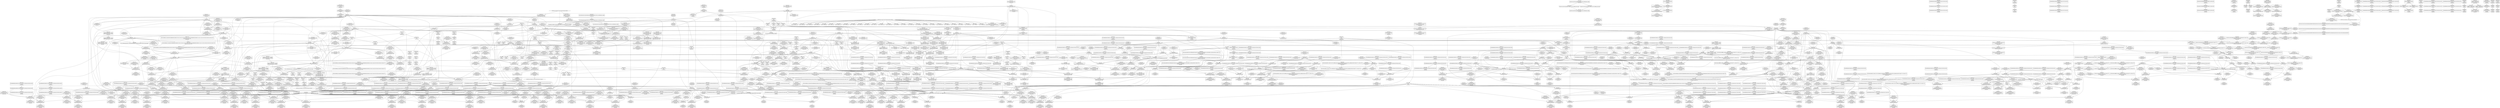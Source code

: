 digraph {
	CE0x5ce7e00 [shape=record,shape=Mrecord,label="{CE0x5ce7e00|i64_6|*Constant*|*SummSource*}"]
	CE0x5ce23f0 [shape=record,shape=Mrecord,label="{CE0x5ce23f0|GLOBAL:___llvm_gcov_ctr132|Global_var:__llvm_gcov_ctr132}"]
	CE0x5d4dc90 [shape=record,shape=Mrecord,label="{CE0x5d4dc90|rcu_lock_release:_tmp3}"]
	CE0x5d84a10 [shape=record,shape=Mrecord,label="{CE0x5d84a10|_ret_void,_!dbg_!27717|include/linux/rcupdate.h,245}"]
	CE0x5cbb640 [shape=record,shape=Mrecord,label="{CE0x5cbb640|%struct.task_struct*_(%struct.task_struct**)*_asm_movq_%gs:$_1:P_,$0_,_r,im,_dirflag_,_fpsr_,_flags_|*SummSink*}"]
	CE0x5d7e0f0 [shape=record,shape=Mrecord,label="{CE0x5d7e0f0|128:_i8*,_:_CRE_104,112_}"]
	CE0x5d80210 [shape=record,shape=Mrecord,label="{CE0x5d80210|rcu_read_unlock:_tmp19|include/linux/rcupdate.h,933|*SummSink*}"]
	CE0x5d02c00 [shape=record,shape=Mrecord,label="{CE0x5d02c00|GLOBAL:_task_has_perm.__warned48|Global_var:task_has_perm.__warned48|*SummSource*}"]
	CE0x5d45570 [shape=record,shape=Mrecord,label="{CE0x5d45570|rcu_lock_release:_tmp7|*SummSource*}"]
	CE0x5d41ce0 [shape=record,shape=Mrecord,label="{CE0x5d41ce0|GLOBAL:___preempt_count_sub|*Constant*|*SummSink*}"]
	CE0x5cc53c0 [shape=record,shape=Mrecord,label="{CE0x5cc53c0|i64*_getelementptr_inbounds_(_24_x_i64_,_24_x_i64_*___llvm_gcov_ctr138,_i64_0,_i64_12)|*Constant*}"]
	CE0x5cb1160 [shape=record,shape=Mrecord,label="{CE0x5cb1160|selinux_ptrace_traceme:_retval.0}"]
	CE0x5d12750 [shape=record,shape=Mrecord,label="{CE0x5d12750|i64_2|*Constant*}"]
	CE0x5d3af60 [shape=record,shape=Mrecord,label="{CE0x5d3af60|rcu_read_lock:_call3|include/linux/rcupdate.h,882}"]
	CE0x5cd7290 [shape=record,shape=Mrecord,label="{CE0x5cd7290|task_has_perm:_tmp11|security/selinux/hooks.c,1525|*SummSink*}"]
	CE0x5ccdbf0 [shape=record,shape=Mrecord,label="{CE0x5ccdbf0|task_has_perm:_tmp25|security/selinux/hooks.c,1525|*SummSink*}"]
	CE0x5d065b0 [shape=record,shape=Mrecord,label="{CE0x5d065b0|_call_void_mcount()_#3}"]
	CE0x5cc3590 [shape=record,shape=Mrecord,label="{CE0x5cc3590|task_has_perm:_real_cred|security/selinux/hooks.c,1525}"]
	CE0x5cc5120 [shape=record,shape=Mrecord,label="{CE0x5cc5120|task_has_perm:_tmp26|security/selinux/hooks.c,1525}"]
	CE0x5ce4940 [shape=record,shape=Mrecord,label="{CE0x5ce4940|task_has_perm:_do.body10|*SummSource*}"]
	CE0x5cc56a0 [shape=record,shape=Mrecord,label="{CE0x5cc56a0|i64*_getelementptr_inbounds_(_24_x_i64_,_24_x_i64_*___llvm_gcov_ctr138,_i64_0,_i64_12)|*Constant*|*SummSource*}"]
	CE0x5d73a30 [shape=record,shape=Mrecord,label="{CE0x5d73a30|rcu_lock_acquire:_tmp|*SummSource*}"]
	CE0x5d7c6f0 [shape=record,shape=Mrecord,label="{CE0x5d7c6f0|rcu_read_unlock:_land.lhs.true|*SummSink*}"]
	CE0x5cd40a0 [shape=record,shape=Mrecord,label="{CE0x5cd40a0|_ret_i32_%call26,_!dbg_!27792|security/selinux/hooks.c,1528|*SummSink*}"]
	CE0x5d18590 [shape=record,shape=Mrecord,label="{CE0x5d18590|task_has_perm:_tmp41|security/selinux/hooks.c,1526}"]
	CE0x5d17200 [shape=record,shape=Mrecord,label="{CE0x5d17200|__rcu_read_lock:_entry|*SummSource*}"]
	CE0x5d7b0e0 [shape=record,shape=Mrecord,label="{CE0x5d7b0e0|rcu_read_unlock:_tmp11|include/linux/rcupdate.h,933}"]
	CE0x5d44a00 [shape=record,shape=Mrecord,label="{CE0x5d44a00|0:_i8,_:_GCMR_rcu_read_lock.__warned_internal_global_i8_0,_section_.data.unlikely_,_align_1:_elem_0:default:}"]
	CE0x5cb7eb0 [shape=record,shape=Mrecord,label="{CE0x5cb7eb0|selinux_ptrace_traceme:_call|security/selinux/hooks.c,1958|*SummSource*}"]
	CE0x5ccd480 [shape=record,shape=Mrecord,label="{CE0x5ccd480|task_has_perm:_tmp26|security/selinux/hooks.c,1525|*SummSource*}"]
	CE0x5d4e3d0 [shape=record,shape=Mrecord,label="{CE0x5d4e3d0|i64*_getelementptr_inbounds_(_4_x_i64_,_4_x_i64_*___llvm_gcov_ctr128,_i64_0,_i64_1)|*Constant*|*SummSource*}"]
	CE0x5cb4e30 [shape=record,shape=Mrecord,label="{CE0x5cb4e30|i64_1|*Constant*}"]
	CE0x5d1aee0 [shape=record,shape=Mrecord,label="{CE0x5d1aee0|_call_void_lockdep_rcu_suspicious(i8*_getelementptr_inbounds_(_25_x_i8_,_25_x_i8_*_.str3,_i32_0,_i32_0),_i32_1526,_i8*_getelementptr_inbounds_(_41_x_i8_,_41_x_i8_*_.str44,_i32_0,_i32_0))_#10,_!dbg_!27771|security/selinux/hooks.c,1526}"]
	CE0x5d82c20 [shape=record,shape=Mrecord,label="{CE0x5d82c20|GLOBAL:_rcu_lock_release|*Constant*|*SummSink*}"]
	CE0x5cb1f20 [shape=record,shape=Mrecord,label="{CE0x5cb1f20|selinux_ptrace_traceme:_if.end|*SummSource*}"]
	CE0x5cceab0 [shape=record,shape=Mrecord,label="{CE0x5cceab0|task_has_perm:_tmp15|security/selinux/hooks.c,1525}"]
	CE0x5d82020 [shape=record,shape=Mrecord,label="{CE0x5d82020|i64*_getelementptr_inbounds_(_11_x_i64_,_11_x_i64_*___llvm_gcov_ctr132,_i64_0,_i64_9)|*Constant*|*SummSource*}"]
	CE0x5cc4d50 [shape=record,shape=Mrecord,label="{CE0x5cc4d50|get_current:_tmp2|*SummSource*}"]
	CE0x5ce6560 [shape=record,shape=Mrecord,label="{CE0x5ce6560|rcu_read_lock:_tmp1}"]
	CE0x5cfb590 [shape=record,shape=Mrecord,label="{CE0x5cfb590|task_has_perm:_do.body|*SummSink*}"]
	CE0x5d500d0 [shape=record,shape=Mrecord,label="{CE0x5d500d0|rcu_lock_acquire:_bb|*SummSink*}"]
	CE0x5d6f750 [shape=record,shape=Mrecord,label="{CE0x5d6f750|rcu_read_unlock:_tmp|*SummSource*}"]
	CE0x5daf5c0 [shape=record,shape=Mrecord,label="{CE0x5daf5c0|__rcu_read_unlock:_tmp4|include/linux/rcupdate.h,244|*SummSink*}"]
	CE0x5d46b50 [shape=record,shape=Mrecord,label="{CE0x5d46b50|_call_void_mcount()_#3}"]
	CE0x5d3f710 [shape=record,shape=Mrecord,label="{CE0x5d3f710|rcu_read_lock:_tmp17|include/linux/rcupdate.h,882|*SummSink*}"]
	CE0x5d03a70 [shape=record,shape=Mrecord,label="{CE0x5d03a70|i64_15|*Constant*}"]
	CE0x5cfdc20 [shape=record,shape=Mrecord,label="{CE0x5cfdc20|rcu_read_unlock:_if.then|*SummSink*}"]
	CE0x5d155e0 [shape=record,shape=Mrecord,label="{CE0x5d155e0|i64_7|*Constant*}"]
	CE0x5d447b0 [shape=record,shape=Mrecord,label="{CE0x5d447b0|rcu_read_lock:_tmp8|include/linux/rcupdate.h,882}"]
	CE0x5cbdf90 [shape=record,shape=Mrecord,label="{CE0x5cbdf90|i64*_getelementptr_inbounds_(_24_x_i64_,_24_x_i64_*___llvm_gcov_ctr138,_i64_0,_i64_10)|*Constant*|*SummSource*}"]
	CE0x5d78ea0 [shape=record,shape=Mrecord,label="{CE0x5d78ea0|rcu_read_unlock:_do.end}"]
	CE0x5da7550 [shape=record,shape=Mrecord,label="{CE0x5da7550|rcu_lock_acquire:_tmp6|*SummSink*}"]
	CE0x5cce3e0 [shape=record,shape=Mrecord,label="{CE0x5cce3e0|task_has_perm:_do.body21|*SummSource*}"]
	CE0x5cfcec0 [shape=record,shape=Mrecord,label="{CE0x5cfcec0|task_has_perm:_do.end20|*SummSource*}"]
	CE0x5cb6c10 [shape=record,shape=Mrecord,label="{CE0x5cb6c10|selinux_ptrace_traceme:_tobool|security/selinux/hooks.c,1959}"]
	CE0x5d1fe70 [shape=record,shape=Mrecord,label="{CE0x5d1fe70|task_has_perm:_security24|security/selinux/hooks.c,1526|*SummSink*}"]
	CE0x5d059f0 [shape=record,shape=Mrecord,label="{CE0x5d059f0|rcu_read_lock:_do.body|*SummSink*}"]
	CE0x5d1db10 [shape=record,shape=Mrecord,label="{CE0x5d1db10|task_has_perm:_tmp50|security/selinux/hooks.c,1526}"]
	CE0x5ce29f0 [shape=record,shape=Mrecord,label="{CE0x5ce29f0|GLOBAL:_rcu_read_lock.__warned|Global_var:rcu_read_lock.__warned}"]
	CE0x5d09670 [shape=record,shape=Mrecord,label="{CE0x5d09670|task_has_perm:_if.end19}"]
	CE0x5d70820 [shape=record,shape=Mrecord,label="{CE0x5d70820|i64*_getelementptr_inbounds_(_11_x_i64_,_11_x_i64_*___llvm_gcov_ctr132,_i64_0,_i64_0)|*Constant*|*SummSource*}"]
	CE0x5d72d10 [shape=record,shape=Mrecord,label="{CE0x5d72d10|_ret_void,_!dbg_!27719|./arch/x86/include/asm/preempt.h,73|*SummSink*}"]
	CE0x5d22ed0 [shape=record,shape=Mrecord,label="{CE0x5d22ed0|rcu_read_lock:_tobool1|include/linux/rcupdate.h,882|*SummSource*}"]
	CE0x5dd1550 [shape=record,shape=Mrecord,label="{CE0x5dd1550|i64*_getelementptr_inbounds_(_4_x_i64_,_4_x_i64_*___llvm_gcov_ctr129,_i64_0,_i64_0)|*Constant*}"]
	CE0x5ce9a20 [shape=record,shape=Mrecord,label="{CE0x5ce9a20|rcu_read_unlock:_call3|include/linux/rcupdate.h,933}"]
	CE0x5d0f5b0 [shape=record,shape=Mrecord,label="{CE0x5d0f5b0|_call_void_mcount()_#3|*SummSink*}"]
	CE0x5d020e0 [shape=record,shape=Mrecord,label="{CE0x5d020e0|task_has_perm:_tmp34|security/selinux/hooks.c,1526|*SummSource*}"]
	CE0x5d660b0 [shape=record,shape=Mrecord,label="{CE0x5d660b0|__preempt_count_sub:_tmp3|*SummSink*}"]
	CE0x5ce44b0 [shape=record,shape=Mrecord,label="{CE0x5ce44b0|i32_0|*Constant*}"]
	CE0x5cb9980 [shape=record,shape=Mrecord,label="{CE0x5cb9980|2472:_%struct.cred*,_:_CRE:_elem_0:default:}"]
	CE0x5cc8550 [shape=record,shape=Mrecord,label="{CE0x5cc8550|_ret_i32_%retval.0,_!dbg_!27723|security/selinux/hooks.c,1963}"]
	CE0x5d186b0 [shape=record,shape=Mrecord,label="{CE0x5d186b0|task_has_perm:_tmp41|security/selinux/hooks.c,1526|*SummSource*}"]
	CE0x5cbef00 [shape=record,shape=Mrecord,label="{CE0x5cbef00|task_has_perm:_tmp21|security/selinux/hooks.c,1525|*SummSource*}"]
	CE0x5d1d920 [shape=record,shape=Mrecord,label="{CE0x5d1d920|task_has_perm:_tmp49|security/selinux/hooks.c,1526|*SummSink*}"]
	CE0x5d01fb0 [shape=record,shape=Mrecord,label="{CE0x5d01fb0|task_has_perm:_tmp34|security/selinux/hooks.c,1526}"]
	CE0x5d7cf70 [shape=record,shape=Mrecord,label="{CE0x5d7cf70|rcu_read_unlock:_bb}"]
	CE0x5dc26d0 [shape=record,shape=Mrecord,label="{CE0x5dc26d0|__preempt_count_add:_bb|*SummSource*}"]
	CE0x5daa5f0 [shape=record,shape=Mrecord,label="{CE0x5daa5f0|void_(i32*,_i32,_i32*)*_asm_addl_$1,_%gs:$0_,_*m,ri,*m,_dirflag_,_fpsr_,_flags_}"]
	CE0x5da9be0 [shape=record,shape=Mrecord,label="{CE0x5da9be0|__preempt_count_sub:_sub|./arch/x86/include/asm/preempt.h,77}"]
	CE0x5d6cc30 [shape=record,shape=Mrecord,label="{CE0x5d6cc30|rcu_read_lock:_tmp20|include/linux/rcupdate.h,882|*SummSink*}"]
	CE0x5cff770 [shape=record,shape=Mrecord,label="{CE0x5cff770|rcu_lock_acquire:_tmp3|*SummSink*}"]
	CE0x5cfcf80 [shape=record,shape=Mrecord,label="{CE0x5cfcf80|task_has_perm:_do.end20|*SummSink*}"]
	CE0x5d061a0 [shape=record,shape=Mrecord,label="{CE0x5d061a0|rcu_lock_acquire:_entry|*SummSource*}"]
	CE0x6419f30 [shape=record,shape=Mrecord,label="{CE0x6419f30|selinux_ptrace_traceme:_tmp6|security/selinux/hooks.c,1960|*SummSink*}"]
	CE0x5ce2460 [shape=record,shape=Mrecord,label="{CE0x5ce2460|rcu_read_unlock:_tmp4|include/linux/rcupdate.h,933|*SummSource*}"]
	CE0x5cddf00 [shape=record,shape=Mrecord,label="{CE0x5cddf00|%struct.common_audit_data*_null|*Constant*|*SummSink*}"]
	CE0x5d04410 [shape=record,shape=Mrecord,label="{CE0x5d04410|i64_16|*Constant*|*SummSource*}"]
	CE0x5cbdbe0 [shape=record,shape=Mrecord,label="{CE0x5cbdbe0|task_has_perm:_tmp20|security/selinux/hooks.c,1525}"]
	CE0x5d15c90 [shape=record,shape=Mrecord,label="{CE0x5d15c90|_call_void___rcu_read_lock()_#10,_!dbg_!27710|include/linux/rcupdate.h,879|*SummSink*}"]
	CE0x5cdaef0 [shape=record,shape=Mrecord,label="{CE0x5cdaef0|selinux_ptrace_traceme:_call1|security/selinux/hooks.c,1962}"]
	CE0x5d066e0 [shape=record,shape=Mrecord,label="{CE0x5d066e0|_call_void_mcount()_#3|*SummSink*}"]
	CE0x5d14bd0 [shape=record,shape=Mrecord,label="{CE0x5d14bd0|_call_void_rcu_lock_acquire(%struct.lockdep_map*_rcu_lock_map)_#10,_!dbg_!27711|include/linux/rcupdate.h,881|*SummSource*}"]
	CE0x5cc6610 [shape=record,shape=Mrecord,label="{CE0x5cc6610|task_has_perm:_tmp1|*SummSource*}"]
	CE0x5d10120 [shape=record,shape=Mrecord,label="{CE0x5d10120|task_has_perm:_tmp8|security/selinux/hooks.c,1525|*SummSource*}"]
	CE0x5d54950 [shape=record,shape=Mrecord,label="{CE0x5d54950|rcu_lock_acquire:_indirectgoto}"]
	CE0x5dbd0a0 [shape=record,shape=Mrecord,label="{CE0x5dbd0a0|_call_void_mcount()_#3|*SummSink*}"]
	CE0x5cb7370 [shape=record,shape=Mrecord,label="{CE0x5cb7370|GLOBAL:___llvm_gcov_ctr137|Global_var:__llvm_gcov_ctr137|*SummSink*}"]
	CE0x5ccb4b0 [shape=record,shape=Mrecord,label="{CE0x5ccb4b0|i64_4|*Constant*|*SummSink*}"]
	CE0x5d02d70 [shape=record,shape=Mrecord,label="{CE0x5d02d70|GLOBAL:_task_has_perm.__warned48|Global_var:task_has_perm.__warned48|*SummSink*}"]
	CE0x5cebde0 [shape=record,shape=Mrecord,label="{CE0x5cebde0|i64*_getelementptr_inbounds_(_4_x_i64_,_4_x_i64_*___llvm_gcov_ctr128,_i64_0,_i64_2)|*Constant*|*SummSink*}"]
	CE0x5d5c010 [shape=record,shape=Mrecord,label="{CE0x5d5c010|rcu_read_lock:_if.end|*SummSource*}"]
	CE0x5d01ca0 [shape=record,shape=Mrecord,label="{CE0x5d01ca0|task_has_perm:_tmp33|security/selinux/hooks.c,1526|*SummSink*}"]
	CE0x5d183e0 [shape=record,shape=Mrecord,label="{CE0x5d183e0|i64_17|*Constant*|*SummSource*}"]
	CE0x5dc2af0 [shape=record,shape=Mrecord,label="{CE0x5dc2af0|__preempt_count_add:_do.end}"]
	CE0x5d044f0 [shape=record,shape=Mrecord,label="{CE0x5d044f0|i64_16|*Constant*|*SummSink*}"]
	CE0x5cd0f70 [shape=record,shape=Mrecord,label="{CE0x5cd0f70|task_has_perm:_if.then}"]
	CE0x5d54480 [shape=record,shape=Mrecord,label="{CE0x5d54480|rcu_lock_acquire:_tmp4|include/linux/rcupdate.h,418|*SummSink*}"]
	CE0x5df8260 [shape=record,shape=Mrecord,label="{CE0x5df8260|__preempt_count_sub:_do.end}"]
	CE0x5cbaa70 [shape=record,shape=Mrecord,label="{CE0x5cbaa70|i8*_getelementptr_inbounds_(_41_x_i8_,_41_x_i8_*_.str44,_i32_0,_i32_0)|*Constant*}"]
	CE0x5cec150 [shape=record,shape=Mrecord,label="{CE0x5cec150|_ret_void,_!dbg_!27717|include/linux/rcupdate.h,419|*SummSink*}"]
	CE0x5d7bba0 [shape=record,shape=Mrecord,label="{CE0x5d7bba0|rcu_lock_acquire:_tmp1|*SummSink*}"]
	CE0x5d40e50 [shape=record,shape=Mrecord,label="{CE0x5d40e50|rcu_read_lock:_tmp6|include/linux/rcupdate.h,882}"]
	CE0x5ce5a50 [shape=record,shape=Mrecord,label="{CE0x5ce5a50|task_has_perm:_do.end|*SummSource*}"]
	CE0x5d4fdf0 [shape=record,shape=Mrecord,label="{CE0x5d4fdf0|rcu_lock_release:_tmp1|*SummSource*}"]
	CE0x5cbbbe0 [shape=record,shape=Mrecord,label="{CE0x5cbbbe0|_call_void_mcount()_#3|*SummSink*}"]
	CE0x6ed9140 [shape=record,shape=Mrecord,label="{CE0x6ed9140|selinux_ptrace_traceme:_tmp4|security/selinux/hooks.c,1959}"]
	CE0x5d6fbf0 [shape=record,shape=Mrecord,label="{CE0x5d6fbf0|rcu_lock_acquire:_tmp1}"]
	CE0x5d11ab0 [shape=record,shape=Mrecord,label="{CE0x5d11ab0|task_has_perm:_sid|security/selinux/hooks.c,1525}"]
	CE0x5d483c0 [shape=record,shape=Mrecord,label="{CE0x5d483c0|i32_2|*Constant*|*SummSource*}"]
	CE0x5ce5830 [shape=record,shape=Mrecord,label="{CE0x5ce5830|task_has_perm:_do.end22|*SummSink*}"]
	CE0x5d70090 [shape=record,shape=Mrecord,label="{CE0x5d70090|GLOBAL:___llvm_gcov_ctr132|Global_var:__llvm_gcov_ctr132|*SummSink*}"]
	CE0x5d177c0 [shape=record,shape=Mrecord,label="{CE0x5d177c0|_call_void_lockdep_rcu_suspicious(i8*_getelementptr_inbounds_(_25_x_i8_,_25_x_i8_*_.str3,_i32_0,_i32_0),_i32_1525,_i8*_getelementptr_inbounds_(_41_x_i8_,_41_x_i8_*_.str44,_i32_0,_i32_0))_#10,_!dbg_!27734|security/selinux/hooks.c,1525|*SummSink*}"]
	CE0x5db2230 [shape=record,shape=Mrecord,label="{CE0x5db2230|__preempt_count_add:_tmp1|*SummSink*}"]
	CE0x5ce7b70 [shape=record,shape=Mrecord,label="{CE0x5ce7b70|i64_7|*Constant*|*SummSink*}"]
	CE0x5d05590 [shape=record,shape=Mrecord,label="{CE0x5d05590|GLOBAL:___preempt_count_sub|*Constant*}"]
	CE0x5d7faa0 [shape=record,shape=Mrecord,label="{CE0x5d7faa0|i8*_getelementptr_inbounds_(_44_x_i8_,_44_x_i8_*_.str47,_i32_0,_i32_0)|*Constant*}"]
	CE0x5d7e420 [shape=record,shape=Mrecord,label="{CE0x5d7e420|128:_i8*,_:_CRE_128,136_}"]
	CE0x5d1a240 [shape=record,shape=Mrecord,label="{CE0x5d1a240|i64*_getelementptr_inbounds_(_24_x_i64_,_24_x_i64_*___llvm_gcov_ctr138,_i64_0,_i64_19)|*Constant*|*SummSource*}"]
	CE0x5ce3970 [shape=record,shape=Mrecord,label="{CE0x5ce3970|task_has_perm:_tmp|*SummSource*}"]
	CE0x5d09ef0 [shape=record,shape=Mrecord,label="{CE0x5d09ef0|i32_1|*Constant*|*SummSource*}"]
	CE0x5d7e970 [shape=record,shape=Mrecord,label="{CE0x5d7e970|128:_i8*,_:_CRE_168,176_}"]
	CE0x5d629d0 [shape=record,shape=Mrecord,label="{CE0x5d629d0|__preempt_count_sub:_bb|*SummSource*}"]
	CE0x5d3ca60 [shape=record,shape=Mrecord,label="{CE0x5d3ca60|rcu_read_lock:_tmp16|include/linux/rcupdate.h,882|*SummSource*}"]
	CE0x5d83070 [shape=record,shape=Mrecord,label="{CE0x5d83070|rcu_lock_release:_entry|*SummSink*}"]
	CE0x5d07e10 [shape=record,shape=Mrecord,label="{CE0x5d07e10|__rcu_read_lock:_tmp6|include/linux/rcupdate.h,240}"]
	CE0x5df9ec0 [shape=record,shape=Mrecord,label="{CE0x5df9ec0|__preempt_count_sub:_tmp4|./arch/x86/include/asm/preempt.h,77|*SummSource*}"]
	CE0x5dbbcd0 [shape=record,shape=Mrecord,label="{CE0x5dbbcd0|i64_ptrtoint_(i8*_blockaddress(_rcu_lock_release,_%__here)_to_i64)|*Constant*}"]
	CE0x5d5ced0 [shape=record,shape=Mrecord,label="{CE0x5d5ced0|i64*_getelementptr_inbounds_(_11_x_i64_,_11_x_i64_*___llvm_gcov_ctr127,_i64_0,_i64_0)|*Constant*|*SummSink*}"]
	CE0x5ce3ff0 [shape=record,shape=Mrecord,label="{CE0x5ce3ff0|task_has_perm:_tmp4|*LoadInst*|security/selinux/hooks.c,1525|*SummSink*}"]
	CE0x5dbc970 [shape=record,shape=Mrecord,label="{CE0x5dbc970|__rcu_read_unlock:_tmp}"]
	CE0x5cb0b10 [shape=record,shape=Mrecord,label="{CE0x5cb0b10|_call_void_rcu_read_lock()_#10,_!dbg_!27714|security/selinux/hooks.c,1524}"]
	CE0x5d3c140 [shape=record,shape=Mrecord,label="{CE0x5d3c140|rcu_read_lock:_tmp14|include/linux/rcupdate.h,882|*SummSink*}"]
	CE0x5d826c0 [shape=record,shape=Mrecord,label="{CE0x5d826c0|_call_void_rcu_lock_release(%struct.lockdep_map*_rcu_lock_map)_#10,_!dbg_!27733|include/linux/rcupdate.h,935|*SummSink*}"]
	CE0x5d0d110 [shape=record,shape=Mrecord,label="{CE0x5d0d110|__rcu_read_lock:_tmp7|include/linux/rcupdate.h,240}"]
	CE0x5d80460 [shape=record,shape=Mrecord,label="{CE0x5d80460|rcu_read_unlock:_tmp20|include/linux/rcupdate.h,933}"]
	CE0x5cd39f0 [shape=record,shape=Mrecord,label="{CE0x5cd39f0|selinux_ptrace_traceme:_tmp6|security/selinux/hooks.c,1960|*SummSource*}"]
	CE0x5cd94c0 [shape=record,shape=Mrecord,label="{CE0x5cd94c0|GLOBAL:_lock_acquire|*Constant*|*SummSource*}"]
	CE0x5d14f80 [shape=record,shape=Mrecord,label="{CE0x5d14f80|task_has_perm:_call3|security/selinux/hooks.c,1525}"]
	CE0x5dc2800 [shape=record,shape=Mrecord,label="{CE0x5dc2800|__preempt_count_add:_bb|*SummSink*}"]
	CE0x5da7230 [shape=record,shape=Mrecord,label="{CE0x5da7230|rcu_lock_acquire:_tmp6}"]
	CE0x5d54540 [shape=record,shape=Mrecord,label="{CE0x5d54540|rcu_lock_release:_tmp2}"]
	CE0x5d46570 [shape=record,shape=Mrecord,label="{CE0x5d46570|_call_void_mcount()_#3|*SummSink*}"]
	CE0x5d78500 [shape=record,shape=Mrecord,label="{CE0x5d78500|_call_void_asm_sideeffect_,_memory_,_dirflag_,_fpsr_,_flags_()_#3,_!dbg_!27711,_!srcloc_!27714|include/linux/rcupdate.h,244}"]
	CE0x5d02490 [shape=record,shape=Mrecord,label="{CE0x5d02490|task_has_perm:_tmp35|security/selinux/hooks.c,1526}"]
	CE0x5d02730 [shape=record,shape=Mrecord,label="{CE0x5d02730|task_has_perm:_tmp35|security/selinux/hooks.c,1526|*SummSink*}"]
	CE0x5d00590 [shape=record,shape=Mrecord,label="{CE0x5d00590|rcu_read_lock:_call|include/linux/rcupdate.h,882}"]
	CE0x5cd6d30 [shape=record,shape=Mrecord,label="{CE0x5cd6d30|task_has_perm:_do.body5|*SummSink*}"]
	CE0x5cdba90 [shape=record,shape=Mrecord,label="{CE0x5cdba90|GLOBAL:_task_has_perm.__warned|Global_var:task_has_perm.__warned|*SummSink*}"]
	CE0x5d4efc0 [shape=record,shape=Mrecord,label="{CE0x5d4efc0|i64_1|*Constant*}"]
	CE0x5da8630 [shape=record,shape=Mrecord,label="{CE0x5da8630|i8*_undef|*Constant*|*SummSource*}"]
	CE0x5cd9d60 [shape=record,shape=Mrecord,label="{CE0x5cd9d60|i32_22|*Constant*}"]
	CE0x5cff0c0 [shape=record,shape=Mrecord,label="{CE0x5cff0c0|task_has_perm:_bb}"]
	CE0x6487110 [shape=record,shape=Mrecord,label="{CE0x6487110|i64*_getelementptr_inbounds_(_6_x_i64_,_6_x_i64_*___llvm_gcov_ctr137,_i64_0,_i64_5)|*Constant*}"]
	CE0x5db6800 [shape=record,shape=Mrecord,label="{CE0x5db6800|i64*_getelementptr_inbounds_(_4_x_i64_,_4_x_i64_*___llvm_gcov_ctr133,_i64_0,_i64_2)|*Constant*|*SummSource*}"]
	CE0x5cbe0b0 [shape=record,shape=Mrecord,label="{CE0x5cbe0b0|task_has_perm:_tmp22|security/selinux/hooks.c,1525|*SummSink*}"]
	CE0x5df7810 [shape=record,shape=Mrecord,label="{CE0x5df7810|__preempt_count_sub:_tmp7|./arch/x86/include/asm/preempt.h,78|*SummSource*}"]
	CE0x5d58cb0 [shape=record,shape=Mrecord,label="{CE0x5d58cb0|task_has_perm:_tmp56|security/selinux/hooks.c,1526|*SummSource*}"]
	CE0x5cdb820 [shape=record,shape=Mrecord,label="{CE0x5cdb820|task_has_perm:_tobool1|security/selinux/hooks.c,1525|*SummSink*}"]
	CE0x5dd1cd0 [shape=record,shape=Mrecord,label="{CE0x5dd1cd0|__preempt_count_sub:_entry|*SummSink*}"]
	CE0x5cb1360 [shape=record,shape=Mrecord,label="{CE0x5cb1360|selinux_ptrace_traceme:_tmp2|security/selinux/hooks.c,1959|*SummSource*}"]
	CE0x5cec480 [shape=record,shape=Mrecord,label="{CE0x5cec480|GLOBAL:_rcu_lock_map|Global_var:rcu_lock_map}"]
	CE0x5d010c0 [shape=record,shape=Mrecord,label="{CE0x5d010c0|i64_13|*Constant*}"]
	CE0x5d5b220 [shape=record,shape=Mrecord,label="{CE0x5d5b220|_ret_void,_!dbg_!27735|include/linux/rcupdate.h,938|*SummSink*}"]
	CE0x5cb87a0 [shape=record,shape=Mrecord,label="{CE0x5cb87a0|selinux_ptrace_traceme:_bb}"]
	CE0x5da8bb0 [shape=record,shape=Mrecord,label="{CE0x5da8bb0|rcu_lock_release:_bb|*SummSource*}"]
	CE0x5ce9cc0 [shape=record,shape=Mrecord,label="{CE0x5ce9cc0|rcu_read_unlock:_call3|include/linux/rcupdate.h,933|*SummSink*}"]
	CE0x5cfb790 [shape=record,shape=Mrecord,label="{CE0x5cfb790|task_has_perm:_if.end|*SummSource*}"]
	CE0x5d157c0 [shape=record,shape=Mrecord,label="{CE0x5d157c0|rcu_read_unlock:_tmp8|include/linux/rcupdate.h,933|*SummSink*}"]
	CE0x5ce8140 [shape=record,shape=Mrecord,label="{CE0x5ce8140|i64*_getelementptr_inbounds_(_4_x_i64_,_4_x_i64_*___llvm_gcov_ctr130,_i64_0,_i64_1)|*Constant*}"]
	CE0x5d03740 [shape=record,shape=Mrecord,label="{CE0x5d03740|task_has_perm:_tmp36|security/selinux/hooks.c,1526|*SummSink*}"]
	CE0x5d464a0 [shape=record,shape=Mrecord,label="{CE0x5d464a0|_call_void___preempt_count_sub(i32_1)_#10,_!dbg_!27715|include/linux/rcupdate.h,244|*SummSource*}"]
	CE0x5dad9e0 [shape=record,shape=Mrecord,label="{CE0x5dad9e0|__preempt_count_add:_tmp3}"]
	CE0x5ceace0 [shape=record,shape=Mrecord,label="{CE0x5ceace0|task_has_perm:_tmp29|security/selinux/hooks.c,1525|*SummSink*}"]
	CE0x5d6f2d0 [shape=record,shape=Mrecord,label="{CE0x5d6f2d0|i64*_getelementptr_inbounds_(_4_x_i64_,_4_x_i64_*___llvm_gcov_ctr128,_i64_0,_i64_3)|*Constant*|*SummSource*}"]
	CE0x5df9720 [shape=record,shape=Mrecord,label="{CE0x5df9720|__preempt_count_sub:_tmp|*SummSink*}"]
	CE0x5d0a5b0 [shape=record,shape=Mrecord,label="{CE0x5d0a5b0|task_has_perm:_tmp32|security/selinux/hooks.c,1526}"]
	CE0x5cce4b0 [shape=record,shape=Mrecord,label="{CE0x5cce4b0|task_has_perm:_if.then|*SummSource*}"]
	CE0x5d3aa50 [shape=record,shape=Mrecord,label="{CE0x5d3aa50|rcu_read_lock:_tmp12|include/linux/rcupdate.h,882|*SummSource*}"]
	CE0x5d3c450 [shape=record,shape=Mrecord,label="{CE0x5d3c450|rcu_read_lock:_tmp15|include/linux/rcupdate.h,882}"]
	CE0x5ceb230 [shape=record,shape=Mrecord,label="{CE0x5ceb230|_call_void_mcount()_#3|*SummSource*}"]
	CE0x5d7da90 [shape=record,shape=Mrecord,label="{CE0x5d7da90|128:_i8*,_:_CRE_56,64_}"]
	CE0x5cdb750 [shape=record,shape=Mrecord,label="{CE0x5cdb750|task_has_perm:_entry|*SummSource*}"]
	CE0x5d19640 [shape=record,shape=Mrecord,label="{CE0x5d19640|task_has_perm:_tmp44|security/selinux/hooks.c,1526}"]
	CE0x5d73030 [shape=record,shape=Mrecord,label="{CE0x5d73030|GLOBAL:_rcu_read_unlock.__warned|Global_var:rcu_read_unlock.__warned|*SummSink*}"]
	CE0x5d5a470 [shape=record,shape=Mrecord,label="{CE0x5d5a470|task_has_perm:_tmp57|security/selinux/hooks.c,1526|*SummSource*}"]
	CE0x5d04ee0 [shape=record,shape=Mrecord,label="{CE0x5d04ee0|task_has_perm:_tmp38|security/selinux/hooks.c,1526|*SummSink*}"]
	CE0x5cd4e90 [shape=record,shape=Mrecord,label="{CE0x5cd4e90|selinux_ptrace_traceme:_retval.0|*SummSink*}"]
	CE0x5d59410 [shape=record,shape=Mrecord,label="{CE0x5d59410|task_has_perm:_sid25|security/selinux/hooks.c,1526|*SummSink*}"]
	CE0x5d16e90 [shape=record,shape=Mrecord,label="{CE0x5d16e90|i64_18|*Constant*}"]
	CE0x5d71470 [shape=record,shape=Mrecord,label="{CE0x5d71470|__preempt_count_add:_val|Function::__preempt_count_add&Arg::val::}"]
	CE0x5cbb450 [shape=record,shape=Mrecord,label="{CE0x5cbb450|%struct.task_struct*_(%struct.task_struct**)*_asm_movq_%gs:$_1:P_,$0_,_r,im,_dirflag_,_fpsr_,_flags_|*SummSource*}"]
	CE0x5ce79a0 [shape=record,shape=Mrecord,label="{CE0x5ce79a0|i64_6|*Constant*}"]
	CE0x5d6e530 [shape=record,shape=Mrecord,label="{CE0x5d6e530|i64*_getelementptr_inbounds_(_11_x_i64_,_11_x_i64_*___llvm_gcov_ctr127,_i64_0,_i64_9)|*Constant*|*SummSource*}"]
	CE0x5d1f760 [shape=record,shape=Mrecord,label="{CE0x5d1f760|task_has_perm:_tmp53|security/selinux/hooks.c,1526}"]
	CE0x5d82830 [shape=record,shape=Mrecord,label="{CE0x5d82830|rcu_lock_release:_entry|*SummSource*}"]
	CE0x5cc65a0 [shape=record,shape=Mrecord,label="{CE0x5cc65a0|task_has_perm:_tmp1}"]
	CE0x5d08d00 [shape=record,shape=Mrecord,label="{CE0x5d08d00|rcu_read_unlock:_tmp3}"]
	CE0x5cdc240 [shape=record,shape=Mrecord,label="{CE0x5cdc240|i32_128|*Constant*|*SummSource*}"]
	CE0x5d7c2f0 [shape=record,shape=Mrecord,label="{CE0x5d7c2f0|GLOBAL:___preempt_count_add|*Constant*|*SummSink*}"]
	CE0x5cde8e0 [shape=record,shape=Mrecord,label="{CE0x5cde8e0|task_has_perm:_real_cred|security/selinux/hooks.c,1525|*SummSource*}"]
	CE0x5cb1570 [shape=record,shape=Mrecord,label="{CE0x5cb1570|GLOBAL:_cap_ptrace_traceme|*Constant*|*SummSink*}"]
	CE0x5cbff00 [shape=record,shape=Mrecord,label="{CE0x5cbff00|task_has_perm:_tmp28|security/selinux/hooks.c,1525|*SummSink*}"]
	CE0x5d838c0 [shape=record,shape=Mrecord,label="{CE0x5d838c0|_ret_void,_!dbg_!27717|include/linux/rcupdate.h,424}"]
	CE0x5d837d0 [shape=record,shape=Mrecord,label="{CE0x5d837d0|GLOBAL:___rcu_read_unlock|*Constant*}"]
	CE0x5daea10 [shape=record,shape=Mrecord,label="{CE0x5daea10|__rcu_read_unlock:_do.end|*SummSink*}"]
	CE0x5d12a60 [shape=record,shape=Mrecord,label="{CE0x5d12a60|rcu_read_lock:_tmp4|include/linux/rcupdate.h,882|*SummSource*}"]
	CE0x5db6ee0 [shape=record,shape=Mrecord,label="{CE0x5db6ee0|rcu_lock_release:___here|*SummSource*}"]
	CE0x5ceab10 [shape=record,shape=Mrecord,label="{CE0x5ceab10|task_has_perm:_tmp29|security/selinux/hooks.c,1525|*SummSource*}"]
	CE0x5d5aa90 [shape=record,shape=Mrecord,label="{CE0x5d5aa90|GLOBAL:_rcu_read_unlock|*Constant*}"]
	CE0x5dc1200 [shape=record,shape=Mrecord,label="{CE0x5dc1200|COLLAPSED:_GCMRE___llvm_gcov_ctr129_internal_global_4_x_i64_zeroinitializer:_elem_0:default:}"]
	CE0x5d5b9b0 [shape=record,shape=Mrecord,label="{CE0x5d5b9b0|avc_has_perm:_auditdata|Function::avc_has_perm&Arg::auditdata::|*SummSource*}"]
	CE0x5cdf3e0 [shape=record,shape=Mrecord,label="{CE0x5cdf3e0|i64*_getelementptr_inbounds_(_11_x_i64_,_11_x_i64_*___llvm_gcov_ctr132,_i64_0,_i64_1)|*Constant*|*SummSource*}"]
	CE0x5cc2d80 [shape=record,shape=Mrecord,label="{CE0x5cc2d80|selinux_ptrace_traceme:_tmp7|security/selinux/hooks.c,1960|*SummSource*}"]
	CE0x5ce22c0 [shape=record,shape=Mrecord,label="{CE0x5ce22c0|i64*_getelementptr_inbounds_(_11_x_i64_,_11_x_i64_*___llvm_gcov_ctr127,_i64_0,_i64_0)|*Constant*}"]
	CE0x5ce6780 [shape=record,shape=Mrecord,label="{CE0x5ce6780|task_has_perm:_do.end6}"]
	CE0x5d46e10 [shape=record,shape=Mrecord,label="{CE0x5d46e10|__rcu_read_unlock:_tmp|*SummSink*}"]
	CE0x5d13000 [shape=record,shape=Mrecord,label="{CE0x5d13000|i64*_getelementptr_inbounds_(_11_x_i64_,_11_x_i64_*___llvm_gcov_ctr132,_i64_0,_i64_1)|*Constant*|*SummSink*}"]
	CE0x5cdd4c0 [shape=record,shape=Mrecord,label="{CE0x5cdd4c0|avc_has_perm:_tclass|Function::avc_has_perm&Arg::tclass::}"]
	CE0x5dec3a0 [shape=record,shape=Mrecord,label="{CE0x5dec3a0|__preempt_count_sub:_tmp1|*SummSource*}"]
	CE0x5d0ecd0 [shape=record,shape=Mrecord,label="{CE0x5d0ecd0|GLOBAL:_current_task|Global_var:current_task}"]
	CE0x5cbf050 [shape=record,shape=Mrecord,label="{CE0x5cbf050|task_has_perm:_tmp21|security/selinux/hooks.c,1525|*SummSink*}"]
	CE0x5cd0f00 [shape=record,shape=Mrecord,label="{CE0x5cd0f00|task_has_perm:_if.then18|*SummSink*}"]
	CE0x5d48b80 [shape=record,shape=Mrecord,label="{CE0x5d48b80|%struct.lockdep_map*_null|*Constant*|*SummSink*}"]
	CE0x5d7a650 [shape=record,shape=Mrecord,label="{CE0x5d7a650|i64*_getelementptr_inbounds_(_4_x_i64_,_4_x_i64_*___llvm_gcov_ctr135,_i64_0,_i64_3)|*Constant*|*SummSource*}"]
	CE0x5ce8850 [shape=record,shape=Mrecord,label="{CE0x5ce8850|i8*_getelementptr_inbounds_(_25_x_i8_,_25_x_i8_*_.str3,_i32_0,_i32_0)|*Constant*}"]
	CE0x5d7cb70 [shape=record,shape=Mrecord,label="{CE0x5d7cb70|rcu_lock_release:_tmp1|*SummSink*}"]
	CE0x5d7c870 [shape=record,shape=Mrecord,label="{CE0x5d7c870|rcu_read_unlock:_if.end}"]
	CE0x5d83d10 [shape=record,shape=Mrecord,label="{CE0x5d83d10|_call_void___rcu_read_unlock()_#10,_!dbg_!27734|include/linux/rcupdate.h,937|*SummSink*}"]
	CE0x5cc59b0 [shape=record,shape=Mrecord,label="{CE0x5cc59b0|task_has_perm:_tmp27|security/selinux/hooks.c,1525}"]
	CE0x5d20190 [shape=record,shape=Mrecord,label="{CE0x5d20190|task_has_perm:_tmp54|security/selinux/hooks.c,1526|*SummSource*}"]
	CE0x5dadf10 [shape=record,shape=Mrecord,label="{CE0x5dadf10|_ret_void,_!dbg_!27720|./arch/x86/include/asm/preempt.h,78|*SummSink*}"]
	CE0x5d72020 [shape=record,shape=Mrecord,label="{CE0x5d72020|rcu_read_unlock:_tmp5|include/linux/rcupdate.h,933|*SummSource*}"]
	CE0x5cde330 [shape=record,shape=Mrecord,label="{CE0x5cde330|task_has_perm:_tobool1|security/selinux/hooks.c,1525|*SummSource*}"]
	CE0x5dbaba0 [shape=record,shape=Mrecord,label="{CE0x5dbaba0|rcu_lock_release:_tmp5|include/linux/rcupdate.h,423|*SummSource*}"]
	CE0x5d57f70 [shape=record,shape=Mrecord,label="{CE0x5d57f70|task_has_perm:_security24|security/selinux/hooks.c,1526|*SummSource*}"]
	CE0x5d08d70 [shape=record,shape=Mrecord,label="{CE0x5d08d70|rcu_read_unlock:_tmp3|*SummSource*}"]
	CE0x5cb7a90 [shape=record,shape=Mrecord,label="{CE0x5cb7a90|selinux_ptrace_traceme:_tmp1|*SummSource*}"]
	CE0x5dfb770 [shape=record,shape=Mrecord,label="{CE0x5dfb770|_call_void_mcount()_#3}"]
	CE0x5cbc3f0 [shape=record,shape=Mrecord,label="{CE0x5cbc3f0|task_has_perm:_tsk1|Function::task_has_perm&Arg::tsk1::|*SummSink*}"]
	CE0x5cc4560 [shape=record,shape=Mrecord,label="{CE0x5cc4560|selinux_ptrace_traceme:_call1|security/selinux/hooks.c,1962|*SummSource*}"]
	CE0x5d0ac80 [shape=record,shape=Mrecord,label="{CE0x5d0ac80|task_has_perm:_real_cred9|security/selinux/hooks.c,1526}"]
	CE0x5d22d20 [shape=record,shape=Mrecord,label="{CE0x5d22d20|i64_5|*Constant*}"]
	CE0x5cbb1d0 [shape=record,shape=Mrecord,label="{CE0x5cbb1d0|get_current:_tmp4|./arch/x86/include/asm/current.h,14|*SummSource*}"]
	CE0x5cc7450 [shape=record,shape=Mrecord,label="{CE0x5cc7450|task_has_perm:_tmp17|security/selinux/hooks.c,1525|*SummSink*}"]
	CE0x5dbb630 [shape=record,shape=Mrecord,label="{CE0x5dbb630|i64_ptrtoint_(i8*_blockaddress(_rcu_lock_release,_%__here)_to_i64)|*Constant*|*SummSink*}"]
	CE0x5cc2900 [shape=record,shape=Mrecord,label="{CE0x5cc2900|GLOBAL:_rcu_read_lock|*Constant*|*SummSource*}"]
	CE0x5dd1340 [shape=record,shape=Mrecord,label="{CE0x5dd1340|__preempt_count_add:_do.end|*SummSink*}"]
	CE0x5d0fef0 [shape=record,shape=Mrecord,label="{CE0x5d0fef0|GLOBAL:_task_has_perm.__warned|Global_var:task_has_perm.__warned}"]
	CE0x5cf2ef0 [shape=record,shape=Mrecord,label="{CE0x5cf2ef0|selinux_ptrace_traceme:_tmp8|security/selinux/hooks.c,1962|*SummSource*}"]
	CE0x5d49070 [shape=record,shape=Mrecord,label="{CE0x5d49070|i64_ptrtoint_(i8*_blockaddress(_rcu_lock_acquire,_%__here)_to_i64)|*Constant*|*SummSink*}"]
	CE0x5d1eb20 [shape=record,shape=Mrecord,label="{CE0x5d1eb20|i64*_getelementptr_inbounds_(_24_x_i64_,_24_x_i64_*___llvm_gcov_ctr138,_i64_0,_i64_22)|*Constant*|*SummSink*}"]
	CE0x5d82fc0 [shape=record,shape=Mrecord,label="{CE0x5d82fc0|rcu_lock_release:_entry}"]
	CE0x5d480e0 [shape=record,shape=Mrecord,label="{CE0x5d480e0|__rcu_read_unlock:_tmp7|include/linux/rcupdate.h,245}"]
	CE0x5d025c0 [shape=record,shape=Mrecord,label="{CE0x5d025c0|task_has_perm:_tmp35|security/selinux/hooks.c,1526|*SummSource*}"]
	CE0x5d0fd80 [shape=record,shape=Mrecord,label="{CE0x5d0fd80|task_has_perm:_tmp8|security/selinux/hooks.c,1525|*SummSink*}"]
	CE0x5cc8110 [shape=record,shape=Mrecord,label="{CE0x5cc8110|i64_0|*Constant*|*SummSource*}"]
	CE0x5dd17b0 [shape=record,shape=Mrecord,label="{CE0x5dd17b0|i64*_getelementptr_inbounds_(_4_x_i64_,_4_x_i64_*___llvm_gcov_ctr129,_i64_0,_i64_0)|*Constant*|*SummSource*}"]
	CE0x5d0b6b0 [shape=record,shape=Mrecord,label="{CE0x5d0b6b0|task_has_perm:_call11|security/selinux/hooks.c,1526|*SummSource*}"]
	CE0x5cfca70 [shape=record,shape=Mrecord,label="{CE0x5cfca70|rcu_read_unlock:_tmp1|*SummSource*}"]
	CE0x5da6ae0 [shape=record,shape=Mrecord,label="{CE0x5da6ae0|__rcu_read_unlock:_tmp|*SummSource*}"]
	CE0x5cfc5d0 [shape=record,shape=Mrecord,label="{CE0x5cfc5d0|task_has_perm:_tmp5|security/selinux/hooks.c,1525}"]
	CE0x5d088c0 [shape=record,shape=Mrecord,label="{CE0x5d088c0|rcu_read_lock:_if.then|*SummSink*}"]
	CE0x5d060c0 [shape=record,shape=Mrecord,label="{CE0x5d060c0|_call_void_mcount()_#3}"]
	CE0x5cc7e20 [shape=record,shape=Mrecord,label="{CE0x5cc7e20|i32_77|*Constant*}"]
	CE0x5d1d990 [shape=record,shape=Mrecord,label="{CE0x5d1d990|task_has_perm:_tmp51|security/selinux/hooks.c,1526|*SummSource*}"]
	CE0x5dd7050 [shape=record,shape=Mrecord,label="{CE0x5dd7050|i64*_getelementptr_inbounds_(_4_x_i64_,_4_x_i64_*___llvm_gcov_ctr135,_i64_0,_i64_2)|*Constant*|*SummSink*}"]
	CE0x5d02ad0 [shape=record,shape=Mrecord,label="{CE0x5d02ad0|GLOBAL:_task_has_perm.__warned48|Global_var:task_has_perm.__warned48}"]
	CE0x5d472a0 [shape=record,shape=Mrecord,label="{CE0x5d472a0|i64_18|*Constant*|*SummSource*}"]
	CE0x5dae090 [shape=record,shape=Mrecord,label="{CE0x5dae090|i64*_getelementptr_inbounds_(_4_x_i64_,_4_x_i64_*___llvm_gcov_ctr134,_i64_0,_i64_3)|*Constant*}"]
	CE0x5d08e50 [shape=record,shape=Mrecord,label="{CE0x5d08e50|_call_void_mcount()_#3|*SummSource*}"]
	CE0x5dd1a90 [shape=record,shape=Mrecord,label="{CE0x5dd1a90|__preempt_count_sub:_tmp1|*SummSink*}"]
	CE0x5cc80a0 [shape=record,shape=Mrecord,label="{CE0x5cc80a0|i64_0|*Constant*}"]
	CE0x5cc4870 [shape=record,shape=Mrecord,label="{CE0x5cc4870|get_current:_tmp4|./arch/x86/include/asm/current.h,14}"]
	CE0x5df7eb0 [shape=record,shape=Mrecord,label="{CE0x5df7eb0|__preempt_count_sub:_tmp5|./arch/x86/include/asm/preempt.h,77|*SummSource*}"]
	CE0x5d40900 [shape=record,shape=Mrecord,label="{CE0x5d40900|rcu_read_unlock:_tobool1|include/linux/rcupdate.h,933}"]
	CE0x5ce6980 [shape=record,shape=Mrecord,label="{CE0x5ce6980|task_has_perm:_do.end6|*SummSink*}"]
	CE0x5ccd3a0 [shape=record,shape=Mrecord,label="{CE0x5ccd3a0|i64*_getelementptr_inbounds_(_24_x_i64_,_24_x_i64_*___llvm_gcov_ctr138,_i64_0,_i64_11)|*Constant*|*SummSink*}"]
	CE0x5cdd1f0 [shape=record,shape=Mrecord,label="{CE0x5cdd1f0|i16_2|*Constant*|*SummSource*}"]
	CE0x5d3b7c0 [shape=record,shape=Mrecord,label="{CE0x5d3b7c0|i64_6|*Constant*}"]
	CE0x5d7dba0 [shape=record,shape=Mrecord,label="{CE0x5d7dba0|128:_i8*,_:_CRE_64,72_}"]
	CE0x5daa370 [shape=record,shape=Mrecord,label="{CE0x5daa370|i32_0|*Constant*}"]
	CE0x5d000d0 [shape=record,shape=Mrecord,label="{CE0x5d000d0|task_has_perm:_tmp7|security/selinux/hooks.c,1525}"]
	CE0x5ce36c0 [shape=record,shape=Mrecord,label="{CE0x5ce36c0|i64*_getelementptr_inbounds_(_24_x_i64_,_24_x_i64_*___llvm_gcov_ctr138,_i64_0,_i64_0)|*Constant*|*SummSource*}"]
	CE0x5d583c0 [shape=record,shape=Mrecord,label="{CE0x5d583c0|task_has_perm:_tmp55|security/selinux/hooks.c,1526|*SummSink*}"]
	CE0x5d1a3d0 [shape=record,shape=Mrecord,label="{CE0x5d1a3d0|task_has_perm:_tmp47|security/selinux/hooks.c,1526|*SummSource*}"]
	CE0x5cb1b70 [shape=record,shape=Mrecord,label="{CE0x5cb1b70|selinux_ptrace_traceme:_return}"]
	CE0x5cdb650 [shape=record,shape=Mrecord,label="{CE0x5cdb650|GLOBAL:_task_has_perm|*Constant*|*SummSink*}"]
	CE0x5d411f0 [shape=record,shape=Mrecord,label="{CE0x5d411f0|__rcu_read_lock:_tmp}"]
	CE0x5d6ff20 [shape=record,shape=Mrecord,label="{CE0x5d6ff20|GLOBAL:___llvm_gcov_ctr132|Global_var:__llvm_gcov_ctr132|*SummSource*}"]
	CE0x5cca700 [shape=record,shape=Mrecord,label="{CE0x5cca700|selinux_ptrace_traceme:_tmp11|security/selinux/hooks.c,1963|*SummSource*}"]
	CE0x5d040c0 [shape=record,shape=Mrecord,label="{CE0x5d040c0|i64_15|*Constant*|*SummSink*}"]
	CE0x5dd1440 [shape=record,shape=Mrecord,label="{CE0x5dd1440|i64*_getelementptr_inbounds_(_4_x_i64_,_4_x_i64_*___llvm_gcov_ctr135,_i64_0,_i64_1)|*Constant*|*SummSource*}"]
	CE0x5cffe20 [shape=record,shape=Mrecord,label="{CE0x5cffe20|__rcu_read_lock:_tmp5|include/linux/rcupdate.h,239}"]
	CE0x5cd1200 [shape=record,shape=Mrecord,label="{CE0x5cd1200|task_has_perm:_tsk2|Function::task_has_perm&Arg::tsk2::|*SummSink*}"]
	CE0x5d7e310 [shape=record,shape=Mrecord,label="{CE0x5d7e310|128:_i8*,_:_CRE_120,128_}"]
	CE0x5d05500 [shape=record,shape=Mrecord,label="{CE0x5d05500|task_has_perm:_tmp40|security/selinux/hooks.c,1526}"]
	CE0x5d473d0 [shape=record,shape=Mrecord,label="{CE0x5d473d0|i64_18|*Constant*|*SummSink*}"]
	CE0x5cea120 [shape=record,shape=Mrecord,label="{CE0x5cea120|rcu_read_lock:_tmp3}"]
	CE0x5da7b30 [shape=record,shape=Mrecord,label="{CE0x5da7b30|rcu_lock_acquire:_tmp7|*SummSink*}"]
	CE0x5cfc1c0 [shape=record,shape=Mrecord,label="{CE0x5cfc1c0|rcu_read_unlock:_tmp7|include/linux/rcupdate.h,933|*SummSink*}"]
	CE0x5cc3b80 [shape=record,shape=Mrecord,label="{CE0x5cc3b80|get_current:_tmp3|*SummSource*}"]
	CE0x5d11740 [shape=record,shape=Mrecord,label="{CE0x5d11740|_call_void_asm_sideeffect_,_memory_,_dirflag_,_fpsr_,_flags_()_#3,_!dbg_!27714,_!srcloc_!27715|include/linux/rcupdate.h,239|*SummSink*}"]
	CE0x5d842a0 [shape=record,shape=Mrecord,label="{CE0x5d842a0|_ret_void,_!dbg_!27717|include/linux/rcupdate.h,245|*SummSink*}"]
	CE0x5cfb6a0 [shape=record,shape=Mrecord,label="{CE0x5cfb6a0|task_has_perm:_if.end}"]
	CE0x5d4dfc0 [shape=record,shape=Mrecord,label="{CE0x5d4dfc0|i64*_getelementptr_inbounds_(_4_x_i64_,_4_x_i64_*___llvm_gcov_ctr130,_i64_0,_i64_2)|*Constant*|*SummSink*}"]
	CE0x5ce6870 [shape=record,shape=Mrecord,label="{CE0x5ce6870|task_has_perm:_do.end6|*SummSource*}"]
	CE0x5db9f90 [shape=record,shape=Mrecord,label="{CE0x5db9f90|__rcu_read_lock:_tmp3}"]
	CE0x5d7adf0 [shape=record,shape=Mrecord,label="{CE0x5d7adf0|rcu_read_unlock:_tmp10|include/linux/rcupdate.h,933|*SummSource*}"]
	CE0x5d72190 [shape=record,shape=Mrecord,label="{CE0x5d72190|rcu_read_unlock:_tmp5|include/linux/rcupdate.h,933|*SummSink*}"]
	CE0x5d76300 [shape=record,shape=Mrecord,label="{CE0x5d76300|rcu_read_unlock:_tmp16|include/linux/rcupdate.h,933|*SummSink*}"]
	CE0x5ce4700 [shape=record,shape=Mrecord,label="{CE0x5ce4700|task_has_perm:_do.end|*SummSink*}"]
	CE0x5d41260 [shape=record,shape=Mrecord,label="{CE0x5d41260|COLLAPSED:_GCMRE___llvm_gcov_ctr128_internal_global_4_x_i64_zeroinitializer:_elem_0:default:}"]
	CE0x5daaac0 [shape=record,shape=Mrecord,label="{CE0x5daaac0|__preempt_count_sub:_tmp2|*SummSink*}"]
	CE0x5d47aa0 [shape=record,shape=Mrecord,label="{CE0x5d47aa0|__rcu_read_lock:_do.body|*SummSink*}"]
	CE0x5dc10d0 [shape=record,shape=Mrecord,label="{CE0x5dc10d0|__preempt_count_sub:_tmp|*SummSource*}"]
	CE0x5ceafa0 [shape=record,shape=Mrecord,label="{CE0x5ceafa0|i32_1|*Constant*}"]
	CE0x5d717a0 [shape=record,shape=Mrecord,label="{CE0x5d717a0|rcu_read_unlock:_do.body}"]
	CE0x5d01260 [shape=record,shape=Mrecord,label="{CE0x5d01260|i64_14|*Constant*|*SummSink*}"]
	CE0x5d6fc60 [shape=record,shape=Mrecord,label="{CE0x5d6fc60|rcu_lock_acquire:_tmp1|*SummSource*}"]
	CE0x5cfd140 [shape=record,shape=Mrecord,label="{CE0x5cfd140|task_has_perm:_do.body|*SummSource*}"]
	CE0x5cd1800 [shape=record,shape=Mrecord,label="{CE0x5cd1800|task_has_perm:_tmp2}"]
	CE0x5d549c0 [shape=record,shape=Mrecord,label="{CE0x5d549c0|rcu_lock_acquire:_indirectgoto|*SummSource*}"]
	CE0x5cc5750 [shape=record,shape=Mrecord,label="{CE0x5cc5750|i64*_getelementptr_inbounds_(_24_x_i64_,_24_x_i64_*___llvm_gcov_ctr138,_i64_0,_i64_12)|*Constant*|*SummSink*}"]
	CE0x5dc1c00 [shape=record,shape=Mrecord,label="{CE0x5dc1c00|i64*_getelementptr_inbounds_(_4_x_i64_,_4_x_i64_*___llvm_gcov_ctr134,_i64_0,_i64_2)|*Constant*|*SummSource*}"]
	CE0x5cb3580 [shape=record,shape=Mrecord,label="{CE0x5cb3580|selinux_ptrace_traceme:_tmp2|security/selinux/hooks.c,1959}"]
	CE0x5cc3e00 [shape=record,shape=Mrecord,label="{CE0x5cc3e00|get_current:_bb|*SummSink*}"]
	CE0x5d3f6a0 [shape=record,shape=Mrecord,label="{CE0x5d3f6a0|rcu_read_lock:_tmp17|include/linux/rcupdate.h,882|*SummSource*}"]
	CE0x5d5bdd0 [shape=record,shape=Mrecord,label="{CE0x5d5bdd0|_ret_i32_%retval.0,_!dbg_!27728|security/selinux/avc.c,775|*SummSink*}"]
	CE0x5cfdd00 [shape=record,shape=Mrecord,label="{CE0x5cfdd00|rcu_read_unlock:_land.lhs.true}"]
	CE0x5d401d0 [shape=record,shape=Mrecord,label="{CE0x5d401d0|i8_1|*Constant*}"]
	CE0x5cc7770 [shape=record,shape=Mrecord,label="{CE0x5cc7770|i64*_getelementptr_inbounds_(_24_x_i64_,_24_x_i64_*___llvm_gcov_ctr138,_i64_0,_i64_8)|*Constant*}"]
	CE0x5ce8d70 [shape=record,shape=Mrecord,label="{CE0x5ce8d70|GLOBAL:_lockdep_rcu_suspicious|*Constant*|*SummSource*}"]
	CE0x5d83480 [shape=record,shape=Mrecord,label="{CE0x5d83480|rcu_lock_release:_map|Function::rcu_lock_release&Arg::map::|*SummSource*}"]
	CE0x5ceb190 [shape=record,shape=Mrecord,label="{CE0x5ceb190|_call_void_mcount()_#3}"]
	CE0x5d39e10 [shape=record,shape=Mrecord,label="{CE0x5d39e10|rcu_read_unlock:_tmp12|include/linux/rcupdate.h,933|*SummSink*}"]
	CE0x5d79b20 [shape=record,shape=Mrecord,label="{CE0x5d79b20|__rcu_read_lock:_tmp4|include/linux/rcupdate.h,239|*SummSource*}"]
	CE0x5cfe560 [shape=record,shape=Mrecord,label="{CE0x5cfe560|i64_0|*Constant*}"]
	CE0x5ce5bf0 [shape=record,shape=Mrecord,label="{CE0x5ce5bf0|rcu_read_unlock:_call|include/linux/rcupdate.h,933|*SummSink*}"]
	CE0x5d3f630 [shape=record,shape=Mrecord,label="{CE0x5d3f630|rcu_read_lock:_tmp17|include/linux/rcupdate.h,882}"]
	CE0x5cbb130 [shape=record,shape=Mrecord,label="{CE0x5cbb130|i64*_getelementptr_inbounds_(_2_x_i64_,_2_x_i64_*___llvm_gcov_ctr98,_i64_0,_i64_1)|*Constant*|*SummSource*}"]
	CE0x5cd58b0 [shape=record,shape=Mrecord,label="{CE0x5cd58b0|get_current:_bb|*SummSource*}"]
	CE0x5cb8f30 [shape=record,shape=Mrecord,label="{CE0x5cb8f30|selinux_ptrace_traceme:_if.then|*SummSink*}"]
	CE0x5d477d0 [shape=record,shape=Mrecord,label="{CE0x5d477d0|__rcu_read_lock:_bb}"]
	CE0x5cd7040 [shape=record,shape=Mrecord,label="{CE0x5cd7040|task_has_perm:_tmp11|security/selinux/hooks.c,1525}"]
	CE0x5d4fa90 [shape=record,shape=Mrecord,label="{CE0x5d4fa90|i64_1|*Constant*}"]
	CE0x5d46190 [shape=record,shape=Mrecord,label="{CE0x5d46190|_call_void___preempt_count_sub(i32_1)_#10,_!dbg_!27715|include/linux/rcupdate.h,244|*SummSink*}"]
	CE0x5cdd600 [shape=record,shape=Mrecord,label="{CE0x5cdd600|avc_has_perm:_tclass|Function::avc_has_perm&Arg::tclass::|*SummSink*}"]
	CE0x5d0d640 [shape=record,shape=Mrecord,label="{CE0x5d0d640|i32_(i32,_i32,_i16,_i32,_%struct.common_audit_data*)*_bitcast_(i32_(i32,_i32,_i16,_i32,_%struct.common_audit_data.495*)*_avc_has_perm_to_i32_(i32,_i32,_i16,_i32,_%struct.common_audit_data*)*)|*Constant*|*SummSink*}"]
	CE0x5cb15e0 [shape=record,shape=Mrecord,label="{CE0x5cb15e0|selinux_ptrace_traceme:_parent|Function::selinux_ptrace_traceme&Arg::parent::}"]
	CE0x5d78740 [shape=record,shape=Mrecord,label="{CE0x5d78740|rcu_read_unlock:_tmp6|include/linux/rcupdate.h,933|*SummSource*}"]
	CE0x5d6e970 [shape=record,shape=Mrecord,label="{CE0x5d6e970|rcu_read_unlock:_land.lhs.true2|*SummSource*}"]
	CE0x5d58430 [shape=record,shape=Mrecord,label="{CE0x5d58430|task_has_perm:_tmp55|security/selinux/hooks.c,1526}"]
	CE0x5d09ce0 [shape=record,shape=Mrecord,label="{CE0x5d09ce0|COLLAPSED:_GCMRE___llvm_gcov_ctr98_internal_global_2_x_i64_zeroinitializer:_elem_0:default:}"]
	CE0x5dfb3a0 [shape=record,shape=Mrecord,label="{CE0x5dfb3a0|__preempt_count_add:_tmp5|./arch/x86/include/asm/preempt.h,72}"]
	CE0x5cb99f0 [shape=record,shape=Mrecord,label="{CE0x5cb99f0|selinux_ptrace_traceme:_parent|Function::selinux_ptrace_traceme&Arg::parent::|*SummSource*}"]
	CE0x5db6d10 [shape=record,shape=Mrecord,label="{CE0x5db6d10|rcu_lock_release:_indirectgoto|*SummSink*}"]
	CE0x5cc84e0 [shape=record,shape=Mrecord,label="{CE0x5cc84e0|get_current:_bb}"]
	CE0x5d00bf0 [shape=record,shape=Mrecord,label="{CE0x5d00bf0|_call_void_asm_sideeffect_,_memory_,_dirflag_,_fpsr_,_flags_()_#3,_!dbg_!27714,_!srcloc_!27715|include/linux/rcupdate.h,239}"]
	CE0x5d1c260 [shape=record,shape=Mrecord,label="{CE0x5d1c260|i64*_getelementptr_inbounds_(_24_x_i64_,_24_x_i64_*___llvm_gcov_ctr138,_i64_0,_i64_20)|*Constant*}"]
	CE0x5cfbea0 [shape=record,shape=Mrecord,label="{CE0x5cfbea0|rcu_read_lock:_bb|*SummSink*}"]
	CE0x5d1e150 [shape=record,shape=Mrecord,label="{CE0x5d1e150|task_has_perm:_tmp50|security/selinux/hooks.c,1526|*SummSink*}"]
	CE0x5d05490 [shape=record,shape=Mrecord,label="{CE0x5d05490|task_has_perm:_tmp39|security/selinux/hooks.c,1526|*SummSink*}"]
	CE0x5ccd600 [shape=record,shape=Mrecord,label="{CE0x5ccd600|task_has_perm:_tmp25|security/selinux/hooks.c,1525}"]
	CE0x5d77420 [shape=record,shape=Mrecord,label="{CE0x5d77420|rcu_read_unlock:_tmp18|include/linux/rcupdate.h,933|*SummSource*}"]
	CE0x5d23c10 [shape=record,shape=Mrecord,label="{CE0x5d23c10|task_has_perm:_tmp22|security/selinux/hooks.c,1525|*SummSource*}"]
	CE0x5d59170 [shape=record,shape=Mrecord,label="{CE0x5d59170|task_has_perm:_sid25|security/selinux/hooks.c,1526}"]
	CE0x5cc6940 [shape=record,shape=Mrecord,label="{CE0x5cc6940|_call_void_mcount()_#3}"]
	CE0x5d84470 [shape=record,shape=Mrecord,label="{CE0x5d84470|__rcu_read_unlock:_entry|*SummSource*}"]
	CE0x5ce48a0 [shape=record,shape=Mrecord,label="{CE0x5ce48a0|task_has_perm:_do.body10}"]
	CE0x5d479c0 [shape=record,shape=Mrecord,label="{CE0x5d479c0|__rcu_read_lock:_bb|*SummSink*}"]
	CE0x5d7d980 [shape=record,shape=Mrecord,label="{CE0x5d7d980|128:_i8*,_:_CRE_52,56_}"]
	CE0x5cbea40 [shape=record,shape=Mrecord,label="{CE0x5cbea40|COLLAPSED:_GCMRE_current_task_external_global_%struct.task_struct*:_elem_0:default:}"]
	CE0x5cc0070 [shape=record,shape=Mrecord,label="{CE0x5cc0070|task_has_perm:_real_cred9|security/selinux/hooks.c,1526|*SummSource*}"]
	CE0x5d7eca0 [shape=record,shape=Mrecord,label="{CE0x5d7eca0|i32_0|*Constant*|*SummSink*}"]
	CE0x5d1a2f0 [shape=record,shape=Mrecord,label="{CE0x5d1a2f0|i64*_getelementptr_inbounds_(_24_x_i64_,_24_x_i64_*___llvm_gcov_ctr138,_i64_0,_i64_19)|*Constant*|*SummSink*}"]
	CE0x5d0de40 [shape=record,shape=Mrecord,label="{CE0x5d0de40|avc_has_perm:_ssid|Function::avc_has_perm&Arg::ssid::|*SummSource*}"]
	CE0x5d228b0 [shape=record,shape=Mrecord,label="{CE0x5d228b0|i32_(i32,_i32,_i16,_i32,_%struct.common_audit_data*)*_bitcast_(i32_(i32,_i32,_i16,_i32,_%struct.common_audit_data.495*)*_avc_has_perm_to_i32_(i32,_i32,_i16,_i32,_%struct.common_audit_data*)*)|*Constant*}"]
	CE0x5d42010 [shape=record,shape=Mrecord,label="{CE0x5d42010|__preempt_count_sub:_entry|*SummSource*}"]
	CE0x5db5ee0 [shape=record,shape=Mrecord,label="{CE0x5db5ee0|__preempt_count_add:_tmp1}"]
	CE0x5d21d80 [shape=record,shape=Mrecord,label="{CE0x5d21d80|__preempt_count_sub:_tmp3}"]
	CE0x5d5a5e0 [shape=record,shape=Mrecord,label="{CE0x5d5a5e0|task_has_perm:_tmp57|security/selinux/hooks.c,1526|*SummSink*}"]
	CE0x5dc1d60 [shape=record,shape=Mrecord,label="{CE0x5dc1d60|i64*_getelementptr_inbounds_(_4_x_i64_,_4_x_i64_*___llvm_gcov_ctr134,_i64_0,_i64_2)|*Constant*|*SummSink*}"]
	CE0x5cb11d0 [shape=record,shape=Mrecord,label="{CE0x5cb11d0|_ret_i32_%call26,_!dbg_!27792|security/selinux/hooks.c,1528}"]
	CE0x5d76940 [shape=record,shape=Mrecord,label="{CE0x5d76940|i64*_getelementptr_inbounds_(_11_x_i64_,_11_x_i64_*___llvm_gcov_ctr132,_i64_0,_i64_8)|*Constant*|*SummSink*}"]
	CE0x5d7f210 [shape=record,shape=Mrecord,label="{CE0x5d7f210|i32_934|*Constant*|*SummSource*}"]
	CE0x5d6c0a0 [shape=record,shape=Mrecord,label="{CE0x5d6c0a0|i8*_getelementptr_inbounds_(_42_x_i8_,_42_x_i8_*_.str46,_i32_0,_i32_0)|*Constant*|*SummSink*}"]
	CE0x5d81050 [shape=record,shape=Mrecord,label="{CE0x5d81050|i64*_getelementptr_inbounds_(_11_x_i64_,_11_x_i64_*___llvm_gcov_ctr132,_i64_0,_i64_10)|*Constant*|*SummSink*}"]
	CE0x5d187c0 [shape=record,shape=Mrecord,label="{CE0x5d187c0|task_has_perm:_tmp41|security/selinux/hooks.c,1526|*SummSink*}"]
	CE0x5cfad70 [shape=record,shape=Mrecord,label="{CE0x5cfad70|i64_3|*Constant*}"]
	CE0x5cc98d0 [shape=record,shape=Mrecord,label="{CE0x5cc98d0|task_has_perm:_tmp19|security/selinux/hooks.c,1525|*SummSink*}"]
	CE0x5d81900 [shape=record,shape=Mrecord,label="{CE0x5d81900|rcu_read_unlock:_tmp22|include/linux/rcupdate.h,935|*SummSource*}"]
	CE0x5d135a0 [shape=record,shape=Mrecord,label="{CE0x5d135a0|task_has_perm:_tmp18|security/selinux/hooks.c,1525|*SummSource*}"]
	CE0x5cd1870 [shape=record,shape=Mrecord,label="{CE0x5cd1870|task_has_perm:_tmp2|*SummSource*}"]
	CE0x5d7d5d0 [shape=record,shape=Mrecord,label="{CE0x5d7d5d0|128:_i8*,_:_CRE_36,40_}"]
	CE0x5ce5b50 [shape=record,shape=Mrecord,label="{CE0x5ce5b50|rcu_read_unlock:_call|include/linux/rcupdate.h,933|*SummSource*}"]
	CE0x5cc3c20 [shape=record,shape=Mrecord,label="{CE0x5cc3c20|get_current:_tmp3|*SummSink*}"]
	CE0x5d3de90 [shape=record,shape=Mrecord,label="{CE0x5d3de90|i8*_getelementptr_inbounds_(_25_x_i8_,_25_x_i8_*_.str45,_i32_0,_i32_0)|*Constant*}"]
	CE0x5cff690 [shape=record,shape=Mrecord,label="{CE0x5cff690|i64*_getelementptr_inbounds_(_4_x_i64_,_4_x_i64_*___llvm_gcov_ctr130,_i64_0,_i64_2)|*Constant*}"]
	CE0x5dba8b0 [shape=record,shape=Mrecord,label="{CE0x5dba8b0|_call_void_lock_release(%struct.lockdep_map*_%map,_i32_1,_i64_ptrtoint_(i8*_blockaddress(_rcu_lock_release,_%__here)_to_i64))_#10,_!dbg_!27716|include/linux/rcupdate.h,423}"]
	CE0x5cc8a10 [shape=record,shape=Mrecord,label="{CE0x5cc8a10|task_has_perm:_tmp8|security/selinux/hooks.c,1525}"]
	CE0x5d3d870 [shape=record,shape=Mrecord,label="{CE0x5d3d870|_call_void_lockdep_rcu_suspicious(i8*_getelementptr_inbounds_(_25_x_i8_,_25_x_i8_*_.str45,_i32_0,_i32_0),_i32_883,_i8*_getelementptr_inbounds_(_42_x_i8_,_42_x_i8_*_.str46,_i32_0,_i32_0))_#10,_!dbg_!27728|include/linux/rcupdate.h,882|*SummSink*}"]
	CE0x5df8610 [shape=record,shape=Mrecord,label="{CE0x5df8610|__preempt_count_sub:_do.end|*SummSink*}"]
	CE0x5cfbb10 [shape=record,shape=Mrecord,label="{CE0x5cfbb10|rcu_lock_release:_tmp}"]
	CE0x5d3cbd0 [shape=record,shape=Mrecord,label="{CE0x5d3cbd0|rcu_read_lock:_tmp16|include/linux/rcupdate.h,882|*SummSink*}"]
	CE0x5d05e00 [shape=record,shape=Mrecord,label="{CE0x5d05e00|rcu_read_unlock:_tmp3|*SummSink*}"]
	CE0x5d035a0 [shape=record,shape=Mrecord,label="{CE0x5d035a0|task_has_perm:_tmp36|security/selinux/hooks.c,1526|*SummSource*}"]
	CE0x5d7c4c0 [shape=record,shape=Mrecord,label="{CE0x5d7c4c0|__preempt_count_add:_entry}"]
	CE0x5cb6b60 [shape=record,shape=Mrecord,label="{CE0x5cb6b60|selinux_ptrace_traceme:_if.then}"]
	CE0x5cf41d0 [shape=record,shape=Mrecord,label="{CE0x5cf41d0|selinux_ptrace_traceme:_tmp9|security/selinux/hooks.c,1962}"]
	CE0x5d44be0 [shape=record,shape=Mrecord,label="{CE0x5d44be0|rcu_read_lock:_tmp8|include/linux/rcupdate.h,882|*SummSource*}"]
	CE0x5cce7b0 [shape=record,shape=Mrecord,label="{CE0x5cce7b0|task_has_perm:_tmp14|security/selinux/hooks.c,1525|*SummSink*}"]
	CE0x5d62bc0 [shape=record,shape=Mrecord,label="{CE0x5d62bc0|__preempt_count_sub:_do.body|*SummSource*}"]
	CE0x5ce1090 [shape=record,shape=Mrecord,label="{CE0x5ce1090|rcu_read_lock:_tmp}"]
	CE0x5cc7fa0 [shape=record,shape=Mrecord,label="{CE0x5cc7fa0|_ret_void,_!dbg_!27735|include/linux/rcupdate.h,884|*SummSource*}"]
	CE0x5da9740 [shape=record,shape=Mrecord,label="{CE0x5da9740|_call_void_mcount()_#3|*SummSource*}"]
	CE0x5ce74a0 [shape=record,shape=Mrecord,label="{CE0x5ce74a0|__rcu_read_lock:_tmp7|include/linux/rcupdate.h,240|*SummSink*}"]
	CE0x5cd56f0 [shape=record,shape=Mrecord,label="{CE0x5cd56f0|i64*_getelementptr_inbounds_(_2_x_i64_,_2_x_i64_*___llvm_gcov_ctr98,_i64_0,_i64_0)|*Constant*|*SummSource*}"]
	CE0x5ce73b0 [shape=record,shape=Mrecord,label="{CE0x5ce73b0|__rcu_read_lock:_tmp6|include/linux/rcupdate.h,240|*SummSource*}"]
	CE0x5d78610 [shape=record,shape=Mrecord,label="{CE0x5d78610|rcu_read_unlock:_tmp6|include/linux/rcupdate.h,933}"]
	CE0x5cd99a0 [shape=record,shape=Mrecord,label="{CE0x5cd99a0|i32_0|*Constant*}"]
	CE0x5d49570 [shape=record,shape=Mrecord,label="{CE0x5d49570|i64*_getelementptr_inbounds_(_4_x_i64_,_4_x_i64_*___llvm_gcov_ctr133,_i64_0,_i64_0)|*Constant*}"]
	CE0x5d76060 [shape=record,shape=Mrecord,label="{CE0x5d76060|rcu_read_unlock:_tmp16|include/linux/rcupdate.h,933}"]
	CE0x5d54280 [shape=record,shape=Mrecord,label="{CE0x5d54280|rcu_lock_acquire:_tmp4|include/linux/rcupdate.h,418|*SummSource*}"]
	CE0x5d14ae0 [shape=record,shape=Mrecord,label="{CE0x5d14ae0|task_has_perm:_tmp4|*LoadInst*|security/selinux/hooks.c,1525}"]
	CE0x53f6140 [shape=record,shape=Mrecord,label="{CE0x53f6140|selinux_ptrace_traceme:_tmp7|security/selinux/hooks.c,1960}"]
	CE0x5d3fbf0 [shape=record,shape=Mrecord,label="{CE0x5d3fbf0|rcu_read_lock:_tmp18|include/linux/rcupdate.h,882}"]
	CE0x5d19290 [shape=record,shape=Mrecord,label="{CE0x5d19290|task_has_perm:_tmp43|security/selinux/hooks.c,1526|*SummSource*}"]
	CE0x5cdddb0 [shape=record,shape=Mrecord,label="{CE0x5cdddb0|%struct.common_audit_data*_null|*Constant*|*SummSource*}"]
	CE0x5d14200 [shape=record,shape=Mrecord,label="{CE0x5d14200|i64*_getelementptr_inbounds_(_24_x_i64_,_24_x_i64_*___llvm_gcov_ctr138,_i64_0,_i64_1)|*Constant*}"]
	CE0x5d54b10 [shape=record,shape=Mrecord,label="{CE0x5d54b10|i64*_getelementptr_inbounds_(_4_x_i64_,_4_x_i64_*___llvm_gcov_ctr128,_i64_0,_i64_0)|*Constant*|*SummSink*}"]
	CE0x5d0c8f0 [shape=record,shape=Mrecord,label="{CE0x5d0c8f0|task_has_perm:_tmp16|security/selinux/hooks.c,1525}"]
	CE0x5dae5a0 [shape=record,shape=Mrecord,label="{CE0x5dae5a0|__rcu_read_unlock:_bb|*SummSink*}"]
	CE0x5cd6790 [shape=record,shape=Mrecord,label="{CE0x5cd6790|_call_void___rcu_read_lock()_#10,_!dbg_!27710|include/linux/rcupdate.h,879}"]
	CE0x5cfcba0 [shape=record,shape=Mrecord,label="{CE0x5cfcba0|rcu_read_unlock:_tmp1|*SummSink*}"]
	CE0x5d0eda0 [shape=record,shape=Mrecord,label="{CE0x5d0eda0|%struct.task_struct*_(%struct.task_struct**)*_asm_movq_%gs:$_1:P_,$0_,_r,im,_dirflag_,_fpsr_,_flags_}"]
	CE0x5d128c0 [shape=record,shape=Mrecord,label="{CE0x5d128c0|rcu_read_lock:_tmp4|include/linux/rcupdate.h,882}"]
	CE0x5d70620 [shape=record,shape=Mrecord,label="{CE0x5d70620|_call_void___preempt_count_add(i32_1)_#10,_!dbg_!27711|include/linux/rcupdate.h,239|*SummSink*}"]
	CE0x5d198e0 [shape=record,shape=Mrecord,label="{CE0x5d198e0|task_has_perm:_tmp44|security/selinux/hooks.c,1526|*SummSink*}"]
	CE0x5da93e0 [shape=record,shape=Mrecord,label="{CE0x5da93e0|__rcu_read_unlock:_tmp6|include/linux/rcupdate.h,245}"]
	CE0x5d78a00 [shape=record,shape=Mrecord,label="{CE0x5d78a00|__preempt_count_add:_entry|*SummSource*}"]
	CE0x5d49670 [shape=record,shape=Mrecord,label="{CE0x5d49670|i64*_getelementptr_inbounds_(_4_x_i64_,_4_x_i64_*___llvm_gcov_ctr133,_i64_0,_i64_0)|*Constant*|*SummSource*}"]
	CE0x5cb7580 [shape=record,shape=Mrecord,label="{CE0x5cb7580|_ret_%struct.task_struct*_%tmp4,_!dbg_!27714|./arch/x86/include/asm/current.h,14|*SummSource*}"]
	CE0x5d3e0e0 [shape=record,shape=Mrecord,label="{CE0x5d3e0e0|i8*_getelementptr_inbounds_(_25_x_i8_,_25_x_i8_*_.str45,_i32_0,_i32_0)|*Constant*|*SummSource*}"]
	CE0x5db81b0 [shape=record,shape=Mrecord,label="{CE0x5db81b0|rcu_lock_release:_tmp4|include/linux/rcupdate.h,423|*SummSource*}"]
	CE0x5dbc660 [shape=record,shape=Mrecord,label="{CE0x5dbc660|__rcu_read_lock:_tmp3|*SummSink*}"]
	"CONST[source:0(mediator),value:2(dynamic)][purpose:{object}]"
	CE0x5d12460 [shape=record,shape=Mrecord,label="{CE0x5d12460|task_has_perm:_tmp30|security/selinux/hooks.c,1525}"]
	CE0x5def040 [shape=record,shape=Mrecord,label="{CE0x5def040|__preempt_count_add:_tmp7|./arch/x86/include/asm/preempt.h,73|*SummSource*}"]
	CE0x5ce2130 [shape=record,shape=Mrecord,label="{CE0x5ce2130|rcu_read_lock:_land.lhs.true|*SummSink*}"]
	CE0x5d83be0 [shape=record,shape=Mrecord,label="{CE0x5d83be0|_call_void___rcu_read_unlock()_#10,_!dbg_!27734|include/linux/rcupdate.h,937|*SummSource*}"]
	CE0x5ce5960 [shape=record,shape=Mrecord,label="{CE0x5ce5960|task_has_perm:_do.end}"]
	CE0x5ce3890 [shape=record,shape=Mrecord,label="{CE0x5ce3890|task_has_perm:_tmp}"]
	CE0x5d1e790 [shape=record,shape=Mrecord,label="{CE0x5d1e790|i64*_getelementptr_inbounds_(_24_x_i64_,_24_x_i64_*___llvm_gcov_ctr138,_i64_0,_i64_22)|*Constant*}"]
	CE0x5d23190 [shape=record,shape=Mrecord,label="{CE0x5d23190|i64_4|*Constant*}"]
	CE0x5d05bc0 [shape=record,shape=Mrecord,label="{CE0x5d05bc0|rcu_read_lock:_do.end|*SummSource*}"]
	CE0x5cde1c0 [shape=record,shape=Mrecord,label="{CE0x5cde1c0|task_has_perm:_tobool1|security/selinux/hooks.c,1525}"]
	CE0x5dae6a0 [shape=record,shape=Mrecord,label="{CE0x5dae6a0|__preempt_count_add:_tmp|*SummSink*}"]
	CE0x5d70a60 [shape=record,shape=Mrecord,label="{CE0x5d70a60|rcu_read_unlock:_tmp}"]
	CE0x5cbd310 [shape=record,shape=Mrecord,label="{CE0x5cbd310|task_has_perm:_tmp13|security/selinux/hooks.c,1525}"]
	CE0x5ce1f50 [shape=record,shape=Mrecord,label="{CE0x5ce1f50|rcu_read_lock:_land.lhs.true}"]
	CE0x5d16890 [shape=record,shape=Mrecord,label="{CE0x5d16890|task_has_perm:_call16|security/selinux/hooks.c,1526|*SummSource*}"]
	CE0x5da7970 [shape=record,shape=Mrecord,label="{CE0x5da7970|rcu_lock_acquire:_tmp7}"]
	CE0x5d07f90 [shape=record,shape=Mrecord,label="{CE0x5d07f90|_ret_void,_!dbg_!27717|include/linux/rcupdate.h,419}"]
	CE0x5cd9e90 [shape=record,shape=Mrecord,label="{CE0x5cd9e90|i32_22|*Constant*|*SummSource*}"]
	CE0x5d3b930 [shape=record,shape=Mrecord,label="{CE0x5d3b930|rcu_read_lock:_tmp13|include/linux/rcupdate.h,882}"]
	CE0x5d49820 [shape=record,shape=Mrecord,label="{CE0x5d49820|__rcu_read_lock:_tmp2|*SummSource*}"]
	CE0x5dd7710 [shape=record,shape=Mrecord,label="{CE0x5dd7710|__preempt_count_add:_tmp4|./arch/x86/include/asm/preempt.h,72}"]
	CE0x5ce72c0 [shape=record,shape=Mrecord,label="{CE0x5ce72c0|rcu_read_unlock:_tmp15|include/linux/rcupdate.h,933|*SummSink*}"]
	CE0x5d7b070 [shape=record,shape=Mrecord,label="{CE0x5d7b070|_call_void_lockdep_rcu_suspicious(i8*_getelementptr_inbounds_(_25_x_i8_,_25_x_i8_*_.str45,_i32_0,_i32_0),_i32_934,_i8*_getelementptr_inbounds_(_44_x_i8_,_44_x_i8_*_.str47,_i32_0,_i32_0))_#10,_!dbg_!27726|include/linux/rcupdate.h,933}"]
	CE0x5cc5d50 [shape=record,shape=Mrecord,label="{CE0x5cc5d50|__rcu_read_lock:_entry|*SummSink*}"]
	CE0x5cbd110 [shape=record,shape=Mrecord,label="{CE0x5cbd110|task_has_perm:_tmp12|security/selinux/hooks.c,1525|*SummSink*}"]
	CE0x5d81450 [shape=record,shape=Mrecord,label="{CE0x5d81450|_call_void_rcu_lock_release(%struct.lockdep_map*_rcu_lock_map)_#10,_!dbg_!27733|include/linux/rcupdate.h,935}"]
	CE0x5d19160 [shape=record,shape=Mrecord,label="{CE0x5d19160|task_has_perm:_tmp43|security/selinux/hooks.c,1526}"]
	CE0x5cd41a0 [shape=record,shape=Mrecord,label="{CE0x5cd41a0|selinux_ptrace_traceme:_retval.0|*SummSource*}"]
	CE0x700b0b0 [shape=record,shape=Mrecord,label="{CE0x700b0b0|128:_i8*,_:_CRE_8,16_}"]
	CE0x5d0ca20 [shape=record,shape=Mrecord,label="{CE0x5d0ca20|task_has_perm:_tmp16|security/selinux/hooks.c,1525|*SummSource*}"]
	CE0x5d80040 [shape=record,shape=Mrecord,label="{CE0x5d80040|rcu_read_unlock:_tmp19|include/linux/rcupdate.h,933|*SummSource*}"]
	CE0x5d06f10 [shape=record,shape=Mrecord,label="{CE0x5d06f10|rcu_read_unlock:_tmp13|include/linux/rcupdate.h,933}"]
	CE0x5cfaff0 [shape=record,shape=Mrecord,label="{CE0x5cfaff0|i64_3|*Constant*|*SummSink*}"]
	CE0x5d73620 [shape=record,shape=Mrecord,label="{CE0x5d73620|rcu_read_unlock:_tmp10|include/linux/rcupdate.h,933|*SummSink*}"]
	CE0x5da8780 [shape=record,shape=Mrecord,label="{CE0x5da8780|i8*_undef|*Constant*|*SummSink*}"]
	CE0x5cce090 [shape=record,shape=Mrecord,label="{CE0x5cce090|i64*_getelementptr_inbounds_(_11_x_i64_,_11_x_i64_*___llvm_gcov_ctr132,_i64_0,_i64_8)|*Constant*}"]
	CE0x5d41540 [shape=record,shape=Mrecord,label="{CE0x5d41540|rcu_read_lock:_call|include/linux/rcupdate.h,882|*SummSource*}"]
	CE0x5df9d00 [shape=record,shape=Mrecord,label="{CE0x5df9d00|__preempt_count_sub:_tmp1}"]
	CE0x5ce7ce0 [shape=record,shape=Mrecord,label="{CE0x5ce7ce0|i64*_getelementptr_inbounds_(_24_x_i64_,_24_x_i64_*___llvm_gcov_ctr138,_i64_0,_i64_8)|*Constant*|*SummSink*}"]
	CE0x5d09510 [shape=record,shape=Mrecord,label="{CE0x5d09510|rcu_lock_acquire:_map|Function::rcu_lock_acquire&Arg::map::}"]
	CE0x5d62c80 [shape=record,shape=Mrecord,label="{CE0x5d62c80|__preempt_count_sub:_do.body|*SummSink*}"]
	CE0x5d3cf70 [shape=record,shape=Mrecord,label="{CE0x5d3cf70|i64*_getelementptr_inbounds_(_11_x_i64_,_11_x_i64_*___llvm_gcov_ctr127,_i64_0,_i64_8)|*Constant*}"]
	CE0x5dd74e0 [shape=record,shape=Mrecord,label="{CE0x5dd74e0|i64*_getelementptr_inbounds_(_4_x_i64_,_4_x_i64_*___llvm_gcov_ctr129,_i64_0,_i64_2)|*Constant*}"]
	CE0x5d41d50 [shape=record,shape=Mrecord,label="{CE0x5d41d50|GLOBAL:___preempt_count_sub|*Constant*|*SummSource*}"]
	CE0x5cfbb80 [shape=record,shape=Mrecord,label="{CE0x5cfbb80|COLLAPSED:_GCMRE___llvm_gcov_ctr133_internal_global_4_x_i64_zeroinitializer:_elem_0:default:}"]
	CE0x5d0df00 [shape=record,shape=Mrecord,label="{CE0x5d0df00|avc_has_perm:_ssid|Function::avc_has_perm&Arg::ssid::|*SummSink*}"]
	CE0x5d5d110 [shape=record,shape=Mrecord,label="{CE0x5d5d110|__preempt_count_add:_tmp5|./arch/x86/include/asm/preempt.h,72|*SummSink*}"]
	CE0x5ccd240 [shape=record,shape=Mrecord,label="{CE0x5ccd240|__rcu_read_unlock:_tmp2|*SummSink*}"]
	CE0x5d7e750 [shape=record,shape=Mrecord,label="{CE0x5d7e750|128:_i8*,_:_CRE_152,160_}"]
	CE0x5cd7650 [shape=record,shape=Mrecord,label="{CE0x5cd7650|task_has_perm:_tmp12|security/selinux/hooks.c,1525|*SummSource*}"]
	CE0x5cc3200 [shape=record,shape=Mrecord,label="{CE0x5cc3200|task_has_perm:_entry}"]
	CE0x5ce1170 [shape=record,shape=Mrecord,label="{CE0x5ce1170|rcu_read_lock:_tmp|*SummSource*}"]
	CE0x5cbfd10 [shape=record,shape=Mrecord,label="{CE0x5cbfd10|task_has_perm:_tmp29|security/selinux/hooks.c,1525}"]
	CE0x5d3fd20 [shape=record,shape=Mrecord,label="{CE0x5d3fd20|rcu_read_lock:_tmp18|include/linux/rcupdate.h,882|*SummSource*}"]
	CE0x5cd18e0 [shape=record,shape=Mrecord,label="{CE0x5cd18e0|task_has_perm:_tmp2|*SummSink*}"]
	CE0x5d3f350 [shape=record,shape=Mrecord,label="{CE0x5d3f350|i8*_getelementptr_inbounds_(_42_x_i8_,_42_x_i8_*_.str46,_i32_0,_i32_0)|*Constant*}"]
	CE0x5d09760 [shape=record,shape=Mrecord,label="{CE0x5d09760|task_has_perm:_if.end19|*SummSource*}"]
	CE0x5d0a6d0 [shape=record,shape=Mrecord,label="{CE0x5d0a6d0|task_has_perm:_tmp32|security/selinux/hooks.c,1526|*SummSource*}"]
	CE0x5cfdb20 [shape=record,shape=Mrecord,label="{CE0x5cfdb20|rcu_read_unlock:_if.then}"]
	CE0x5d1fe00 [shape=record,shape=Mrecord,label="{CE0x5d1fe00|task_has_perm:_tmp53|security/selinux/hooks.c,1526|*SummSink*}"]
	CE0x5d45470 [shape=record,shape=Mrecord,label="{CE0x5d45470|i64*_getelementptr_inbounds_(_4_x_i64_,_4_x_i64_*___llvm_gcov_ctr133,_i64_0,_i64_3)|*Constant*|*SummSink*}"]
	CE0x5d1c9b0 [shape=record,shape=Mrecord,label="{CE0x5d1c9b0|task_has_perm:_tmp48|security/selinux/hooks.c,1526|*SummSource*}"]
	CE0x5cfb8a0 [shape=record,shape=Mrecord,label="{CE0x5cfb8a0|task_has_perm:_if.end|*SummSink*}"]
	CE0x5da6540 [shape=record,shape=Mrecord,label="{CE0x5da6540|_call_void_lock_acquire(%struct.lockdep_map*_%map,_i32_0,_i32_0,_i32_2,_i32_0,_%struct.lockdep_map*_null,_i64_ptrtoint_(i8*_blockaddress(_rcu_lock_acquire,_%__here)_to_i64))_#10,_!dbg_!27716|include/linux/rcupdate.h,418|*SummSource*}"]
	CE0x5ce15b0 [shape=record,shape=Mrecord,label="{CE0x5ce15b0|rcu_read_unlock:_tmp2|*SummSink*}"]
	CE0x5cd6c50 [shape=record,shape=Mrecord,label="{CE0x5cd6c50|task_has_perm:_do.body5|*SummSource*}"]
	CE0x5d6c540 [shape=record,shape=Mrecord,label="{CE0x5d6c540|rcu_read_lock:_tmp19|include/linux/rcupdate.h,882}"]
	CE0x5d0d480 [shape=record,shape=Mrecord,label="{CE0x5d0d480|i32_(i32,_i32,_i16,_i32,_%struct.common_audit_data*)*_bitcast_(i32_(i32,_i32,_i16,_i32,_%struct.common_audit_data.495*)*_avc_has_perm_to_i32_(i32,_i32,_i16,_i32,_%struct.common_audit_data*)*)|*Constant*|*SummSource*}"]
	CE0x5d138a0 [shape=record,shape=Mrecord,label="{CE0x5d138a0|_call_void_lockdep_rcu_suspicious(i8*_getelementptr_inbounds_(_25_x_i8_,_25_x_i8_*_.str3,_i32_0,_i32_0),_i32_1525,_i8*_getelementptr_inbounds_(_41_x_i8_,_41_x_i8_*_.str44,_i32_0,_i32_0))_#10,_!dbg_!27734|security/selinux/hooks.c,1525}"]
	CE0x5db8d30 [shape=record,shape=Mrecord,label="{CE0x5db8d30|rcu_lock_acquire:_tmp5|include/linux/rcupdate.h,418|*SummSink*}"]
	CE0x5dee920 [shape=record,shape=Mrecord,label="{CE0x5dee920|__preempt_count_add:_do.end|*SummSource*}"]
	CE0x5dbe0c0 [shape=record,shape=Mrecord,label="{CE0x5dbe0c0|_call_void_mcount()_#3}"]
	CE0x5cda550 [shape=record,shape=Mrecord,label="{CE0x5cda550|selinux_ptrace_traceme:_tmp5|security/selinux/hooks.c,1959|*SummSink*}"]
	CE0x5d55240 [shape=record,shape=Mrecord,label="{CE0x5d55240|__preempt_count_add:_tmp6|./arch/x86/include/asm/preempt.h,73|*SummSource*}"]
	CE0x5ce7f70 [shape=record,shape=Mrecord,label="{CE0x5ce7f70|task_has_perm:_tmp14|security/selinux/hooks.c,1525}"]
	CE0x5d77590 [shape=record,shape=Mrecord,label="{CE0x5d77590|rcu_read_unlock:_tmp18|include/linux/rcupdate.h,933|*SummSink*}"]
	CE0x5d03f20 [shape=record,shape=Mrecord,label="{CE0x5d03f20|i64_16|*Constant*}"]
	CE0x5dbb180 [shape=record,shape=Mrecord,label="{CE0x5dbb180|i64*_getelementptr_inbounds_(_4_x_i64_,_4_x_i64_*___llvm_gcov_ctr133,_i64_0,_i64_3)|*Constant*}"]
	CE0x5cca540 [shape=record,shape=Mrecord,label="{CE0x5cca540|selinux_ptrace_traceme:_tmp11|security/selinux/hooks.c,1963}"]
	CE0x5d0e6c0 [shape=record,shape=Mrecord,label="{CE0x5d0e6c0|rcu_read_lock:_land.lhs.true2|*SummSource*}"]
	CE0x5cbc790 [shape=record,shape=Mrecord,label="{CE0x5cbc790|_ret_void,_!dbg_!27735|include/linux/rcupdate.h,884|*SummSink*}"]
	CE0x5d0bbb0 [shape=record,shape=Mrecord,label="{CE0x5d0bbb0|i64_14|*Constant*}"]
	CE0x5d3a170 [shape=record,shape=Mrecord,label="{CE0x5d3a170|rcu_read_lock:_tmp10|include/linux/rcupdate.h,882|*SummSink*}"]
	CE0x5d3a6e0 [shape=record,shape=Mrecord,label="{CE0x5d3a6e0|rcu_read_lock:_tmp11|include/linux/rcupdate.h,882|*SummSink*}"]
	CE0x5cd8270 [shape=record,shape=Mrecord,label="{CE0x5cd8270|task_has_perm:_tmp3}"]
	CE0x5cfdda0 [shape=record,shape=Mrecord,label="{CE0x5cfdda0|rcu_read_unlock:_land.lhs.true|*SummSource*}"]
	CE0x5cf1dd0 [shape=record,shape=Mrecord,label="{CE0x5cf1dd0|selinux_ptrace_traceme:_tmp8|security/selinux/hooks.c,1962}"]
	CE0x5d74080 [shape=record,shape=Mrecord,label="{CE0x5d74080|rcu_read_unlock:_tmp8|include/linux/rcupdate.h,933|*SummSource*}"]
	CE0x5ceb340 [shape=record,shape=Mrecord,label="{CE0x5ceb340|_call_void_mcount()_#3|*SummSink*}"]
	CE0x5dd73f0 [shape=record,shape=Mrecord,label="{CE0x5dd73f0|__preempt_count_add:_tmp2|*SummSink*}"]
	CE0x5d6cf70 [shape=record,shape=Mrecord,label="{CE0x5d6cf70|rcu_read_lock:_tmp21|include/linux/rcupdate.h,884}"]
	CE0x5dc1780 [shape=record,shape=Mrecord,label="{CE0x5dc1780|i64*_getelementptr_inbounds_(_4_x_i64_,_4_x_i64_*___llvm_gcov_ctr129,_i64_0,_i64_3)|*Constant*|*SummSource*}"]
	CE0x5d1ec00 [shape=record,shape=Mrecord,label="{CE0x5d1ec00|task_has_perm:_tmp53|security/selinux/hooks.c,1526|*SummSource*}"]
	CE0x5d3b090 [shape=record,shape=Mrecord,label="{CE0x5d3b090|rcu_read_lock:_call3|include/linux/rcupdate.h,882|*SummSource*}"]
	CE0x5cd1bd0 [shape=record,shape=Mrecord,label="{CE0x5cd1bd0|i64*_getelementptr_inbounds_(_6_x_i64_,_6_x_i64_*___llvm_gcov_ctr137,_i64_0,_i64_3)|*Constant*|*SummSource*}"]
	CE0x5daaa50 [shape=record,shape=Mrecord,label="{CE0x5daaa50|__preempt_count_sub:_tmp2|*SummSource*}"]
	CE0x5d0cbc0 [shape=record,shape=Mrecord,label="{CE0x5d0cbc0|task_has_perm:_tmp16|security/selinux/hooks.c,1525|*SummSink*}"]
	CE0x5d015e0 [shape=record,shape=Mrecord,label="{CE0x5d015e0|i64_13|*Constant*|*SummSink*}"]
	CE0x5d4e210 [shape=record,shape=Mrecord,label="{CE0x5d4e210|i64*_getelementptr_inbounds_(_4_x_i64_,_4_x_i64_*___llvm_gcov_ctr130,_i64_0,_i64_2)|*Constant*|*SummSource*}"]
	CE0x5dd27d0 [shape=record,shape=Mrecord,label="{CE0x5dd27d0|__rcu_read_unlock:_tmp5|include/linux/rcupdate.h,244}"]
	CE0x5d1ce40 [shape=record,shape=Mrecord,label="{CE0x5d1ce40|task_has_perm:_tmp48|security/selinux/hooks.c,1526|*SummSink*}"]
	CE0x5ceb570 [shape=record,shape=Mrecord,label="{CE0x5ceb570|task_has_perm:_tobool|security/selinux/hooks.c,1525|*SummSource*}"]
	CE0x5d52950 [shape=record,shape=Mrecord,label="{CE0x5d52950|rcu_lock_release:_tmp6|*SummSink*}"]
	CE0x5cbfd80 [shape=record,shape=Mrecord,label="{CE0x5cbfd80|task_has_perm:_tmp28|security/selinux/hooks.c,1525|*SummSource*}"]
	CE0x5d62d70 [shape=record,shape=Mrecord,label="{CE0x5d62d70|i64*_getelementptr_inbounds_(_4_x_i64_,_4_x_i64_*___llvm_gcov_ctr135,_i64_0,_i64_0)|*Constant*}"]
	CE0x5d17190 [shape=record,shape=Mrecord,label="{CE0x5d17190|GLOBAL:___rcu_read_lock|*Constant*|*SummSource*}"]
	CE0x5cfd4f0 [shape=record,shape=Mrecord,label="{CE0x5cfd4f0|GLOBAL:___rcu_read_lock|*Constant*}"]
	CE0x5d1d8b0 [shape=record,shape=Mrecord,label="{CE0x5d1d8b0|i64*_getelementptr_inbounds_(_24_x_i64_,_24_x_i64_*___llvm_gcov_ctr138,_i64_0,_i64_21)|*Constant*|*SummSink*}"]
	CE0x5d0afb0 [shape=record,shape=Mrecord,label="{CE0x5d0afb0|task_has_perm:_call11|security/selinux/hooks.c,1526}"]
	CE0x5cfbdb0 [shape=record,shape=Mrecord,label="{CE0x5cfbdb0|rcu_read_lock:_bb|*SummSource*}"]
	CE0x5d0d950 [shape=record,shape=Mrecord,label="{CE0x5d0d950|avc_has_perm:_entry|*SummSink*}"]
	CE0x5d01130 [shape=record,shape=Mrecord,label="{CE0x5d01130|i64_14|*Constant*|*SummSource*}"]
	CE0x5cc3ab0 [shape=record,shape=Mrecord,label="{CE0x5cc3ab0|selinux_ptrace_traceme:_return|*SummSource*}"]
	CE0x5d772f0 [shape=record,shape=Mrecord,label="{CE0x5d772f0|rcu_read_unlock:_tmp18|include/linux/rcupdate.h,933}"]
	CE0x5d0a2d0 [shape=record,shape=Mrecord,label="{CE0x5d0a2d0|task_has_perm:_tmp30|security/selinux/hooks.c,1525|*SummSource*}"]
	CE0x5cdf1a0 [shape=record,shape=Mrecord,label="{CE0x5cdf1a0|GLOBAL:___llvm_gcov_ctr127|Global_var:__llvm_gcov_ctr127|*SummSink*}"]
	CE0x5daa9e0 [shape=record,shape=Mrecord,label="{CE0x5daa9e0|__preempt_count_sub:_tmp2}"]
	CE0x5cfe730 [shape=record,shape=Mrecord,label="{CE0x5cfe730|task_has_perm:_tmp6|security/selinux/hooks.c,1525}"]
	CE0x5d4de60 [shape=record,shape=Mrecord,label="{CE0x5d4de60|rcu_lock_release:_tmp3|*SummSink*}"]
	CE0x5d7d310 [shape=record,shape=Mrecord,label="{CE0x5d7d310|128:_i8*,_:_CRE_20,24_}"]
	CE0x5d13610 [shape=record,shape=Mrecord,label="{CE0x5d13610|task_has_perm:_tmp18|security/selinux/hooks.c,1525|*SummSink*}"]
	CE0x5cc0690 [shape=record,shape=Mrecord,label="{CE0x5cc0690|GLOBAL:_get_current|*Constant*}"]
	CE0x5d18490 [shape=record,shape=Mrecord,label="{CE0x5d18490|i64_17|*Constant*|*SummSink*}"]
	CE0x5db9e40 [shape=record,shape=Mrecord,label="{CE0x5db9e40|__rcu_read_lock:_tmp2|*SummSink*}"]
	CE0x64871d0 [shape=record,shape=Mrecord,label="{CE0x64871d0|i64*_getelementptr_inbounds_(_6_x_i64_,_6_x_i64_*___llvm_gcov_ctr137,_i64_0,_i64_5)|*Constant*|*SummSource*}"]
	CE0x5cffaa0 [shape=record,shape=Mrecord,label="{CE0x5cffaa0|__rcu_read_lock:_tmp5|include/linux/rcupdate.h,239|*SummSink*}"]
	CE0x5d236c0 [shape=record,shape=Mrecord,label="{CE0x5d236c0|rcu_read_lock:_tmp9|include/linux/rcupdate.h,882|*SummSink*}"]
	CE0x5df8450 [shape=record,shape=Mrecord,label="{CE0x5df8450|__preempt_count_sub:_do.end|*SummSource*}"]
	CE0x5db5450 [shape=record,shape=Mrecord,label="{CE0x5db5450|i64*_getelementptr_inbounds_(_4_x_i64_,_4_x_i64_*___llvm_gcov_ctr134,_i64_0,_i64_1)|*Constant*|*SummSink*}"]
	CE0x5d4f3a0 [shape=record,shape=Mrecord,label="{CE0x5d4f3a0|COLLAPSED:_GCMRE___llvm_gcov_ctr130_internal_global_4_x_i64_zeroinitializer:_elem_0:default:}"]
	CE0x5d0e3c0 [shape=record,shape=Mrecord,label="{CE0x5d0e3c0|avc_has_perm:_tsid|Function::avc_has_perm&Arg::tsid::|*SummSink*}"]
	CE0x5da74e0 [shape=record,shape=Mrecord,label="{CE0x5da74e0|rcu_lock_acquire:_tmp6|*SummSource*}"]
	CE0x5cc9b90 [shape=record,shape=Mrecord,label="{CE0x5cc9b90|i8_1|*Constant*}"]
	CE0x5d05cd0 [shape=record,shape=Mrecord,label="{CE0x5d05cd0|rcu_read_lock:_do.end|*SummSink*}"]
	CE0x5cc4450 [shape=record,shape=Mrecord,label="{CE0x5cc4450|get_current:_tmp3}"]
	CE0x5ce3ee0 [shape=record,shape=Mrecord,label="{CE0x5ce3ee0|task_has_perm:_tmp4|*LoadInst*|security/selinux/hooks.c,1525|*SummSource*}"]
	CE0x5cbe440 [shape=record,shape=Mrecord,label="{CE0x5cbe440|task_has_perm:_tmp23|security/selinux/hooks.c,1525|*SummSource*}"]
	CE0x5d1a4d0 [shape=record,shape=Mrecord,label="{CE0x5d1a4d0|task_has_perm:_tmp46|security/selinux/hooks.c,1526}"]
	CE0x5d3bfd0 [shape=record,shape=Mrecord,label="{CE0x5d3bfd0|rcu_read_lock:_tmp14|include/linux/rcupdate.h,882|*SummSource*}"]
	CE0x5d49490 [shape=record,shape=Mrecord,label="{CE0x5d49490|rcu_lock_release:___here|*SummSink*}"]
	CE0x5d07160 [shape=record,shape=Mrecord,label="{CE0x5d07160|rcu_read_unlock:_tmp13|include/linux/rcupdate.h,933|*SummSink*}"]
	CE0x5d1ab40 [shape=record,shape=Mrecord,label="{CE0x5d1ab40|task_has_perm:_tmp46|security/selinux/hooks.c,1526|*SummSink*}"]
	CE0x5d23df0 [shape=record,shape=Mrecord,label="{CE0x5d23df0|task_has_perm:_tmp21|security/selinux/hooks.c,1525}"]
	CE0x5cd5840 [shape=record,shape=Mrecord,label="{CE0x5cd5840|i64*_getelementptr_inbounds_(_2_x_i64_,_2_x_i64_*___llvm_gcov_ctr98,_i64_0,_i64_0)|*Constant*}"]
	CE0x5cb16a0 [shape=record,shape=Mrecord,label="{CE0x5cb16a0|selinux_ptrace_traceme:_tmp|*SummSource*}"]
	CE0x5d0f290 [shape=record,shape=Mrecord,label="{CE0x5d0f290|i64_5|*Constant*|*SummSink*}"]
	CE0x5d53870 [shape=record,shape=Mrecord,label="{CE0x5d53870|rcu_lock_release:_indirectgoto|*SummSource*}"]
	CE0x5d39930 [shape=record,shape=Mrecord,label="{CE0x5d39930|rcu_read_unlock:_tmp11|include/linux/rcupdate.h,933|*SummSink*}"]
	CE0x5cd2850 [shape=record,shape=Mrecord,label="{CE0x5cd2850|i64*_getelementptr_inbounds_(_2_x_i64_,_2_x_i64_*___llvm_gcov_ctr98,_i64_0,_i64_1)|*Constant*|*SummSink*}"]
	CE0x5cdb410 [shape=record,shape=Mrecord,label="{CE0x5cdb410|_call_void_mcount()_#3|*SummSource*}"]
	CE0x5d3eb40 [shape=record,shape=Mrecord,label="{CE0x5d3eb40|i32_883|*Constant*|*SummSink*}"]
	CE0x5d11e10 [shape=record,shape=Mrecord,label="{CE0x5d11e10|__rcu_read_lock:_tmp1|*SummSource*}"]
	CE0x5db6380 [shape=record,shape=Mrecord,label="{CE0x5db6380|i64*_getelementptr_inbounds_(_4_x_i64_,_4_x_i64_*___llvm_gcov_ctr128,_i64_0,_i64_0)|*Constant*}"]
	CE0x6ed9270 [shape=record,shape=Mrecord,label="{CE0x6ed9270|selinux_ptrace_traceme:_tmp5|security/selinux/hooks.c,1959}"]
	CE0x5d592a0 [shape=record,shape=Mrecord,label="{CE0x5d592a0|task_has_perm:_sid25|security/selinux/hooks.c,1526|*SummSource*}"]
	CE0x5d10e70 [shape=record,shape=Mrecord,label="{CE0x5d10e70|i64*_getelementptr_inbounds_(_24_x_i64_,_24_x_i64_*___llvm_gcov_ctr138,_i64_0,_i64_9)|*Constant*|*SummSink*}"]
	CE0x5cdb500 [shape=record,shape=Mrecord,label="{CE0x5cdb500|GLOBAL:_task_has_perm|*Constant*|*SummSource*}"]
	CE0x5d15710 [shape=record,shape=Mrecord,label="{CE0x5d15710|task_has_perm:_tobool4|security/selinux/hooks.c,1525}"]
	CE0x5dd1f20 [shape=record,shape=Mrecord,label="{CE0x5dd1f20|__preempt_count_sub:_val|Function::__preempt_count_sub&Arg::val::}"]
	CE0x5d78f90 [shape=record,shape=Mrecord,label="{CE0x5d78f90|rcu_read_unlock:_do.end|*SummSource*}"]
	CE0x5d4f9a0 [shape=record,shape=Mrecord,label="{CE0x5d4f9a0|rcu_lock_acquire:_bb|*SummSource*}"]
	CE0x5d40f80 [shape=record,shape=Mrecord,label="{CE0x5d40f80|rcu_read_lock:_tmp6|include/linux/rcupdate.h,882|*SummSource*}"]
	CE0x5dc1390 [shape=record,shape=Mrecord,label="{CE0x5dc1390|GLOBAL:___preempt_count|Global_var:__preempt_count}"]
	CE0x5d41a40 [shape=record,shape=Mrecord,label="{CE0x5d41a40|rcu_read_unlock:_tmp7|include/linux/rcupdate.h,933}"]
	CE0x5cb70b0 [shape=record,shape=Mrecord,label="{CE0x5cb70b0|get_current:_entry|*SummSink*}"]
	CE0x5d81fb0 [shape=record,shape=Mrecord,label="{CE0x5d81fb0|i64*_getelementptr_inbounds_(_11_x_i64_,_11_x_i64_*___llvm_gcov_ctr132,_i64_0,_i64_9)|*Constant*}"]
	CE0x5d1d800 [shape=record,shape=Mrecord,label="{CE0x5d1d800|i64*_getelementptr_inbounds_(_24_x_i64_,_24_x_i64_*___llvm_gcov_ctr138,_i64_0,_i64_21)|*Constant*|*SummSource*}"]
	CE0x5cbebc0 [shape=record,shape=Mrecord,label="{CE0x5cbebc0|i64*_getelementptr_inbounds_(_6_x_i64_,_6_x_i64_*___llvm_gcov_ctr137,_i64_0,_i64_0)|*Constant*|*SummSink*}"]
	CE0x5d45400 [shape=record,shape=Mrecord,label="{CE0x5d45400|rcu_lock_release:_tmp6}"]
	CE0x5cbc000 [shape=record,shape=Mrecord,label="{CE0x5cbc000|selinux_ptrace_traceme:_entry|*SummSource*}"]
	CE0x5d7fbc0 [shape=record,shape=Mrecord,label="{CE0x5d7fbc0|i8*_getelementptr_inbounds_(_44_x_i8_,_44_x_i8_*_.str47,_i32_0,_i32_0)|*Constant*|*SummSink*}"]
	CE0x5cec0e0 [shape=record,shape=Mrecord,label="{CE0x5cec0e0|rcu_lock_acquire:_entry|*SummSink*}"]
	CE0x5d4daf0 [shape=record,shape=Mrecord,label="{CE0x5d4daf0|i64*_getelementptr_inbounds_(_4_x_i64_,_4_x_i64_*___llvm_gcov_ctr133,_i64_0,_i64_2)|*Constant*}"]
	CE0x5cbd920 [shape=record,shape=Mrecord,label="{CE0x5cbd920|i64*_getelementptr_inbounds_(_2_x_i64_,_2_x_i64_*___llvm_gcov_ctr98,_i64_0,_i64_1)|*Constant*}"]
	CE0x5cde870 [shape=record,shape=Mrecord,label="{CE0x5cde870|task_has_perm:_real_cred|security/selinux/hooks.c,1525|*SummSink*}"]
	CE0x5cd7520 [shape=record,shape=Mrecord,label="{CE0x5cd7520|task_has_perm:_tmp12|security/selinux/hooks.c,1525}"]
	CE0x5d10be0 [shape=record,shape=Mrecord,label="{CE0x5d10be0|i64*_getelementptr_inbounds_(_24_x_i64_,_24_x_i64_*___llvm_gcov_ctr138,_i64_0,_i64_9)|*Constant*}"]
	CE0x5cdc3e0 [shape=record,shape=Mrecord,label="{CE0x5cdc3e0|i32_128|*Constant*|*SummSink*}"]
	CE0x5d11b20 [shape=record,shape=Mrecord,label="{CE0x5d11b20|task_has_perm:_sid|security/selinux/hooks.c,1525|*SummSource*}"]
	"CONST[source:0(mediator),value:0(static)][purpose:{operation}]"
	CE0x5d6d4f0 [shape=record,shape=Mrecord,label="{CE0x5d6d4f0|i64*_getelementptr_inbounds_(_11_x_i64_,_11_x_i64_*___llvm_gcov_ctr127,_i64_0,_i64_10)|*Constant*|*SummSource*}"]
	CE0x5d7d520 [shape=record,shape=Mrecord,label="{CE0x5d7d520|128:_i8*,_:_CRE_32,36_}"]
	CE0x5d486a0 [shape=record,shape=Mrecord,label="{CE0x5d486a0|i32_2|*Constant*|*SummSink*}"]
	CE0x5ce4a50 [shape=record,shape=Mrecord,label="{CE0x5ce4a50|task_has_perm:_do.body10|*SummSink*}"]
	CE0x5d0e120 [shape=record,shape=Mrecord,label="{CE0x5d0e120|avc_has_perm:_tsid|Function::avc_has_perm&Arg::tsid::}"]
	CE0x5dbb990 [shape=record,shape=Mrecord,label="{CE0x5dbb990|GLOBAL:_lock_release|*Constant*|*SummSink*}"]
	CE0x5d79ab0 [shape=record,shape=Mrecord,label="{CE0x5d79ab0|__rcu_read_lock:_tmp4|include/linux/rcupdate.h,239}"]
	CE0x5d57cd0 [shape=record,shape=Mrecord,label="{CE0x5d57cd0|COLLAPSED:_CMRE:_elem_0::|security/selinux/hooks.c,1526}"]
	CE0x5dc2660 [shape=record,shape=Mrecord,label="{CE0x5dc2660|__preempt_count_add:_do.body}"]
	CE0x5cdf730 [shape=record,shape=Mrecord,label="{CE0x5cdf730|_call_void_rcu_lock_acquire(%struct.lockdep_map*_rcu_lock_map)_#10,_!dbg_!27711|include/linux/rcupdate.h,881}"]
	CE0x5cb7750 [shape=record,shape=Mrecord,label="{CE0x5cb7750|128:_i8*,_:_CRE_0,4_}"]
	CE0x5d0f400 [shape=record,shape=Mrecord,label="{CE0x5d0f400|task_has_perm:_tobool4|security/selinux/hooks.c,1525|*SummSink*}"]
	CE0x5cfd200 [shape=record,shape=Mrecord,label="{CE0x5cfd200|rcu_read_lock:_tmp2}"]
	CE0x5d41e50 [shape=record,shape=Mrecord,label="{CE0x5d41e50|__preempt_count_sub:_val|Function::__preempt_count_sub&Arg::val::|*SummSink*}"]
	CE0x5cfc010 [shape=record,shape=Mrecord,label="{CE0x5cfc010|rcu_read_lock:_do.body}"]
	CE0x5d41330 [shape=record,shape=Mrecord,label="{CE0x5d41330|__rcu_read_lock:_tmp|*SummSink*}"]
	CE0x5ce3dc0 [shape=record,shape=Mrecord,label="{CE0x5ce3dc0|rcu_read_lock:_tmp5|include/linux/rcupdate.h,882|*SummSink*}"]
	CE0x5d1f3c0 [shape=record,shape=Mrecord,label="{CE0x5d1f3c0|task_has_perm:_tmp52|security/selinux/hooks.c,1526|*SummSink*}"]
	CE0x5d6faf0 [shape=record,shape=Mrecord,label="{CE0x5d6faf0|rcu_lock_acquire:_tmp|*SummSink*}"]
	CE0x5cb6cc0 [shape=record,shape=Mrecord,label="{CE0x5cb6cc0|selinux_ptrace_traceme:_tmp1}"]
	CE0x5d3ba90 [shape=record,shape=Mrecord,label="{CE0x5d3ba90|rcu_read_lock:_tmp13|include/linux/rcupdate.h,882|*SummSource*}"]
	CE0x5d40a70 [shape=record,shape=Mrecord,label="{CE0x5d40a70|rcu_read_unlock:_tobool1|include/linux/rcupdate.h,933|*SummSource*}"]
	CE0x5ce8de0 [shape=record,shape=Mrecord,label="{CE0x5ce8de0|GLOBAL:_lockdep_rcu_suspicious|*Constant*|*SummSink*}"]
	CE0x5d19770 [shape=record,shape=Mrecord,label="{CE0x5d19770|task_has_perm:_tmp44|security/selinux/hooks.c,1526|*SummSource*}"]
	CE0x5db77e0 [shape=record,shape=Mrecord,label="{CE0x5db77e0|__preempt_count_sub:_tmp7|./arch/x86/include/asm/preempt.h,78|*SummSink*}"]
	CE0x5df82d0 [shape=record,shape=Mrecord,label="{CE0x5df82d0|COLLAPSED:_GCMRE___llvm_gcov_ctr135_internal_global_4_x_i64_zeroinitializer:_elem_0:default:}"]
	CE0x5d7e530 [shape=record,shape=Mrecord,label="{CE0x5d7e530|128:_i8*,_:_CRE_136,144_}"]
	CE0x5ce9b50 [shape=record,shape=Mrecord,label="{CE0x5ce9b50|rcu_read_unlock:_call3|include/linux/rcupdate.h,933|*SummSource*}"]
	CE0x5d7eb90 [shape=record,shape=Mrecord,label="{CE0x5d7eb90|i32_0|*Constant*|*SummSource*}"]
	CE0x5ce0f10 [shape=record,shape=Mrecord,label="{CE0x5ce0f10|i64*_getelementptr_inbounds_(_11_x_i64_,_11_x_i64_*___llvm_gcov_ctr127,_i64_0,_i64_0)|*Constant*|*SummSource*}"]
	CE0x5cbbf50 [shape=record,shape=Mrecord,label="{CE0x5cbbf50|GLOBAL:_cap_ptrace_traceme|*Constant*}"]
	CE0x5d04d70 [shape=record,shape=Mrecord,label="{CE0x5d04d70|task_has_perm:_tmp38|security/selinux/hooks.c,1526|*SummSource*}"]
	CE0x5cb3510 [shape=record,shape=Mrecord,label="{CE0x5cb3510|i64_2|*Constant*|*SummSource*}"]
	CE0x5ce62d0 [shape=record,shape=Mrecord,label="{CE0x5ce62d0|task_has_perm:_tobool|security/selinux/hooks.c,1525}"]
	CE0x5d452e0 [shape=record,shape=Mrecord,label="{CE0x5d452e0|i64*_getelementptr_inbounds_(_4_x_i64_,_4_x_i64_*___llvm_gcov_ctr133,_i64_0,_i64_3)|*Constant*|*SummSource*}"]
	CE0x5d6c5b0 [shape=record,shape=Mrecord,label="{CE0x5d6c5b0|rcu_read_lock:_tmp19|include/linux/rcupdate.h,882|*SummSource*}"]
	CE0x5d0eab0 [shape=record,shape=Mrecord,label="{CE0x5d0eab0|task_has_perm:_land.lhs.true13|*SummSink*}"]
	CE0x5d07b60 [shape=record,shape=Mrecord,label="{CE0x5d07b60|i64*_getelementptr_inbounds_(_4_x_i64_,_4_x_i64_*___llvm_gcov_ctr128,_i64_0,_i64_3)|*Constant*|*SummSink*}"]
	CE0x5d0ce20 [shape=record,shape=Mrecord,label="{CE0x5d0ce20|task_has_perm:_tmp17|security/selinux/hooks.c,1525}"]
	CE0x5cfc0e0 [shape=record,shape=Mrecord,label="{CE0x5cfc0e0|rcu_read_lock:_do.body|*SummSource*}"]
	CE0x5cfe280 [shape=record,shape=Mrecord,label="{CE0x5cfe280|rcu_read_lock:_tmp4|include/linux/rcupdate.h,882|*SummSink*}"]
	CE0x5d151d0 [shape=record,shape=Mrecord,label="{CE0x5d151d0|task_has_perm:_call3|security/selinux/hooks.c,1525|*SummSink*}"]
	CE0x5cfe9b0 [shape=record,shape=Mrecord,label="{CE0x5cfe9b0|task_has_perm:_tmp6|security/selinux/hooks.c,1525|*SummSink*}"]
	CE0x5ce78a0 [shape=record,shape=Mrecord,label="{CE0x5ce78a0|task_has_perm:_tobool4|security/selinux/hooks.c,1525|*SummSource*}"]
	CE0x5cf2ff0 [shape=record,shape=Mrecord,label="{CE0x5cf2ff0|selinux_ptrace_traceme:_tmp9|security/selinux/hooks.c,1962|*SummSink*}"]
	CE0x5d051f0 [shape=record,shape=Mrecord,label="{CE0x5d051f0|task_has_perm:_tmp39|security/selinux/hooks.c,1526}"]
	CE0x5cc9e30 [shape=record,shape=Mrecord,label="{CE0x5cc9e30|i8_1|*Constant*|*SummSink*}"]
	CE0x5da7110 [shape=record,shape=Mrecord,label="{CE0x5da7110|i64*_getelementptr_inbounds_(_4_x_i64_,_4_x_i64_*___llvm_gcov_ctr130,_i64_0,_i64_3)|*Constant*|*SummSource*}"]
	CE0x5ce2b70 [shape=record,shape=Mrecord,label="{CE0x5ce2b70|GLOBAL:_rcu_read_lock.__warned|Global_var:rcu_read_lock.__warned|*SummSource*}"]
	CE0x5d09820 [shape=record,shape=Mrecord,label="{CE0x5d09820|task_has_perm:_if.end19|*SummSink*}"]
	CE0x5d0e250 [shape=record,shape=Mrecord,label="{CE0x5d0e250|avc_has_perm:_tsid|Function::avc_has_perm&Arg::tsid::|*SummSource*}"]
	CE0x5cb8c70 [shape=record,shape=Mrecord,label="{CE0x5cb8c70|selinux_ptrace_traceme:_tmp3|security/selinux/hooks.c,1959|*SummSource*}"]
	CE0x5d3bb60 [shape=record,shape=Mrecord,label="{CE0x5d3bb60|rcu_read_lock:_tmp13|include/linux/rcupdate.h,882|*SummSink*}"]
	CE0x5d397c0 [shape=record,shape=Mrecord,label="{CE0x5d397c0|rcu_read_unlock:_tmp11|include/linux/rcupdate.h,933|*SummSource*}"]
	CE0x5db65b0 [shape=record,shape=Mrecord,label="{CE0x5db65b0|i64*_getelementptr_inbounds_(_4_x_i64_,_4_x_i64_*___llvm_gcov_ctr133,_i64_0,_i64_2)|*Constant*|*SummSink*}"]
	CE0x5cef930 [shape=record,shape=Mrecord,label="{CE0x5cef930|i64*_getelementptr_inbounds_(_6_x_i64_,_6_x_i64_*___llvm_gcov_ctr137,_i64_0,_i64_4)|*Constant*|*SummSink*}"]
	CE0x5db9be0 [shape=record,shape=Mrecord,label="{CE0x5db9be0|__rcu_read_unlock:_tmp4|include/linux/rcupdate.h,244|*SummSource*}"]
	CE0x5dd2030 [shape=record,shape=Mrecord,label="{CE0x5dd2030|__preempt_count_sub:_val|Function::__preempt_count_sub&Arg::val::|*SummSource*}"]
	CE0x5dba000 [shape=record,shape=Mrecord,label="{CE0x5dba000|__rcu_read_lock:_tmp3|*SummSource*}"]
	CE0x5d4f750 [shape=record,shape=Mrecord,label="{CE0x5d4f750|void_(i32*,_i32,_i32*)*_asm_addl_$1,_%gs:$0_,_*m,ri,*m,_dirflag_,_fpsr_,_flags_|*SummSink*}"]
	CE0x5cc62f0 [shape=record,shape=Mrecord,label="{CE0x5cc62f0|task_has_perm:_land.lhs.true15|*SummSink*}"]
	CE0x5cfd8b0 [shape=record,shape=Mrecord,label="{CE0x5cfd8b0|GLOBAL:___llvm_gcov_ctr138|Global_var:__llvm_gcov_ctr138|*SummSource*}"]
	CE0x5ce3b40 [shape=record,shape=Mrecord,label="{CE0x5ce3b40|rcu_read_lock:_tmp5|include/linux/rcupdate.h,882}"]
	CE0x5d55e20 [shape=record,shape=Mrecord,label="{CE0x5d55e20|__preempt_count_sub:_tmp}"]
	CE0x5d06ae0 [shape=record,shape=Mrecord,label="{CE0x5d06ae0|i64*_getelementptr_inbounds_(_4_x_i64_,_4_x_i64_*___llvm_gcov_ctr128,_i64_0,_i64_0)|*Constant*|*SummSource*}"]
	CE0x5d1eb90 [shape=record,shape=Mrecord,label="{CE0x5d1eb90|task_has_perm:_tmp51|security/selinux/hooks.c,1526|*SummSink*}"]
	CE0x5dd1e10 [shape=record,shape=Mrecord,label="{CE0x5dd1e10|_ret_void,_!dbg_!27720|./arch/x86/include/asm/preempt.h,78}"]
	CE0x5d40890 [shape=record,shape=Mrecord,label="{CE0x5d40890|rcu_read_unlock:_tmp9|include/linux/rcupdate.h,933}"]
	CE0x5db5e70 [shape=record,shape=Mrecord,label="{CE0x5db5e70|i64_1|*Constant*}"]
	CE0x5d1fd90 [shape=record,shape=Mrecord,label="{CE0x5d1fd90|i64*_getelementptr_inbounds_(_24_x_i64_,_24_x_i64_*___llvm_gcov_ctr138,_i64_0,_i64_23)|*Constant*|*SummSink*}"]
	CE0x5dba840 [shape=record,shape=Mrecord,label="{CE0x5dba840|rcu_lock_release:_tmp5|include/linux/rcupdate.h,423|*SummSink*}"]
	CE0x5cb07b0 [shape=record,shape=Mrecord,label="{CE0x5cb07b0|_call_void_rcu_read_lock()_#10,_!dbg_!27714|security/selinux/hooks.c,1524|*SummSource*}"]
	CE0x5d796c0 [shape=record,shape=Mrecord,label="{CE0x5d796c0|__rcu_read_unlock:_tmp3|*SummSink*}"]
	CE0x5dadd40 [shape=record,shape=Mrecord,label="{CE0x5dadd40|i64*_getelementptr_inbounds_(_4_x_i64_,_4_x_i64_*___llvm_gcov_ctr134,_i64_0,_i64_3)|*Constant*|*SummSource*}"]
	CE0x5d05320 [shape=record,shape=Mrecord,label="{CE0x5d05320|task_has_perm:_tmp39|security/selinux/hooks.c,1526|*SummSource*}"]
	CE0x5d0f160 [shape=record,shape=Mrecord,label="{CE0x5d0f160|i64_5|*Constant*|*SummSource*}"]
	CE0x5cb8010 [shape=record,shape=Mrecord,label="{CE0x5cb8010|selinux_ptrace_traceme:_bb|*SummSource*}"]
	CE0x5cb9b20 [shape=record,shape=Mrecord,label="{CE0x5cb9b20|selinux_ptrace_traceme:_call2|security/selinux/hooks.c,1962|*SummSource*}"]
	CE0x5d5b6a0 [shape=record,shape=Mrecord,label="{CE0x5d5b6a0|avc_has_perm:_auditdata|Function::avc_has_perm&Arg::auditdata::|*SummSink*}"]
	CE0x5d62e40 [shape=record,shape=Mrecord,label="{CE0x5d62e40|i64*_getelementptr_inbounds_(_4_x_i64_,_4_x_i64_*___llvm_gcov_ctr135,_i64_0,_i64_0)|*Constant*|*SummSource*}"]
	CE0x5cd2b00 [shape=record,shape=Mrecord,label="{CE0x5cd2b00|GLOBAL:_current_task|Global_var:current_task|*SummSource*}"]
	CE0x5d4ffd0 [shape=record,shape=Mrecord,label="{CE0x5d4ffd0|rcu_lock_release:_tmp|*SummSink*}"]
	CE0x5d07e80 [shape=record,shape=Mrecord,label="{CE0x5d07e80|__rcu_read_lock:_tmp6|include/linux/rcupdate.h,240|*SummSink*}"]
	CE0x5d62a60 [shape=record,shape=Mrecord,label="{CE0x5d62a60|__preempt_count_sub:_bb|*SummSink*}"]
	CE0x5cc3120 [shape=record,shape=Mrecord,label="{CE0x5cc3120|selinux_ptrace_traceme:_call2|security/selinux/hooks.c,1962|*SummSink*}"]
	CE0x5d5b030 [shape=record,shape=Mrecord,label="{CE0x5d5b030|rcu_read_unlock:_entry}"]
	CE0x5cb96c0 [shape=record,shape=Mrecord,label="{CE0x5cb96c0|selinux_ptrace_traceme:_if.then|*SummSource*}"]
	CE0x5dd7f40 [shape=record,shape=Mrecord,label="{CE0x5dd7f40|i64*_getelementptr_inbounds_(_4_x_i64_,_4_x_i64_*___llvm_gcov_ctr129,_i64_0,_i64_3)|*Constant*|*SummSink*}"]
	CE0x5d501c0 [shape=record,shape=Mrecord,label="{CE0x5d501c0|i64*_getelementptr_inbounds_(_4_x_i64_,_4_x_i64_*___llvm_gcov_ctr130,_i64_0,_i64_0)|*Constant*}"]
	CE0x5cda2d0 [shape=record,shape=Mrecord,label="{CE0x5cda2d0|task_has_perm:_tmp28|security/selinux/hooks.c,1525}"]
	CE0x5d1c5b0 [shape=record,shape=Mrecord,label="{CE0x5d1c5b0|i64*_getelementptr_inbounds_(_24_x_i64_,_24_x_i64_*___llvm_gcov_ctr138,_i64_0,_i64_20)|*Constant*|*SummSource*}"]
	CE0x5ce3900 [shape=record,shape=Mrecord,label="{CE0x5ce3900|COLLAPSED:_GCMRE___llvm_gcov_ctr138_internal_global_24_x_i64_zeroinitializer:_elem_0:default:}"]
	CE0x5d790a0 [shape=record,shape=Mrecord,label="{CE0x5d790a0|rcu_read_unlock:_do.end|*SummSink*}"]
	CE0x5d1a360 [shape=record,shape=Mrecord,label="{CE0x5d1a360|task_has_perm:_tmp45|security/selinux/hooks.c,1526|*SummSink*}"]
	CE0x5d575e0 [shape=record,shape=Mrecord,label="{CE0x5d575e0|i64*_getelementptr_inbounds_(_4_x_i64_,_4_x_i64_*___llvm_gcov_ctr134,_i64_0,_i64_1)|*Constant*|*SummSource*}"]
	CE0x5d48dd0 [shape=record,shape=Mrecord,label="{CE0x5d48dd0|i64_ptrtoint_(i8*_blockaddress(_rcu_lock_acquire,_%__here)_to_i64)|*Constant*}"]
	CE0x5d84740 [shape=record,shape=Mrecord,label="{CE0x5d84740|__rcu_read_unlock:_entry|*SummSink*}"]
	CE0x5dbd900 [shape=record,shape=Mrecord,label="{CE0x5dbd900|__rcu_read_unlock:_tmp1|*SummSource*}"]
	CE0x5cba030 [shape=record,shape=Mrecord,label="{CE0x5cba030|task_has_perm:_tsk2|Function::task_has_perm&Arg::tsk2::}"]
	CE0x5d467d0 [shape=record,shape=Mrecord,label="{CE0x5d467d0|__rcu_read_unlock:_tmp5|include/linux/rcupdate.h,244|*SummSource*}"]
	CE0x5cbe2a0 [shape=record,shape=Mrecord,label="{CE0x5cbe2a0|task_has_perm:_tmp23|security/selinux/hooks.c,1525}"]
	CE0x5cd7c60 [shape=record,shape=Mrecord,label="{CE0x5cd7c60|_ret_i32_%retval.0,_!dbg_!27723|security/selinux/hooks.c,1963|*SummSink*}"]
	CE0x5cb9140 [shape=record,shape=Mrecord,label="{CE0x5cb9140|_call_void_mcount()_#3}"]
	CE0x5d78c90 [shape=record,shape=Mrecord,label="{CE0x5d78c90|i32_1|*Constant*}"]
	CE0x7a78930 [shape=record,shape=Mrecord,label="{CE0x7a78930|selinux_ptrace_traceme:_tmp4|security/selinux/hooks.c,1959|*SummSink*}"]
	CE0x6419fa0 [shape=record,shape=Mrecord,label="{CE0x6419fa0|selinux_ptrace_traceme:_tmp6|security/selinux/hooks.c,1960}"]
	CE0x5d12d10 [shape=record,shape=Mrecord,label="{CE0x5d12d10|task_has_perm:_land.lhs.true2|*SummSink*}"]
	CE0x5d70720 [shape=record,shape=Mrecord,label="{CE0x5d70720|i64*_getelementptr_inbounds_(_11_x_i64_,_11_x_i64_*___llvm_gcov_ctr132,_i64_0,_i64_0)|*Constant*}"]
	CE0x5dc2030 [shape=record,shape=Mrecord,label="{CE0x5dc2030|__preempt_count_sub:_tmp6|./arch/x86/include/asm/preempt.h,78|*SummSink*}"]
	CE0x5d0b8c0 [shape=record,shape=Mrecord,label="{CE0x5d0b8c0|task_has_perm:_call11|security/selinux/hooks.c,1526|*SummSink*}"]
	CE0x5ccb3e0 [shape=record,shape=Mrecord,label="{CE0x5ccb3e0|i64_4|*Constant*|*SummSource*}"]
	CE0x5d23310 [shape=record,shape=Mrecord,label="{CE0x5d23310|rcu_read_lock:_tmp9|include/linux/rcupdate.h,882}"]
	CE0x53f60d0 [shape=record,shape=Mrecord,label="{CE0x53f60d0|selinux_ptrace_traceme:_tmp7|security/selinux/hooks.c,1960|*SummSink*}"]
	CE0x5d41de0 [shape=record,shape=Mrecord,label="{CE0x5d41de0|__preempt_count_sub:_entry}"]
	CE0x5d7c360 [shape=record,shape=Mrecord,label="{CE0x5d7c360|GLOBAL:___preempt_count_add|*Constant*|*SummSource*}"]
	CE0x5d7c530 [shape=record,shape=Mrecord,label="{CE0x5d7c530|__preempt_count_add:_val|Function::__preempt_count_add&Arg::val::|*SummSink*}"]
	CE0x5dba520 [shape=record,shape=Mrecord,label="{CE0x5dba520|rcu_lock_release:_bb|*SummSink*}"]
	CE0x5cdd360 [shape=record,shape=Mrecord,label="{CE0x5cdd360|i16_2|*Constant*|*SummSink*}"]
	CE0x5db2460 [shape=record,shape=Mrecord,label="{CE0x5db2460|i64*_getelementptr_inbounds_(_4_x_i64_,_4_x_i64_*___llvm_gcov_ctr135,_i64_0,_i64_3)|*Constant*}"]
	CE0x5cfde30 [shape=record,shape=Mrecord,label="{CE0x5cfde30|task_has_perm:_bb|*SummSink*}"]
	CE0x5cc7c70 [shape=record,shape=Mrecord,label="{CE0x5cc7c70|rcu_read_lock:_entry|*SummSink*}"]
	CE0x5d1e4f0 [shape=record,shape=Mrecord,label="{CE0x5d1e4f0|task_has_perm:_tmp51|security/selinux/hooks.c,1526}"]
	CE0x5d78af0 [shape=record,shape=Mrecord,label="{CE0x5d78af0|__preempt_count_add:_entry|*SummSink*}"]
	CE0x5cb9ab0 [shape=record,shape=Mrecord,label="{CE0x5cb9ab0|selinux_ptrace_traceme:_call2|security/selinux/hooks.c,1962}"]
	CE0x5cd1060 [shape=record,shape=Mrecord,label="{CE0x5cd1060|task_has_perm:_tsk2|Function::task_has_perm&Arg::tsk2::|*SummSource*}"]
	CE0x5d6d610 [shape=record,shape=Mrecord,label="{CE0x5d6d610|rcu_read_lock:_tmp21|include/linux/rcupdate.h,884|*SummSink*}"]
	CE0x5ce1e10 [shape=record,shape=Mrecord,label="{CE0x5ce1e10|rcu_lock_acquire:_tmp3}"]
	CE0x5d223d0 [shape=record,shape=Mrecord,label="{CE0x5d223d0|_ret_void,_!dbg_!27735|include/linux/rcupdate.h,938|*SummSource*}"]
	CE0x5d08990 [shape=record,shape=Mrecord,label="{CE0x5d08990|rcu_read_lock:_bb}"]
	CE0x5cd2d20 [shape=record,shape=Mrecord,label="{CE0x5cd2d20|GLOBAL:_current_task|Global_var:current_task|*SummSink*}"]
	CE0x5dbc9e0 [shape=record,shape=Mrecord,label="{CE0x5dbc9e0|COLLAPSED:_GCMRE___llvm_gcov_ctr134_internal_global_4_x_i64_zeroinitializer:_elem_0:default:}"]
	CE0x5ccd160 [shape=record,shape=Mrecord,label="{CE0x5ccd160|__rcu_read_unlock:_tmp2}"]
	CE0x5cc57c0 [shape=record,shape=Mrecord,label="{CE0x5cc57c0|task_has_perm:_tmp26|security/selinux/hooks.c,1525|*SummSink*}"]
	CE0x5d6de40 [shape=record,shape=Mrecord,label="{CE0x5d6de40|rcu_read_lock:_tmp22|include/linux/rcupdate.h,884|*SummSource*}"]
	CE0x5d13070 [shape=record,shape=Mrecord,label="{CE0x5d13070|rcu_read_unlock:_tmp1}"]
	CE0x5d57930 [shape=record,shape=Mrecord,label="{CE0x5d57930|task_has_perm:_tmp54|security/selinux/hooks.c,1526|*SummSink*}"]
	CE0x5dbd6f0 [shape=record,shape=Mrecord,label="{CE0x5dbd6f0|__preempt_count_sub:_tmp5|./arch/x86/include/asm/preempt.h,77|*SummSink*}"]
	CE0x5cbca90 [shape=record,shape=Mrecord,label="{CE0x5cbca90|rcu_read_lock:_entry|*SummSource*}"]
	CE0x5d79b90 [shape=record,shape=Mrecord,label="{CE0x5d79b90|__rcu_read_lock:_tmp4|include/linux/rcupdate.h,239|*SummSink*}"]
	CE0x5d82240 [shape=record,shape=Mrecord,label="{CE0x5d82240|i64*_getelementptr_inbounds_(_11_x_i64_,_11_x_i64_*___llvm_gcov_ctr132,_i64_0,_i64_9)|*Constant*|*SummSink*}"]
	CE0x5d78dd0 [shape=record,shape=Mrecord,label="{CE0x5d78dd0|rcu_read_unlock:_if.end|*SummSink*}"]
	CE0x5d19f20 [shape=record,shape=Mrecord,label="{CE0x5d19f20|i64*_getelementptr_inbounds_(_24_x_i64_,_24_x_i64_*___llvm_gcov_ctr138,_i64_0,_i64_19)|*Constant*}"]
	CE0x5cb8d20 [shape=record,shape=Mrecord,label="{CE0x5cb8d20|selinux_ptrace_traceme:_tmp3|security/selinux/hooks.c,1959|*SummSink*}"]
	CE0x5d0aba0 [shape=record,shape=Mrecord,label="{CE0x5d0aba0|task_has_perm:_tmp31|*LoadInst*|security/selinux/hooks.c,1526}"]
	CE0x5d1c6b0 [shape=record,shape=Mrecord,label="{CE0x5d1c6b0|task_has_perm:_tmp47|security/selinux/hooks.c,1526|*SummSink*}"]
	CE0x5cd6e00 [shape=record,shape=Mrecord,label="{CE0x5cd6e00|task_has_perm:_do.body21}"]
	CE0x5d04bf0 [shape=record,shape=Mrecord,label="{CE0x5d04bf0|task_has_perm:_tmp38|security/selinux/hooks.c,1526}"]
	CE0x5dae820 [shape=record,shape=Mrecord,label="{CE0x5dae820|__rcu_read_unlock:_do.end|*SummSource*}"]
	CE0x5d497b0 [shape=record,shape=Mrecord,label="{CE0x5d497b0|__rcu_read_lock:_tmp2}"]
	CE0x5cdd880 [shape=record,shape=Mrecord,label="{CE0x5cdd880|%struct.common_audit_data*_null|*Constant*}"]
	CE0x5cf5380 [shape=record,shape=Mrecord,label="{CE0x5cf5380|selinux_ptrace_traceme:_tmp9|security/selinux/hooks.c,1962|*SummSource*}"]
	CE0x5cddd40 [shape=record,shape=Mrecord,label="{CE0x5cddd40|_ret_i32_%retval.0,_!dbg_!27728|security/selinux/avc.c,775}"]
	CE0x5d83590 [shape=record,shape=Mrecord,label="{CE0x5d83590|rcu_lock_release:_map|Function::rcu_lock_release&Arg::map::|*SummSink*}"]
	CE0x5db54c0 [shape=record,shape=Mrecord,label="{CE0x5db54c0|__rcu_read_unlock:_tmp1}"]
	CE0x5db8ed0 [shape=record,shape=Mrecord,label="{CE0x5db8ed0|rcu_lock_acquire:_tmp5|include/linux/rcupdate.h,418}"]
	CE0x5d092b0 [shape=record,shape=Mrecord,label="{CE0x5d092b0|GLOBAL:_rcu_lock_map|Global_var:rcu_lock_map|*SummSource*}"]
	CE0x5d47ba0 [shape=record,shape=Mrecord,label="{CE0x5d47ba0|__rcu_read_unlock:_tmp6|include/linux/rcupdate.h,245|*SummSource*}"]
	CE0x5d39b70 [shape=record,shape=Mrecord,label="{CE0x5d39b70|rcu_read_unlock:_tmp12|include/linux/rcupdate.h,933}"]
	CE0x5cd6b60 [shape=record,shape=Mrecord,label="{CE0x5cd6b60|task_has_perm:_do.body5}"]
	CE0x5cbc270 [shape=record,shape=Mrecord,label="{CE0x5cbc270|task_has_perm:_perms|Function::task_has_perm&Arg::perms::}"]
	CE0x5d10c50 [shape=record,shape=Mrecord,label="{CE0x5d10c50|i64*_getelementptr_inbounds_(_24_x_i64_,_24_x_i64_*___llvm_gcov_ctr138,_i64_0,_i64_9)|*Constant*|*SummSource*}"]
	CE0x5d50260 [shape=record,shape=Mrecord,label="{CE0x5d50260|i64*_getelementptr_inbounds_(_4_x_i64_,_4_x_i64_*___llvm_gcov_ctr130,_i64_0,_i64_0)|*Constant*|*SummSource*}"]
	CE0x5cd8310 [shape=record,shape=Mrecord,label="{CE0x5cd8310|task_has_perm:_tmp3|*SummSource*}"]
	CE0x5d71390 [shape=record,shape=Mrecord,label="{CE0x5d71390|_ret_void,_!dbg_!27719|./arch/x86/include/asm/preempt.h,73}"]
	CE0x5d45e00 [shape=record,shape=Mrecord,label="{CE0x5d45e00|__rcu_read_unlock:_do.body|*SummSource*}"]
	CE0x5cde130 [shape=record,shape=Mrecord,label="{CE0x5cde130|i64_5|*Constant*}"]
	CE0x5d48f10 [shape=record,shape=Mrecord,label="{CE0x5d48f10|i64_ptrtoint_(i8*_blockaddress(_rcu_lock_acquire,_%__here)_to_i64)|*Constant*|*SummSource*}"]
	CE0x5cfe040 [shape=record,shape=Mrecord,label="{CE0x5cfe040|task_has_perm:_land.lhs.true|*SummSource*}"]
	CE0x5cfd610 [shape=record,shape=Mrecord,label="{CE0x5cfd610|i64_0|*Constant*}"]
	CE0x5db8430 [shape=record,shape=Mrecord,label="{CE0x5db8430|rcu_lock_release:_tmp4|include/linux/rcupdate.h,423|*SummSink*}"]
	CE0x5dd21a0 [shape=record,shape=Mrecord,label="{CE0x5dd21a0|__preempt_count_add:_tmp3|*SummSink*}"]
	CE0x5cc4ce0 [shape=record,shape=Mrecord,label="{CE0x5cc4ce0|get_current:_tmp2}"]
	CE0x5d12c20 [shape=record,shape=Mrecord,label="{CE0x5d12c20|task_has_perm:_land.lhs.true2|*SummSource*}"]
	CE0x5d00410 [shape=record,shape=Mrecord,label="{CE0x5d00410|rcu_lock_acquire:_map|Function::rcu_lock_acquire&Arg::map::|*SummSink*}"]
	CE0x5d09b00 [shape=record,shape=Mrecord,label="{CE0x5d09b00|4:_i32,_:_CRE_4,8_|*MultipleSource*|security/selinux/hooks.c,1525|security/selinux/hooks.c,1525|security/selinux/hooks.c,1525}"]
	CE0x5d54210 [shape=record,shape=Mrecord,label="{CE0x5d54210|rcu_lock_acquire:_tmp4|include/linux/rcupdate.h,418}"]
	CE0x5d07660 [shape=record,shape=Mrecord,label="{CE0x5d07660|rcu_read_lock:_tmp6|include/linux/rcupdate.h,882|*SummSink*}"]
	CE0x5dbae70 [shape=record,shape=Mrecord,label="{CE0x5dbae70|GLOBAL:_lock_release|*Constant*}"]
	CE0x5d11fa0 [shape=record,shape=Mrecord,label="{CE0x5d11fa0|__rcu_read_lock:_do.end}"]
	CE0x5cba800 [shape=record,shape=Mrecord,label="{CE0x5cba800|i32_1525|*Constant*|*SummSink*}"]
	CE0x5d0e810 [shape=record,shape=Mrecord,label="{CE0x5d0e810|rcu_read_lock:_if.then}"]
	CE0x5d18ce0 [shape=record,shape=Mrecord,label="{CE0x5d18ce0|task_has_perm:_tmp42|security/selinux/hooks.c,1526|*SummSource*}"]
	CE0x5ce1100 [shape=record,shape=Mrecord,label="{CE0x5ce1100|COLLAPSED:_GCMRE___llvm_gcov_ctr127_internal_global_11_x_i64_zeroinitializer:_elem_0:default:}"]
	CE0x5d06540 [shape=record,shape=Mrecord,label="{CE0x5d06540|rcu_lock_acquire:_entry}"]
	CE0x5d77030 [shape=record,shape=Mrecord,label="{CE0x5d77030|rcu_read_unlock:_tmp17|include/linux/rcupdate.h,933|*SummSink*}"]
	CE0x5dbca80 [shape=record,shape=Mrecord,label="{CE0x5dbca80|__rcu_read_lock:_do.end|*SummSource*}"]
	CE0x5d0db20 [shape=record,shape=Mrecord,label="{CE0x5d0db20|avc_has_perm:_requested|Function::avc_has_perm&Arg::requested::|*SummSink*}"]
	CE0x5d074d0 [shape=record,shape=Mrecord,label="{CE0x5d074d0|rcu_read_unlock:_tmp14|include/linux/rcupdate.h,933}"]
	CE0x5d5a300 [shape=record,shape=Mrecord,label="{CE0x5d5a300|task_has_perm:_tmp57|security/selinux/hooks.c,1526}"]
	CE0x5cd5d60 [shape=record,shape=Mrecord,label="{CE0x5cd5d60|task_has_perm:_tmp23|security/selinux/hooks.c,1525|*SummSink*}"]
	CE0x5d704b0 [shape=record,shape=Mrecord,label="{CE0x5d704b0|_call_void___preempt_count_add(i32_1)_#10,_!dbg_!27711|include/linux/rcupdate.h,239|*SummSource*}"]
	CE0x5d12af0 [shape=record,shape=Mrecord,label="{CE0x5d12af0|task_has_perm:_land.lhs.true2}"]
	CE0x5dc1520 [shape=record,shape=Mrecord,label="{CE0x5dc1520|GLOBAL:___preempt_count|Global_var:__preempt_count|*SummSink*}"]
	CE0x5cfef80 [shape=record,shape=Mrecord,label="{CE0x5cfef80|task_has_perm:_do.body21|*SummSink*}"]
	CE0x5d5c440 [shape=record,shape=Mrecord,label="{CE0x5d5c440|rcu_read_lock:_if.end}"]
	CE0x5ccb550 [shape=record,shape=Mrecord,label="{CE0x5ccb550|task_has_perm:_tmp10|security/selinux/hooks.c,1525}"]
	"CONST[source:0(mediator),value:2(dynamic)][purpose:{subject}]"
	CE0x5d7a6c0 [shape=record,shape=Mrecord,label="{CE0x5d7a6c0|__preempt_count_sub:_tmp6|./arch/x86/include/asm/preempt.h,78}"]
	CE0x5d01650 [shape=record,shape=Mrecord,label="{CE0x5d01650|task_has_perm:_tmp32|security/selinux/hooks.c,1526|*SummSink*}"]
	CE0x5d3b200 [shape=record,shape=Mrecord,label="{CE0x5d3b200|rcu_read_lock:_call3|include/linux/rcupdate.h,882|*SummSink*}"]
	CE0x5ce33f0 [shape=record,shape=Mrecord,label="{CE0x5ce33f0|i64*_getelementptr_inbounds_(_4_x_i64_,_4_x_i64_*___llvm_gcov_ctr128,_i64_0,_i64_3)|*Constant*}"]
	CE0x5cfd050 [shape=record,shape=Mrecord,label="{CE0x5cfd050|task_has_perm:_do.body}"]
	CE0x5d1b010 [shape=record,shape=Mrecord,label="{CE0x5d1b010|_call_void_lockdep_rcu_suspicious(i8*_getelementptr_inbounds_(_25_x_i8_,_25_x_i8_*_.str3,_i32_0,_i32_0),_i32_1526,_i8*_getelementptr_inbounds_(_41_x_i8_,_41_x_i8_*_.str44,_i32_0,_i32_0))_#10,_!dbg_!27771|security/selinux/hooks.c,1526|*SummSource*}"]
	CE0x5cb6de0 [shape=record,shape=Mrecord,label="{CE0x5cb6de0|128:_i8*,_:_CRE_4,8_}"]
	CE0x5d7b920 [shape=record,shape=Mrecord,label="{CE0x5d7b920|_call_void_asm_addl_$1,_%gs:$0_,_*m,ri,*m,_dirflag_,_fpsr_,_flags_(i32*___preempt_count,_i32_%sub,_i32*___preempt_count)_#3,_!dbg_!27717,_!srcloc_!27718|./arch/x86/include/asm/preempt.h,77|*SummSource*}"]
	CE0x5dbbe30 [shape=record,shape=Mrecord,label="{CE0x5dbbe30|i64_ptrtoint_(i8*_blockaddress(_rcu_lock_release,_%__here)_to_i64)|*Constant*|*SummSource*}"]
	CE0x5cfa9d0 [shape=record,shape=Mrecord,label="{CE0x5cfa9d0|rcu_read_unlock:_tmp4|include/linux/rcupdate.h,933}"]
	CE0x5cbcec0 [shape=record,shape=Mrecord,label="{CE0x5cbcec0|task_has_perm:_tmp9|security/selinux/hooks.c,1525}"]
	"CONST[source:1(input),value:2(dynamic)][purpose:{subject}]"
	CE0x5d528e0 [shape=record,shape=Mrecord,label="{CE0x5d528e0|rcu_lock_release:_tmp6|*SummSource*}"]
	CE0x5cc4ad0 [shape=record,shape=Mrecord,label="{CE0x5cc4ad0|get_current:_tmp2|*SummSink*}"]
	CE0x5cc6530 [shape=record,shape=Mrecord,label="{CE0x5cc6530|i64*_getelementptr_inbounds_(_24_x_i64_,_24_x_i64_*___llvm_gcov_ctr138,_i64_0,_i64_1)|*Constant*|*SummSink*}"]
	CE0x5d0e9a0 [shape=record,shape=Mrecord,label="{CE0x5d0e9a0|task_has_perm:_land.lhs.true13|*SummSource*}"]
	CE0x5daddb0 [shape=record,shape=Mrecord,label="{CE0x5daddb0|_ret_void,_!dbg_!27720|./arch/x86/include/asm/preempt.h,78|*SummSource*}"]
	CE0x5ce2020 [shape=record,shape=Mrecord,label="{CE0x5ce2020|rcu_read_lock:_land.lhs.true|*SummSource*}"]
	CE0x5cfe840 [shape=record,shape=Mrecord,label="{CE0x5cfe840|task_has_perm:_tmp6|security/selinux/hooks.c,1525|*SummSource*}"]
	CE0x5d47660 [shape=record,shape=Mrecord,label="{CE0x5d47660|_ret_void,_!dbg_!27717|include/linux/rcupdate.h,245|*SummSource*}"]
	CE0x6419ec0 [shape=record,shape=Mrecord,label="{CE0x6419ec0|i64*_getelementptr_inbounds_(_6_x_i64_,_6_x_i64_*___llvm_gcov_ctr137,_i64_0,_i64_3)|*Constant*|*SummSink*}"]
	CE0x5d77280 [shape=record,shape=Mrecord,label="{CE0x5d77280|i32_934|*Constant*}"]
	CE0x5d1fff0 [shape=record,shape=Mrecord,label="{CE0x5d1fff0|task_has_perm:_tmp54|security/selinux/hooks.c,1526}"]
	CE0x5d7a440 [shape=record,shape=Mrecord,label="{CE0x5d7a440|GLOBAL:___preempt_count|Global_var:__preempt_count}"]
	CE0x5d1ed80 [shape=record,shape=Mrecord,label="{CE0x5d1ed80|task_has_perm:_tmp52|security/selinux/hooks.c,1526}"]
	CE0x5d17750 [shape=record,shape=Mrecord,label="{CE0x5d17750|_call_void_lockdep_rcu_suspicious(i8*_getelementptr_inbounds_(_25_x_i8_,_25_x_i8_*_.str3,_i32_0,_i32_0),_i32_1525,_i8*_getelementptr_inbounds_(_41_x_i8_,_41_x_i8_*_.str44,_i32_0,_i32_0))_#10,_!dbg_!27734|security/selinux/hooks.c,1525|*SummSource*}"]
	CE0x5d58b80 [shape=record,shape=Mrecord,label="{CE0x5d58b80|task_has_perm:_tmp56|security/selinux/hooks.c,1526}"]
	CE0x5d10360 [shape=record,shape=Mrecord,label="{CE0x5d10360|get_current:_tmp4|./arch/x86/include/asm/current.h,14|*SummSink*}"]
	CE0x5d13a70 [shape=record,shape=Mrecord,label="{CE0x5d13a70|task_has_perm:_tmp19|security/selinux/hooks.c,1525}"]
	CE0x5da4e30 [shape=record,shape=Mrecord,label="{CE0x5da4e30|__rcu_read_lock:_do.body}"]
	CE0x5cb35f0 [shape=record,shape=Mrecord,label="{CE0x5cb35f0|i64_2|*Constant*|*SummSink*}"]
	CE0x5d48890 [shape=record,shape=Mrecord,label="{CE0x5d48890|%struct.lockdep_map*_null|*Constant*}"]
	CE0x5dbaa30 [shape=record,shape=Mrecord,label="{CE0x5dbaa30|rcu_lock_release:_tmp5|include/linux/rcupdate.h,423}"]
	CE0x5cfc640 [shape=record,shape=Mrecord,label="{CE0x5cfc640|task_has_perm:_tmp5|security/selinux/hooks.c,1525|*SummSource*}"]
	CE0x5ce6370 [shape=record,shape=Mrecord,label="{CE0x5ce6370|i64_1|*Constant*}"]
	CE0x5da6670 [shape=record,shape=Mrecord,label="{CE0x5da6670|_call_void_lock_acquire(%struct.lockdep_map*_%map,_i32_0,_i32_0,_i32_2,_i32_0,_%struct.lockdep_map*_null,_i64_ptrtoint_(i8*_blockaddress(_rcu_lock_acquire,_%__here)_to_i64))_#10,_!dbg_!27716|include/linux/rcupdate.h,418|*SummSink*}"]
	CE0x5d54620 [shape=record,shape=Mrecord,label="{CE0x5d54620|rcu_lock_release:_tmp2|*SummSink*}"]
	CE0x5ce3c50 [shape=record,shape=Mrecord,label="{CE0x5ce3c50|rcu_read_lock:_tmp5|include/linux/rcupdate.h,882|*SummSource*}"]
	CE0x5cdd530 [shape=record,shape=Mrecord,label="{CE0x5cdd530|avc_has_perm:_tclass|Function::avc_has_perm&Arg::tclass::|*SummSource*}"]
	CE0x5ce08b0 [shape=record,shape=Mrecord,label="{CE0x5ce08b0|GLOBAL:_rcu_lock_acquire|*Constant*}"]
	CE0x5d76d30 [shape=record,shape=Mrecord,label="{CE0x5d76d30|rcu_read_unlock:_tmp17|include/linux/rcupdate.h,933}"]
	CE0x5d6d5a0 [shape=record,shape=Mrecord,label="{CE0x5d6d5a0|i64*_getelementptr_inbounds_(_11_x_i64_,_11_x_i64_*___llvm_gcov_ctr127,_i64_0,_i64_10)|*Constant*|*SummSink*}"]
	CE0x5cd9ad0 [shape=record,shape=Mrecord,label="{CE0x5cd9ad0|i32_2|*Constant*}"]
	CE0x5cf1e40 [shape=record,shape=Mrecord,label="{CE0x5cf1e40|selinux_ptrace_traceme:_tmp8|security/selinux/hooks.c,1962|*SummSink*}"]
	CE0x5d82e40 [shape=record,shape=Mrecord,label="{CE0x5d82e40|GLOBAL:_rcu_lock_release|*Constant*|*SummSource*}"]
	CE0x5d11bc0 [shape=record,shape=Mrecord,label="{CE0x5d11bc0|task_has_perm:_sid|security/selinux/hooks.c,1525|*SummSink*}"]
	CE0x5d66010 [shape=record,shape=Mrecord,label="{CE0x5d66010|__preempt_count_sub:_tmp3|*SummSource*}"]
	CE0x5da9130 [shape=record,shape=Mrecord,label="{CE0x5da9130|i64*_getelementptr_inbounds_(_4_x_i64_,_4_x_i64_*___llvm_gcov_ctr134,_i64_0,_i64_3)|*Constant*|*SummSink*}"]
	CE0x5df9980 [shape=record,shape=Mrecord,label="{CE0x5df9980|i64_1|*Constant*}"]
	CE0x5d18b60 [shape=record,shape=Mrecord,label="{CE0x5d18b60|task_has_perm:_tmp42|security/selinux/hooks.c,1526}"]
	CE0x5d1d480 [shape=record,shape=Mrecord,label="{CE0x5d1d480|i64*_getelementptr_inbounds_(_24_x_i64_,_24_x_i64_*___llvm_gcov_ctr138,_i64_0,_i64_21)|*Constant*}"]
	CE0x5d48900 [shape=record,shape=Mrecord,label="{CE0x5d48900|%struct.lockdep_map*_null|*Constant*|*SummSource*}"]
	CE0x5d45880 [shape=record,shape=Mrecord,label="{CE0x5d45880|i8*_undef|*Constant*}"]
	CE0x5cb89b0 [shape=record,shape=Mrecord,label="{CE0x5cb89b0|_ret_%struct.task_struct*_%tmp4,_!dbg_!27714|./arch/x86/include/asm/current.h,14}"]
	CE0x5d0a4b0 [shape=record,shape=Mrecord,label="{CE0x5d0a4b0|task_has_perm:_tmp30|security/selinux/hooks.c,1525|*SummSink*}"]
	CE0x5d54d10 [shape=record,shape=Mrecord,label="{CE0x5d54d10|i64*_getelementptr_inbounds_(_4_x_i64_,_4_x_i64_*___llvm_gcov_ctr135,_i64_0,_i64_3)|*Constant*|*SummSink*}"]
	CE0x5d16760 [shape=record,shape=Mrecord,label="{CE0x5d16760|task_has_perm:_call16|security/selinux/hooks.c,1526}"]
	CE0x5d05ad0 [shape=record,shape=Mrecord,label="{CE0x5d05ad0|rcu_read_lock:_do.end}"]
	CE0x5d413a0 [shape=record,shape=Mrecord,label="{CE0x5d413a0|i64*_getelementptr_inbounds_(_4_x_i64_,_4_x_i64_*___llvm_gcov_ctr128,_i64_0,_i64_1)|*Constant*}"]
	CE0x5cfdb90 [shape=record,shape=Mrecord,label="{CE0x5cfdb90|rcu_read_unlock:_if.then|*SummSource*}"]
	CE0x5d06130 [shape=record,shape=Mrecord,label="{CE0x5d06130|_call_void_mcount()_#3|*SummSource*}"]
	CE0x5d3e4b0 [shape=record,shape=Mrecord,label="{CE0x5d3e4b0|i8*_getelementptr_inbounds_(_25_x_i8_,_25_x_i8_*_.str45,_i32_0,_i32_0)|*Constant*|*SummSink*}"]
	CE0x5d22540 [shape=record,shape=Mrecord,label="{CE0x5d22540|task_has_perm:_call26|security/selinux/hooks.c,1528|*SummSink*}"]
	CE0x5d80b60 [shape=record,shape=Mrecord,label="{CE0x5d80b60|i64*_getelementptr_inbounds_(_11_x_i64_,_11_x_i64_*___llvm_gcov_ctr132,_i64_0,_i64_10)|*Constant*}"]
	CE0x5d0f0f0 [shape=record,shape=Mrecord,label="{CE0x5d0f0f0|i64_4|*Constant*}"]
	CE0x5d06620 [shape=record,shape=Mrecord,label="{CE0x5d06620|_call_void_mcount()_#3|*SummSource*}"]
	CE0x5d7dfe0 [shape=record,shape=Mrecord,label="{CE0x5d7dfe0|128:_i8*,_:_CRE_96,104_}"]
	CE0x5cd88b0 [shape=record,shape=Mrecord,label="{CE0x5cd88b0|GLOBAL:___llvm_gcov_ctr137|Global_var:__llvm_gcov_ctr137}"]
	CE0x5d07810 [shape=record,shape=Mrecord,label="{CE0x5d07810|rcu_read_lock:_tmp7|include/linux/rcupdate.h,882}"]
	CE0x5cc33c0 [shape=record,shape=Mrecord,label="{CE0x5cc33c0|i32_77|*Constant*|*SummSource*}"]
	CE0x5cc78a0 [shape=record,shape=Mrecord,label="{CE0x5cc78a0|i64*_getelementptr_inbounds_(_24_x_i64_,_24_x_i64_*___llvm_gcov_ctr138,_i64_0,_i64_8)|*Constant*|*SummSource*}"]
	CE0x5cfbbf0 [shape=record,shape=Mrecord,label="{CE0x5cfbbf0|rcu_lock_release:_tmp|*SummSource*}"]
	CE0x5daf440 [shape=record,shape=Mrecord,label="{CE0x5daf440|__rcu_read_unlock:_tmp4|include/linux/rcupdate.h,244}"]
	CE0x5d72ab0 [shape=record,shape=Mrecord,label="{CE0x5d72ab0|_call_void_asm_sideeffect_,_memory_,_dirflag_,_fpsr_,_flags_()_#3,_!dbg_!27714,_!srcloc_!27715|include/linux/rcupdate.h,239|*SummSource*}"]
	CE0x5cded20 [shape=record,shape=Mrecord,label="{CE0x5cded20|_call_void_mcount()_#3|*SummSink*}"]
	CE0x5d57e00 [shape=record,shape=Mrecord,label="{CE0x5d57e00|task_has_perm:_security24|security/selinux/hooks.c,1526}"]
	CE0x5d812b0 [shape=record,shape=Mrecord,label="{CE0x5d812b0|rcu_read_unlock:_tmp22|include/linux/rcupdate.h,935|*SummSink*}"]
	CE0x5cd49e0 [shape=record,shape=Mrecord,label="{CE0x5cd49e0|__rcu_read_lock:_tmp|*SummSource*}"]
	CE0x5dae710 [shape=record,shape=Mrecord,label="{CE0x5dae710|i64*_getelementptr_inbounds_(_4_x_i64_,_4_x_i64_*___llvm_gcov_ctr129,_i64_0,_i64_1)|*Constant*|*SummSink*}"]
	CE0x5ccd1d0 [shape=record,shape=Mrecord,label="{CE0x5ccd1d0|__rcu_read_unlock:_tmp2|*SummSource*}"]
	CE0x5cb94b0 [shape=record,shape=Mrecord,label="{CE0x5cb94b0|selinux_ptrace_traceme:_call|security/selinux/hooks.c,1958|*SummSink*}"]
	CE0x5dc2590 [shape=record,shape=Mrecord,label="{CE0x5dc2590|__preempt_count_add:_do.body|*SummSource*}"]
	CE0x5d13ba0 [shape=record,shape=Mrecord,label="{CE0x5d13ba0|i64*_getelementptr_inbounds_(_11_x_i64_,_11_x_i64_*___llvm_gcov_ctr127,_i64_0,_i64_1)|*Constant*|*SummSink*}"]
	CE0x5d52db0 [shape=record,shape=Mrecord,label="{CE0x5d52db0|rcu_lock_release:_tmp7}"]
	CE0x5d00ef0 [shape=record,shape=Mrecord,label="{CE0x5d00ef0|task_has_perm:_tobool12|security/selinux/hooks.c,1526|*SummSource*}"]
	CE0x5df81f0 [shape=record,shape=Mrecord,label="{CE0x5df81f0|i64*_getelementptr_inbounds_(_4_x_i64_,_4_x_i64_*___llvm_gcov_ctr135,_i64_0,_i64_0)|*Constant*|*SummSink*}"]
	CE0x5ce2ce0 [shape=record,shape=Mrecord,label="{CE0x5ce2ce0|GLOBAL:_rcu_read_lock.__warned|Global_var:rcu_read_lock.__warned|*SummSink*}"]
	CE0x5cef9a0 [shape=record,shape=Mrecord,label="{CE0x5cef9a0|i64*_getelementptr_inbounds_(_6_x_i64_,_6_x_i64_*___llvm_gcov_ctr137,_i64_0,_i64_4)|*Constant*|*SummSource*}"]
	CE0x5da9680 [shape=record,shape=Mrecord,label="{CE0x5da9680|_call_void_mcount()_#3}"]
	CE0x5d1c0f0 [shape=record,shape=Mrecord,label="{CE0x5d1c0f0|task_has_perm:_tmp47|security/selinux/hooks.c,1526}"]
	CE0x5d5abc0 [shape=record,shape=Mrecord,label="{CE0x5d5abc0|_call_void_rcu_read_unlock()_#10,_!dbg_!27790|security/selinux/hooks.c,1527}"]
	CE0x5dd7780 [shape=record,shape=Mrecord,label="{CE0x5dd7780|__preempt_count_add:_tmp4|./arch/x86/include/asm/preempt.h,72|*SummSource*}"]
	CE0x5d40300 [shape=record,shape=Mrecord,label="{CE0x5d40300|_call_void_lockdep_rcu_suspicious(i8*_getelementptr_inbounds_(_25_x_i8_,_25_x_i8_*_.str45,_i32_0,_i32_0),_i32_883,_i8*_getelementptr_inbounds_(_42_x_i8_,_42_x_i8_*_.str46,_i32_0,_i32_0))_#10,_!dbg_!27728|include/linux/rcupdate.h,882}"]
	CE0x5da67e0 [shape=record,shape=Mrecord,label="{CE0x5da67e0|i64*_getelementptr_inbounds_(_4_x_i64_,_4_x_i64_*___llvm_gcov_ctr130,_i64_0,_i64_3)|*Constant*}"]
	CE0x5cce570 [shape=record,shape=Mrecord,label="{CE0x5cce570|task_has_perm:_if.then|*SummSink*}"]
	CE0x5d14430 [shape=record,shape=Mrecord,label="{CE0x5d14430|_call_void_mcount()_#3|*SummSink*}"]
	CE0x5cc3430 [shape=record,shape=Mrecord,label="{CE0x5cc3430|i32_77|*Constant*|*SummSink*}"]
	CE0x5cca260 [shape=record,shape=Mrecord,label="{CE0x5cca260|selinux_ptrace_traceme:_if.end|*SummSink*}"]
	CE0x5d07990 [shape=record,shape=Mrecord,label="{CE0x5d07990|rcu_read_lock:_tmp7|include/linux/rcupdate.h,882|*SummSource*}"]
	CE0x5d0b020 [shape=record,shape=Mrecord,label="{CE0x5d0b020|task_has_perm:_tmp31|*LoadInst*|security/selinux/hooks.c,1526|*SummSource*}"]
	CE0x5daee00 [shape=record,shape=Mrecord,label="{CE0x5daee00|i64*_getelementptr_inbounds_(_4_x_i64_,_4_x_i64_*___llvm_gcov_ctr134,_i64_0,_i64_0)|*Constant*}"]
	CE0x5d4f330 [shape=record,shape=Mrecord,label="{CE0x5d4f330|rcu_lock_acquire:_tmp}"]
	CE0x5d7ea80 [shape=record,shape=Mrecord,label="{CE0x5d7ea80|i32_0|*Constant*}"]
	CE0x5d04710 [shape=record,shape=Mrecord,label="{CE0x5d04710|task_has_perm:_tmp37|security/selinux/hooks.c,1526|*SummSource*}"]
	CE0x6ed9200 [shape=record,shape=Mrecord,label="{CE0x6ed9200|selinux_ptrace_traceme:_tmp4|security/selinux/hooks.c,1959|*SummSource*}"]
	CE0x5da72a0 [shape=record,shape=Mrecord,label="{CE0x5da72a0|i64*_getelementptr_inbounds_(_4_x_i64_,_4_x_i64_*___llvm_gcov_ctr130,_i64_0,_i64_3)|*Constant*|*SummSink*}"]
	CE0x5d6ec80 [shape=record,shape=Mrecord,label="{CE0x5d6ec80|rcu_read_unlock:_land.lhs.true2}"]
	CE0x5cdf070 [shape=record,shape=Mrecord,label="{CE0x5cdf070|GLOBAL:___llvm_gcov_ctr127|Global_var:__llvm_gcov_ctr127|*SummSource*}"]
	CE0x5d83b70 [shape=record,shape=Mrecord,label="{CE0x5d83b70|_call_void___rcu_read_unlock()_#10,_!dbg_!27734|include/linux/rcupdate.h,937}"]
	CE0x5cc5830 [shape=record,shape=Mrecord,label="{CE0x5cc5830|task_has_perm:_security|security/selinux/hooks.c,1525|*SummSink*}"]
	CE0x5db7b60 [shape=record,shape=Mrecord,label="{CE0x5db7b60|__preempt_count_sub:_tmp7|./arch/x86/include/asm/preempt.h,78}"]
	CE0x5d1dcb0 [shape=record,shape=Mrecord,label="{CE0x5d1dcb0|task_has_perm:_tmp50|security/selinux/hooks.c,1526|*SummSource*}"]
	CE0x5cb4910 [shape=record,shape=Mrecord,label="{CE0x5cb4910|selinux_ptrace_traceme:_tobool|security/selinux/hooks.c,1959|*SummSource*}"]
	CE0x5dc1320 [shape=record,shape=Mrecord,label="{CE0x5dc1320|GLOBAL:___preempt_count|Global_var:__preempt_count|*SummSource*}"]
	CE0x5d7e640 [shape=record,shape=Mrecord,label="{CE0x5d7e640|128:_i8*,_:_CRE_144,152_}"]
	CE0x5ce43d0 [shape=record,shape=Mrecord,label="{CE0x5ce43d0|rcu_read_lock:_tobool|include/linux/rcupdate.h,882|*SummSink*}"]
	CE0x5d0bef0 [shape=record,shape=Mrecord,label="{CE0x5d0bef0|0:_i8,_:_GCMR_task_has_perm.__warned_internal_global_i8_0,_section_.data.unlikely_,_align_1:_elem_0:default:}"]
	CE0x5dbcaf0 [shape=record,shape=Mrecord,label="{CE0x5dbcaf0|__rcu_read_lock:_do.end|*SummSink*}"]
	CE0x5d0a060 [shape=record,shape=Mrecord,label="{CE0x5d0a060|i32_1|*Constant*|*SummSink*}"]
	CE0x5d1b970 [shape=record,shape=Mrecord,label="{CE0x5d1b970|i32_1526|*Constant*|*SummSource*}"]
	CE0x5deebb0 [shape=record,shape=Mrecord,label="{CE0x5deebb0|__preempt_count_add:_tmp7|./arch/x86/include/asm/preempt.h,73|*SummSink*}"]
	CE0x5ce5740 [shape=record,shape=Mrecord,label="{CE0x5ce5740|task_has_perm:_do.end22|*SummSource*}"]
	CE0x5d19c80 [shape=record,shape=Mrecord,label="{CE0x5d19c80|task_has_perm:_tmp45|security/selinux/hooks.c,1526}"]
	CE0x5d03b00 [shape=record,shape=Mrecord,label="{CE0x5d03b00|task_has_perm:_tobool14|security/selinux/hooks.c,1526}"]
	CE0x5cff9c0 [shape=record,shape=Mrecord,label="{CE0x5cff9c0|_call_void_mcount()_#3}"]
	CE0x5d17360 [shape=record,shape=Mrecord,label="{CE0x5d17360|__rcu_read_lock:_entry}"]
	CE0x5ce14d0 [shape=record,shape=Mrecord,label="{CE0x5ce14d0|rcu_read_unlock:_tmp2}"]
	CE0x5dc1fc0 [shape=record,shape=Mrecord,label="{CE0x5dc1fc0|__preempt_count_sub:_tmp6|./arch/x86/include/asm/preempt.h,78|*SummSource*}"]
	CE0x5daf090 [shape=record,shape=Mrecord,label="{CE0x5daf090|_call_void_asm_addl_$1,_%gs:$0_,_*m,ri,*m,_dirflag_,_fpsr_,_flags_(i32*___preempt_count,_i32_%sub,_i32*___preempt_count)_#3,_!dbg_!27717,_!srcloc_!27718|./arch/x86/include/asm/preempt.h,77|*SummSink*}"]
	CE0x5dd77f0 [shape=record,shape=Mrecord,label="{CE0x5dd77f0|__preempt_count_add:_tmp4|./arch/x86/include/asm/preempt.h,72|*SummSink*}"]
	CE0x5cdae80 [shape=record,shape=Mrecord,label="{CE0x5cdae80|get_current:_entry}"]
	CE0x5cdf320 [shape=record,shape=Mrecord,label="{CE0x5cdf320|i64*_getelementptr_inbounds_(_11_x_i64_,_11_x_i64_*___llvm_gcov_ctr132,_i64_0,_i64_1)|*Constant*}"]
	CE0x5cfdfa0 [shape=record,shape=Mrecord,label="{CE0x5cfdfa0|task_has_perm:_land.lhs.true}"]
	CE0x5cd6370 [shape=record,shape=Mrecord,label="{CE0x5cd6370|i64*_getelementptr_inbounds_(_24_x_i64_,_24_x_i64_*___llvm_gcov_ctr138,_i64_0,_i64_11)|*Constant*}"]
	CE0x5dc1190 [shape=record,shape=Mrecord,label="{CE0x5dc1190|__preempt_count_add:_tmp}"]
	CE0x5d12f90 [shape=record,shape=Mrecord,label="{CE0x5d12f90|rcu_read_unlock:_tmp|*SummSink*}"]
	CE0x5d6d9a0 [shape=record,shape=Mrecord,label="{CE0x5d6d9a0|rcu_read_lock:_tmp22|include/linux/rcupdate.h,884}"]
	CE0x5ce5370 [shape=record,shape=Mrecord,label="{CE0x5ce5370|rcu_read_lock:_tobool|include/linux/rcupdate.h,882|*SummSource*}"]
	CE0x5dd16d0 [shape=record,shape=Mrecord,label="{CE0x5dd16d0|i64*_getelementptr_inbounds_(_4_x_i64_,_4_x_i64_*___llvm_gcov_ctr135,_i64_0,_i64_1)|*Constant*}"]
	CE0x5ced670 [shape=record,shape=Mrecord,label="{CE0x5ced670|GLOBAL:_get_current|*Constant*|*SummSink*}"]
	CE0x5d14c40 [shape=record,shape=Mrecord,label="{CE0x5d14c40|_call_void_rcu_lock_acquire(%struct.lockdep_map*_rcu_lock_map)_#10,_!dbg_!27711|include/linux/rcupdate.h,881|*SummSink*}"]
	CE0x5d4f450 [shape=record,shape=Mrecord,label="{CE0x5d4f450|void_(i32*,_i32,_i32*)*_asm_addl_$1,_%gs:$0_,_*m,ri,*m,_dirflag_,_fpsr_,_flags_|*SummSource*}"]
	CE0x5d3b690 [shape=record,shape=Mrecord,label="{CE0x5d3b690|i64_7|*Constant*}"]
	CE0x5ce6d70 [shape=record,shape=Mrecord,label="{CE0x5ce6d70|rcu_read_unlock:_tmp14|include/linux/rcupdate.h,933|*SummSink*}"]
	CE0x5d70310 [shape=record,shape=Mrecord,label="{CE0x5d70310|GLOBAL:___preempt_count_add|*Constant*}"]
	CE0x5d3e810 [shape=record,shape=Mrecord,label="{CE0x5d3e810|GLOBAL:_lockdep_rcu_suspicious|*Constant*}"]
	CE0x5cdd960 [shape=record,shape=Mrecord,label="{CE0x5cdd960|avc_has_perm:_requested|Function::avc_has_perm&Arg::requested::}"]
	CE0x5d23480 [shape=record,shape=Mrecord,label="{CE0x5d23480|i64*_getelementptr_inbounds_(_11_x_i64_,_11_x_i64_*___llvm_gcov_ctr127,_i64_0,_i64_8)|*Constant*|*SummSink*}"]
	CE0x5dc16a0 [shape=record,shape=Mrecord,label="{CE0x5dc16a0|i64*_getelementptr_inbounds_(_4_x_i64_,_4_x_i64_*___llvm_gcov_ctr129,_i64_0,_i64_3)|*Constant*}"]
	CE0x5cc4720 [shape=record,shape=Mrecord,label="{CE0x5cc4720|selinux_ptrace_traceme:_call1|security/selinux/hooks.c,1962|*SummSink*}"]
	CE0x5dadab0 [shape=record,shape=Mrecord,label="{CE0x5dadab0|__preempt_count_add:_tmp3|*SummSource*}"]
	CE0x5d57520 [shape=record,shape=Mrecord,label="{CE0x5d57520|i64*_getelementptr_inbounds_(_4_x_i64_,_4_x_i64_*___llvm_gcov_ctr134,_i64_0,_i64_1)|*Constant*}"]
	CE0x5d13b30 [shape=record,shape=Mrecord,label="{CE0x5d13b30|rcu_read_lock:_tmp|*SummSink*}"]
	CE0x5cc5f20 [shape=record,shape=Mrecord,label="{CE0x5cc5f20|_ret_void,_!dbg_!27717|include/linux/rcupdate.h,240|*SummSink*}"]
	CE0x5d013d0 [shape=record,shape=Mrecord,label="{CE0x5d013d0|task_has_perm:_tobool14|security/selinux/hooks.c,1526|*SummSink*}"]
	CE0x5d0c6a0 [shape=record,shape=Mrecord,label="{CE0x5d0c6a0|get_current:_tmp1}"]
	CE0x5cd27e0 [shape=record,shape=Mrecord,label="{CE0x5cd27e0|get_current:_tmp1|*SummSource*}"]
	CE0x5cdd0c0 [shape=record,shape=Mrecord,label="{CE0x5cdd0c0|i16_2|*Constant*}"]
	CE0x5d031d0 [shape=record,shape=Mrecord,label="{CE0x5d031d0|task_has_perm:_tmp36|security/selinux/hooks.c,1526}"]
	CE0x5cbc1d0 [shape=record,shape=Mrecord,label="{CE0x5cbc1d0|task_has_perm:_entry|*SummSink*}"]
	CE0x5cd1af0 [shape=record,shape=Mrecord,label="{CE0x5cd1af0|i64*_getelementptr_inbounds_(_6_x_i64_,_6_x_i64_*___llvm_gcov_ctr137,_i64_0,_i64_3)|*Constant*}"]
	CE0x5cea2d0 [shape=record,shape=Mrecord,label="{CE0x5cea2d0|rcu_read_lock:_tmp3|*SummSink*}"]
	CE0x5d718e0 [shape=record,shape=Mrecord,label="{CE0x5d718e0|rcu_read_unlock:_do.body|*SummSource*}"]
	CE0x5d71cd0 [shape=record,shape=Mrecord,label="{CE0x5d71cd0|rcu_lock_acquire:_tmp2|*SummSource*}"]
	CE0x5dbb010 [shape=record,shape=Mrecord,label="{CE0x5dbb010|_call_void_lock_release(%struct.lockdep_map*_%map,_i32_1,_i64_ptrtoint_(i8*_blockaddress(_rcu_lock_release,_%__here)_to_i64))_#10,_!dbg_!27716|include/linux/rcupdate.h,423|*SummSink*}"]
	CE0x5cd9790 [shape=record,shape=Mrecord,label="{CE0x5cd9790|GLOBAL:_lock_acquire|*Constant*|*SummSink*}"]
	CE0x5db8140 [shape=record,shape=Mrecord,label="{CE0x5db8140|rcu_lock_release:_tmp4|include/linux/rcupdate.h,423}"]
	CE0x5cef8c0 [shape=record,shape=Mrecord,label="{CE0x5cef8c0|i64*_getelementptr_inbounds_(_6_x_i64_,_6_x_i64_*___llvm_gcov_ctr137,_i64_0,_i64_4)|*Constant*}"]
	CE0x5d7a050 [shape=record,shape=Mrecord,label="{CE0x5d7a050|rcu_read_unlock:_tmp8|include/linux/rcupdate.h,933}"]
	CE0x5d3c6f0 [shape=record,shape=Mrecord,label="{CE0x5d3c6f0|rcu_read_lock:_tmp15|include/linux/rcupdate.h,882|*SummSink*}"]
	CE0x5d46200 [shape=record,shape=Mrecord,label="{CE0x5d46200|_call_void_asm_sideeffect_,_memory_,_dirflag_,_fpsr_,_flags_()_#3,_!dbg_!27711,_!srcloc_!27714|include/linux/rcupdate.h,244|*SummSink*}"]
	CE0x5daad70 [shape=record,shape=Mrecord,label="{CE0x5daad70|i64*_getelementptr_inbounds_(_4_x_i64_,_4_x_i64_*___llvm_gcov_ctr129,_i64_0,_i64_0)|*Constant*|*SummSink*}"]
	CE0x5cfae80 [shape=record,shape=Mrecord,label="{CE0x5cfae80|i64_3|*Constant*|*SummSource*}"]
	CE0x5cfcdf0 [shape=record,shape=Mrecord,label="{CE0x5cfcdf0|task_has_perm:_do.end20}"]
	CE0x5cd60d0 [shape=record,shape=Mrecord,label="{CE0x5cd60d0|task_has_perm:_tmp24|security/selinux/hooks.c,1525}"]
	CE0x5cc8810 [shape=record,shape=Mrecord,label="{CE0x5cc8810|task_has_perm:_tmp7|security/selinux/hooks.c,1525|*SummSink*}"]
	CE0x5cbf630 [shape=record,shape=Mrecord,label="{CE0x5cbf630|i64*_getelementptr_inbounds_(_24_x_i64_,_24_x_i64_*___llvm_gcov_ctr138,_i64_0,_i64_10)|*Constant*}"]
	CE0x5cce210 [shape=record,shape=Mrecord,label="{CE0x5cce210|rcu_read_unlock:_tmp9|include/linux/rcupdate.h,933|*SummSink*}"]
	CE0x5cfe150 [shape=record,shape=Mrecord,label="{CE0x5cfe150|task_has_perm:_land.lhs.true|*SummSink*}"]
	CE0x5dfb0a0 [shape=record,shape=Mrecord,label="{CE0x5dfb0a0|__preempt_count_add:_tmp2}"]
	CE0x5d49890 [shape=record,shape=Mrecord,label="{CE0x5d49890|i64*_getelementptr_inbounds_(_4_x_i64_,_4_x_i64_*___llvm_gcov_ctr128,_i64_0,_i64_2)|*Constant*}"]
	CE0x5d163c0 [shape=record,shape=Mrecord,label="{CE0x5d163c0|task_has_perm:_tmp40|security/selinux/hooks.c,1526|*SummSink*}"]
	CE0x5d41b70 [shape=record,shape=Mrecord,label="{CE0x5d41b70|rcu_read_unlock:_tmp7|include/linux/rcupdate.h,933|*SummSource*}"]
	CE0x5cc2f00 [shape=record,shape=Mrecord,label="{CE0x5cc2f00|GLOBAL:_cap_ptrace_traceme|*Constant*|*SummSource*}"]
	CE0x5ce90d0 [shape=record,shape=Mrecord,label="{CE0x5ce90d0|rcu_read_lock:_tmp1|*SummSink*}"]
	CE0x5dfb800 [shape=record,shape=Mrecord,label="{CE0x5dfb800|i64*_getelementptr_inbounds_(_4_x_i64_,_4_x_i64_*___llvm_gcov_ctr129,_i64_0,_i64_2)|*Constant*|*SummSink*}"]
	CE0x5d84230 [shape=record,shape=Mrecord,label="{CE0x5d84230|GLOBAL:___rcu_read_unlock|*Constant*|*SummSink*}"]
	CE0x5d4f030 [shape=record,shape=Mrecord,label="{CE0x5d4f030|rcu_lock_release:_tmp1}"]
	CE0x5d76190 [shape=record,shape=Mrecord,label="{CE0x5d76190|rcu_read_unlock:_tmp16|include/linux/rcupdate.h,933|*SummSource*}"]
	CE0x5d7ac80 [shape=record,shape=Mrecord,label="{CE0x5d7ac80|rcu_read_unlock:_tmp10|include/linux/rcupdate.h,933}"]
	CE0x5d830e0 [shape=record,shape=Mrecord,label="{CE0x5d830e0|_ret_void,_!dbg_!27717|include/linux/rcupdate.h,424|*SummSink*}"]
	CE0x5dc2970 [shape=record,shape=Mrecord,label="{CE0x5dc2970|__preempt_count_add:_do.body|*SummSink*}"]
	CE0x5d21cb0 [shape=record,shape=Mrecord,label="{CE0x5d21cb0|i64*_getelementptr_inbounds_(_4_x_i64_,_4_x_i64_*___llvm_gcov_ctr135,_i64_0,_i64_2)|*Constant*|*SummSource*}"]
	CE0x5d72b20 [shape=record,shape=Mrecord,label="{CE0x5d72b20|_ret_void,_!dbg_!27719|./arch/x86/include/asm/preempt.h,73|*SummSource*}"]
	CE0x5cb8430 [shape=record,shape=Mrecord,label="{CE0x5cb8430|selinux_ptrace_traceme:_tmp1|*SummSink*}"]
	CE0x5cd6650 [shape=record,shape=Mrecord,label="{CE0x5cd6650|i64*_getelementptr_inbounds_(_24_x_i64_,_24_x_i64_*___llvm_gcov_ctr138,_i64_0,_i64_11)|*Constant*|*SummSource*}"]
	CE0x5ce4160 [shape=record,shape=Mrecord,label="{CE0x5ce4160|GLOBAL:_task_has_perm.__warned|Global_var:task_has_perm.__warned|*SummSource*}"]
	CE0x5d11d70 [shape=record,shape=Mrecord,label="{CE0x5d11d70|__rcu_read_lock:_tmp1}"]
	CE0x5cb84e0 [shape=record,shape=Mrecord,label="{CE0x5cb84e0|selinux_ptrace_traceme:_call|security/selinux/hooks.c,1958}"]
	CE0x5cb10f0 [shape=record,shape=Mrecord,label="{CE0x5cb10f0|task_has_perm:_perms|Function::task_has_perm&Arg::perms::|*SummSink*}"]
	CE0x5d47010 [shape=record,shape=Mrecord,label="{CE0x5d47010|task_has_perm:_tobool17|security/selinux/hooks.c,1526|*SummSource*}"]
	CE0x5d1c640 [shape=record,shape=Mrecord,label="{CE0x5d1c640|i64*_getelementptr_inbounds_(_24_x_i64_,_24_x_i64_*___llvm_gcov_ctr138,_i64_0,_i64_20)|*Constant*|*SummSink*}"]
	CE0x5d727f0 [shape=record,shape=Mrecord,label="{CE0x5d727f0|rcu_read_unlock:_bb|*SummSource*}"]
	CE0x5db8da0 [shape=record,shape=Mrecord,label="{CE0x5db8da0|_call_void_lock_acquire(%struct.lockdep_map*_%map,_i32_0,_i32_0,_i32_2,_i32_0,_%struct.lockdep_map*_null,_i64_ptrtoint_(i8*_blockaddress(_rcu_lock_acquire,_%__here)_to_i64))_#10,_!dbg_!27716|include/linux/rcupdate.h,418}"]
	CE0x5d1ea70 [shape=record,shape=Mrecord,label="{CE0x5d1ea70|i64*_getelementptr_inbounds_(_24_x_i64_,_24_x_i64_*___llvm_gcov_ctr138,_i64_0,_i64_22)|*Constant*|*SummSource*}"]
	CE0x5dbaee0 [shape=record,shape=Mrecord,label="{CE0x5dbaee0|_call_void_lock_release(%struct.lockdep_map*_%map,_i32_1,_i64_ptrtoint_(i8*_blockaddress(_rcu_lock_release,_%__here)_to_i64))_#10,_!dbg_!27716|include/linux/rcupdate.h,423|*SummSource*}"]
	CE0x5d06ff0 [shape=record,shape=Mrecord,label="{CE0x5d06ff0|rcu_read_unlock:_tmp13|include/linux/rcupdate.h,933|*SummSource*}"]
	CE0x5d23a90 [shape=record,shape=Mrecord,label="{CE0x5d23a90|rcu_read_lock:_tmp10|include/linux/rcupdate.h,882}"]
	CE0x5d72ec0 [shape=record,shape=Mrecord,label="{CE0x5d72ec0|GLOBAL:_rcu_read_unlock.__warned|Global_var:rcu_read_unlock.__warned|*SummSource*}"]
	CE0x5cb7ca0 [shape=record,shape=Mrecord,label="{CE0x5cb7ca0|i64_0|*Constant*|*SummSink*}"]
	CE0x5d45a90 [shape=record,shape=Mrecord,label="{CE0x5d45a90|__rcu_read_unlock:_do.body}"]
	CE0x5d7c9a0 [shape=record,shape=Mrecord,label="{CE0x5d7c9a0|rcu_read_unlock:_if.end|*SummSource*}"]
	CE0x5d19400 [shape=record,shape=Mrecord,label="{CE0x5d19400|task_has_perm:_tmp43|security/selinux/hooks.c,1526|*SummSink*}"]
	CE0x5cdef00 [shape=record,shape=Mrecord,label="{CE0x5cdef00|GLOBAL:___llvm_gcov_ctr127|Global_var:__llvm_gcov_ctr127}"]
	CE0x5d788b0 [shape=record,shape=Mrecord,label="{CE0x5d788b0|rcu_read_unlock:_tmp6|include/linux/rcupdate.h,933|*SummSink*}"]
	CE0x5dfb4c0 [shape=record,shape=Mrecord,label="{CE0x5dfb4c0|__preempt_count_add:_tmp5|./arch/x86/include/asm/preempt.h,72|*SummSource*}"]
	CE0x5d47840 [shape=record,shape=Mrecord,label="{CE0x5d47840|__rcu_read_lock:_bb|*SummSource*}"]
	CE0x5cd14e0 [shape=record,shape=Mrecord,label="{CE0x5cd14e0|selinux_ptrace_traceme:_tobool|security/selinux/hooks.c,1959|*SummSink*}"]
	CE0x5cbf390 [shape=record,shape=Mrecord,label="{CE0x5cbf390|task_has_perm:_tmp22|security/selinux/hooks.c,1525}"]
	CE0x5cc6160 [shape=record,shape=Mrecord,label="{CE0x5cc6160|task_has_perm:_land.lhs.true15}"]
	CE0x5cb7420 [shape=record,shape=Mrecord,label="{CE0x5cb7420|selinux_ptrace_traceme:_entry|*SummSink*}"]
	CE0x5cd8e80 [shape=record,shape=Mrecord,label="{CE0x5cd8e80|_ret_%struct.task_struct*_%tmp4,_!dbg_!27714|./arch/x86/include/asm/current.h,14|*SummSink*}"]
	CE0x5ce60a0 [shape=record,shape=Mrecord,label="{CE0x5ce60a0|task_has_perm:_call|security/selinux/hooks.c,1525|*SummSink*}"]
	CE0x5d3a000 [shape=record,shape=Mrecord,label="{CE0x5d3a000|rcu_read_lock:_tmp10|include/linux/rcupdate.h,882|*SummSource*}"]
	CE0x5d46c20 [shape=record,shape=Mrecord,label="{CE0x5d46c20|_call_void_mcount()_#3|*SummSource*}"]
	CE0x5cfc560 [shape=record,shape=Mrecord,label="{CE0x5cfc560|GLOBAL:_rcu_read_unlock.__warned|Global_var:rcu_read_unlock.__warned}"]
	CE0x5cd7aa0 [shape=record,shape=Mrecord,label="{CE0x5cd7aa0|_ret_i32_%retval.0,_!dbg_!27723|security/selinux/hooks.c,1963|*SummSource*}"]
	CE0x5d53e20 [shape=record,shape=Mrecord,label="{CE0x5d53e20|__rcu_read_unlock:_bb}"]
	CE0x5d3bea0 [shape=record,shape=Mrecord,label="{CE0x5d3bea0|rcu_read_lock:_tmp14|include/linux/rcupdate.h,882}"]
	CE0x5d728f0 [shape=record,shape=Mrecord,label="{CE0x5d728f0|rcu_read_unlock:_bb|*SummSink*}"]
	CE0x5d16a00 [shape=record,shape=Mrecord,label="{CE0x5d16a00|task_has_perm:_call16|security/selinux/hooks.c,1526|*SummSink*}"]
	CE0x5def0e0 [shape=record,shape=Mrecord,label="{CE0x5def0e0|i64*_getelementptr_inbounds_(_4_x_i64_,_4_x_i64_*___llvm_gcov_ctr129,_i64_0,_i64_2)|*Constant*|*SummSource*}"]
	CE0x5cb6100 [shape=record,shape=Mrecord,label="{CE0x5cb6100|selinux_ptrace_traceme:_return|*SummSink*}"]
	CE0x5d6ef70 [shape=record,shape=Mrecord,label="{CE0x5d6ef70|rcu_read_unlock:_tobool|include/linux/rcupdate.h,933|*SummSource*}"]
	CE0x5d08130 [shape=record,shape=Mrecord,label="{CE0x5d08130|_ret_void,_!dbg_!27717|include/linux/rcupdate.h,419|*SummSource*}"]
	CE0x5db5700 [shape=record,shape=Mrecord,label="{CE0x5db5700|__rcu_read_unlock:_tmp1|*SummSink*}"]
	CE0x5d1fce0 [shape=record,shape=Mrecord,label="{CE0x5d1fce0|i64*_getelementptr_inbounds_(_24_x_i64_,_24_x_i64_*___llvm_gcov_ctr138,_i64_0,_i64_23)|*Constant*|*SummSource*}"]
	CE0x5d80fa0 [shape=record,shape=Mrecord,label="{CE0x5d80fa0|i64*_getelementptr_inbounds_(_11_x_i64_,_11_x_i64_*___llvm_gcov_ctr132,_i64_0,_i64_10)|*Constant*|*SummSource*}"]
	CE0x5d7f5e0 [shape=record,shape=Mrecord,label="{CE0x5d7f5e0|i32_934|*Constant*|*SummSink*}"]
	CE0x5d83a30 [shape=record,shape=Mrecord,label="{CE0x5d83a30|_ret_void,_!dbg_!27717|include/linux/rcupdate.h,424|*SummSource*}"]
	CE0x5ce4de0 [shape=record,shape=Mrecord,label="{CE0x5ce4de0|rcu_lock_acquire:___here|*SummSource*}"]
	CE0x5d08f80 [shape=record,shape=Mrecord,label="{CE0x5d08f80|_call_void_mcount()_#3|*SummSink*}"]
	CE0x5d7d470 [shape=record,shape=Mrecord,label="{CE0x5d7d470|128:_i8*,_:_CRE_28,32_}"]
	CE0x5cb91f0 [shape=record,shape=Mrecord,label="{CE0x5cb91f0|COLLAPSED:_GCMRE___llvm_gcov_ctr137_internal_global_6_x_i64_zeroinitializer:_elem_0:default:}"]
	CE0x5d5cf40 [shape=record,shape=Mrecord,label="{CE0x5d5cf40|rcu_read_lock:_land.lhs.true2}"]
	CE0x5cbbdf0 [shape=record,shape=Mrecord,label="{CE0x5cbbdf0|i64_1|*Constant*|*SummSink*}"]
	CE0x5d53800 [shape=record,shape=Mrecord,label="{CE0x5d53800|rcu_lock_release:_indirectgoto}"]
	CE0x5d5bbf0 [shape=record,shape=Mrecord,label="{CE0x5d5bbf0|_ret_i32_%retval.0,_!dbg_!27728|security/selinux/avc.c,775|*SummSource*}"]
	CE0x5d08b50 [shape=record,shape=Mrecord,label="{CE0x5d08b50|rcu_read_unlock:_call|include/linux/rcupdate.h,933}"]
	CE0x5d093c0 [shape=record,shape=Mrecord,label="{CE0x5d093c0|GLOBAL:_rcu_lock_map|Global_var:rcu_lock_map|*SummSink*}"]
	CE0x5d719f0 [shape=record,shape=Mrecord,label="{CE0x5d719f0|rcu_read_unlock:_do.body|*SummSink*}"]
	CE0x5d5b8a0 [shape=record,shape=Mrecord,label="{CE0x5d5b8a0|avc_has_perm:_auditdata|Function::avc_has_perm&Arg::auditdata::}"]
	CE0x5d3a3f0 [shape=record,shape=Mrecord,label="{CE0x5d3a3f0|rcu_read_lock:_tmp11|include/linux/rcupdate.h,882}"]
	CE0x5d82590 [shape=record,shape=Mrecord,label="{CE0x5d82590|_call_void_rcu_lock_release(%struct.lockdep_map*_rcu_lock_map)_#10,_!dbg_!27733|include/linux/rcupdate.h,935|*SummSource*}"]
	CE0x5cc3190 [shape=record,shape=Mrecord,label="{CE0x5cc3190|GLOBAL:_task_has_perm|*Constant*}"]
	CE0x5d7e860 [shape=record,shape=Mrecord,label="{CE0x5d7e860|128:_i8*,_:_CRE_160,168_}"]
	CE0x5d70260 [shape=record,shape=Mrecord,label="{CE0x5d70260|rcu_read_unlock:_tmp5|include/linux/rcupdate.h,933}"]
	CE0x5d0d760 [shape=record,shape=Mrecord,label="{CE0x5d0d760|avc_has_perm:_entry|*SummSource*}"]
	CE0x5d47230 [shape=record,shape=Mrecord,label="{CE0x5d47230|i64_17|*Constant*}"]
	CE0x5cd7120 [shape=record,shape=Mrecord,label="{CE0x5cd7120|task_has_perm:_tmp11|security/selinux/hooks.c,1525|*SummSource*}"]
	CE0x5d3f410 [shape=record,shape=Mrecord,label="{CE0x5d3f410|i8*_getelementptr_inbounds_(_42_x_i8_,_42_x_i8_*_.str46,_i32_0,_i32_0)|*Constant*|*SummSource*}"]
	CE0x5cdc5c0 [shape=record,shape=Mrecord,label="{CE0x5cdc5c0|i64_1|*Constant*}"]
	CE0x5cbd5b0 [shape=record,shape=Mrecord,label="{CE0x5cbd5b0|task_has_perm:_tmp13|security/selinux/hooks.c,1525|*SummSink*}"]
	CE0x5cfd270 [shape=record,shape=Mrecord,label="{CE0x5cfd270|rcu_read_lock:_tmp2|*SummSource*}"]
	CE0x5d6d210 [shape=record,shape=Mrecord,label="{CE0x5d6d210|i64*_getelementptr_inbounds_(_11_x_i64_,_11_x_i64_*___llvm_gcov_ctr127,_i64_0,_i64_10)|*Constant*}"]
	CE0x5d766a0 [shape=record,shape=Mrecord,label="{CE0x5d766a0|i64*_getelementptr_inbounds_(_11_x_i64_,_11_x_i64_*___llvm_gcov_ctr132,_i64_0,_i64_8)|*Constant*|*SummSource*}"]
	CE0x5cbc2e0 [shape=record,shape=Mrecord,label="{CE0x5cbc2e0|task_has_perm:_tsk1|Function::task_has_perm&Arg::tsk1::|*SummSource*}"]
	CE0x5cd1550 [shape=record,shape=Mrecord,label="{CE0x5cd1550|i64_2|*Constant*}"]
	CE0x5d45650 [shape=record,shape=Mrecord,label="{CE0x5d45650|rcu_lock_release:_tmp7|*SummSink*}"]
	CE0x5d47f90 [shape=record,shape=Mrecord,label="{CE0x5d47f90|__rcu_read_unlock:_tmp7|include/linux/rcupdate.h,245|*SummSink*}"]
	CE0x5dae7b0 [shape=record,shape=Mrecord,label="{CE0x5dae7b0|__rcu_read_unlock:_do.end}"]
	CE0x5d6c790 [shape=record,shape=Mrecord,label="{CE0x5d6c790|rcu_read_lock:_tmp21|include/linux/rcupdate.h,884|*SummSource*}"]
	CE0x5d73ea0 [shape=record,shape=Mrecord,label="{CE0x5d73ea0|0:_i8,_:_GCMR_rcu_read_unlock.__warned_internal_global_i8_0,_section_.data.unlikely_,_align_1:_elem_0:default:}"]
	CE0x5cbab30 [shape=record,shape=Mrecord,label="{CE0x5cbab30|i8*_getelementptr_inbounds_(_41_x_i8_,_41_x_i8_*_.str44,_i32_0,_i32_0)|*Constant*|*SummSource*}"]
	CE0x5d598c0 [shape=record,shape=Mrecord,label="{CE0x5d598c0|0:_i32,_4:_i32,_8:_i32,_12:_i32,_:_CMRE_4,8_|*MultipleSource*|security/selinux/hooks.c,1526|security/selinux/hooks.c,1526|security/selinux/hooks.c,1526}"]
	CE0x5cccd10 [shape=record,shape=Mrecord,label="{CE0x5cccd10|task_has_perm:_tmp27|security/selinux/hooks.c,1525|*SummSink*}"]
	CE0x5ce07d0 [shape=record,shape=Mrecord,label="{CE0x5ce07d0|GLOBAL:_rcu_lock_acquire|*Constant*|*SummSink*}"]
	CE0x5d76da0 [shape=record,shape=Mrecord,label="{CE0x5d76da0|rcu_read_unlock:_tmp17|include/linux/rcupdate.h,933|*SummSource*}"]
	CE0x5d12e90 [shape=record,shape=Mrecord,label="{CE0x5d12e90|i64*_getelementptr_inbounds_(_24_x_i64_,_24_x_i64_*___llvm_gcov_ctr138,_i64_0,_i64_0)|*Constant*}"]
	CE0x5ce4cb0 [shape=record,shape=Mrecord,label="{CE0x5ce4cb0|rcu_lock_acquire:___here}"]
	CE0x5df9f30 [shape=record,shape=Mrecord,label="{CE0x5df9f30|__preempt_count_sub:_tmp4|./arch/x86/include/asm/preempt.h,77|*SummSink*}"]
	CE0x5ce9280 [shape=record,shape=Mrecord,label="{CE0x5ce9280|i64*_getelementptr_inbounds_(_11_x_i64_,_11_x_i64_*___llvm_gcov_ctr127,_i64_0,_i64_1)|*Constant*}"]
	CE0x5ce0d40 [shape=record,shape=Mrecord,label="{CE0x5ce0d40|void_(i32*,_i32,_i32*)*_asm_addl_$1,_%gs:$0_,_*m,ri,*m,_dirflag_,_fpsr_,_flags_}"]
	CE0x5d01a00 [shape=record,shape=Mrecord,label="{CE0x5d01a00|task_has_perm:_tmp33|security/selinux/hooks.c,1526}"]
	CE0x5d6e690 [shape=record,shape=Mrecord,label="{CE0x5d6e690|i64*_getelementptr_inbounds_(_11_x_i64_,_11_x_i64_*___llvm_gcov_ctr127,_i64_0,_i64_9)|*Constant*|*SummSink*}"]
	CE0x5d7b730 [shape=record,shape=Mrecord,label="{CE0x5d7b730|_call_void_asm_addl_$1,_%gs:$0_,_*m,ri,*m,_dirflag_,_fpsr_,_flags_(i32*___preempt_count,_i32_%sub,_i32*___preempt_count)_#3,_!dbg_!27717,_!srcloc_!27718|./arch/x86/include/asm/preempt.h,77}"]
	CE0x5d15060 [shape=record,shape=Mrecord,label="{CE0x5d15060|task_has_perm:_call3|security/selinux/hooks.c,1525|*SummSource*}"]
	CE0x5d1bc30 [shape=record,shape=Mrecord,label="{CE0x5d1bc30|i32_1526|*Constant*|*SummSink*}"]
	CE0x5daa900 [shape=record,shape=Mrecord,label="{CE0x5daa900|__preempt_count_sub:_sub|./arch/x86/include/asm/preempt.h,77|*SummSink*}"]
	CE0x5d46330 [shape=record,shape=Mrecord,label="{CE0x5d46330|_call_void___preempt_count_sub(i32_1)_#10,_!dbg_!27715|include/linux/rcupdate.h,244}"]
	CE0x5cd3f80 [shape=record,shape=Mrecord,label="{CE0x5cd3f80|_ret_i32_%call26,_!dbg_!27792|security/selinux/hooks.c,1528|*SummSource*}"]
	CE0x5d62960 [shape=record,shape=Mrecord,label="{CE0x5d62960|__preempt_count_sub:_bb}"]
	CE0x5df9e50 [shape=record,shape=Mrecord,label="{CE0x5df9e50|__preempt_count_sub:_tmp4|./arch/x86/include/asm/preempt.h,77}"]
	CE0x5cb7930 [shape=record,shape=Mrecord,label="{CE0x5cb7930|selinux_ptrace_traceme:_tmp}"]
	CE0x5d52f50 [shape=record,shape=Mrecord,label="{CE0x5d52f50|_call_void_asm_addl_$1,_%gs:$0_,_*m,ri,*m,_dirflag_,_fpsr_,_flags_(i32*___preempt_count,_i32_%val,_i32*___preempt_count)_#3,_!dbg_!27714,_!srcloc_!27717|./arch/x86/include/asm/preempt.h,72|*SummSource*}"]
	CE0x5cbe040 [shape=record,shape=Mrecord,label="{CE0x5cbe040|i64*_getelementptr_inbounds_(_24_x_i64_,_24_x_i64_*___llvm_gcov_ctr138,_i64_0,_i64_10)|*Constant*|*SummSink*}"]
	CE0x5d0e730 [shape=record,shape=Mrecord,label="{CE0x5d0e730|rcu_read_lock:_land.lhs.true2|*SummSink*}"]
	CE0x5d5b430 [shape=record,shape=Mrecord,label="{CE0x5d5b430|task_has_perm:_call26|security/selinux/hooks.c,1528}"]
	CE0x5d805e0 [shape=record,shape=Mrecord,label="{CE0x5d805e0|rcu_read_unlock:_tmp20|include/linux/rcupdate.h,933|*SummSource*}"]
	CE0x5d84400 [shape=record,shape=Mrecord,label="{CE0x5d84400|__rcu_read_unlock:_entry}"]
	CE0x5da8af0 [shape=record,shape=Mrecord,label="{CE0x5da8af0|rcu_lock_release:_bb}"]
	CE0x5d82520 [shape=record,shape=Mrecord,label="{CE0x5d82520|GLOBAL:_rcu_lock_release|*Constant*}"]
	CE0x5d532a0 [shape=record,shape=Mrecord,label="{CE0x5d532a0|_call_void_mcount()_#3|*SummSink*}"]
	CE0x5d18210 [shape=record,shape=Mrecord,label="{CE0x5d18210|get_current:_tmp1|*SummSink*}"]
	CE0x5ccebe0 [shape=record,shape=Mrecord,label="{CE0x5ccebe0|task_has_perm:_tmp15|security/selinux/hooks.c,1525|*SummSource*}"]
	CE0x5d810c0 [shape=record,shape=Mrecord,label="{CE0x5d810c0|rcu_read_unlock:_tmp21|include/linux/rcupdate.h,935|*SummSource*}"]
	CE0x5d23120 [shape=record,shape=Mrecord,label="{CE0x5d23120|rcu_read_lock:_tmp9|include/linux/rcupdate.h,882|*SummSource*}"]
	CE0x5cea1c0 [shape=record,shape=Mrecord,label="{CE0x5cea1c0|rcu_read_lock:_tmp3|*SummSource*}"]
	CE0x5ce2770 [shape=record,shape=Mrecord,label="{CE0x5ce2770|rcu_read_lock:_tmp7|include/linux/rcupdate.h,882|*SummSink*}"]
	CE0x5cdc550 [shape=record,shape=Mrecord,label="{CE0x5cdc550|get_current:_tmp|*SummSink*}"]
	CE0x5d22db0 [shape=record,shape=Mrecord,label="{CE0x5d22db0|rcu_read_lock:_tobool1|include/linux/rcupdate.h,882}"]
	CE0x5d572c0 [shape=record,shape=Mrecord,label="{CE0x5d572c0|i64*_getelementptr_inbounds_(_4_x_i64_,_4_x_i64_*___llvm_gcov_ctr129,_i64_0,_i64_1)|*Constant*}"]
	CE0x5d6e4c0 [shape=record,shape=Mrecord,label="{CE0x5d6e4c0|i64*_getelementptr_inbounds_(_11_x_i64_,_11_x_i64_*___llvm_gcov_ctr127,_i64_0,_i64_9)|*Constant*}"]
	CE0x5d71600 [shape=record,shape=Mrecord,label="{CE0x5d71600|__preempt_count_add:_val|Function::__preempt_count_add&Arg::val::|*SummSource*}"]
	CE0x5d0af40 [shape=record,shape=Mrecord,label="{CE0x5d0af40|task_has_perm:_real_cred9|security/selinux/hooks.c,1526|*SummSink*}"]
	CE0x5d833c0 [shape=record,shape=Mrecord,label="{CE0x5d833c0|rcu_lock_release:_map|Function::rcu_lock_release&Arg::map::}"]
	CE0x5cddad0 [shape=record,shape=Mrecord,label="{CE0x5cddad0|avc_has_perm:_requested|Function::avc_has_perm&Arg::requested::|*SummSource*}"]
	CE0x5cea6c0 [shape=record,shape=Mrecord,label="{CE0x5cea6c0|__rcu_read_lock:_tmp1|*SummSink*}"]
	CE0x5d14a10 [shape=record,shape=Mrecord,label="{CE0x5d14a10|i32_0|*Constant*}"]
	CE0x5ce0db0 [shape=record,shape=Mrecord,label="{CE0x5ce0db0|_call_void_asm_addl_$1,_%gs:$0_,_*m,ri,*m,_dirflag_,_fpsr_,_flags_(i32*___preempt_count,_i32_%val,_i32*___preempt_count)_#3,_!dbg_!27714,_!srcloc_!27717|./arch/x86/include/asm/preempt.h,72}"]
	CE0x5cc6230 [shape=record,shape=Mrecord,label="{CE0x5cc6230|task_has_perm:_land.lhs.true15|*SummSource*}"]
	CE0x5d0bce0 [shape=record,shape=Mrecord,label="{CE0x5d0bce0|task_has_perm:_tobool12|security/selinux/hooks.c,1526}"]
	CE0x5d551d0 [shape=record,shape=Mrecord,label="{CE0x5d551d0|__preempt_count_add:_tmp6|./arch/x86/include/asm/preempt.h,73}"]
	CE0x5cd4cd0 [shape=record,shape=Mrecord,label="{CE0x5cd4cd0|get_current:_tmp|*SummSource*}"]
	CE0x5d0b2a0 [shape=record,shape=Mrecord,label="{CE0x5d0b2a0|task_has_perm:_tobool12|security/selinux/hooks.c,1526|*SummSink*}"]
	CE0x5ce8f70 [shape=record,shape=Mrecord,label="{CE0x5ce8f70|i32_1525|*Constant*}"]
	CE0x5d04820 [shape=record,shape=Mrecord,label="{CE0x5d04820|task_has_perm:_tmp37|security/selinux/hooks.c,1526|*SummSink*}"]
	CE0x5da7a30 [shape=record,shape=Mrecord,label="{CE0x5da7a30|rcu_lock_acquire:_tmp7|*SummSource*}"]
	CE0x5d01b30 [shape=record,shape=Mrecord,label="{CE0x5d01b30|task_has_perm:_tmp33|security/selinux/hooks.c,1526|*SummSource*}"]
	CE0x5d6c940 [shape=record,shape=Mrecord,label="{CE0x5d6c940|rcu_read_lock:_tmp20|include/linux/rcupdate.h,882}"]
	CE0x5d03c70 [shape=record,shape=Mrecord,label="{CE0x5d03c70|task_has_perm:_tobool14|security/selinux/hooks.c,1526|*SummSource*}"]
	CE0x5d6c620 [shape=record,shape=Mrecord,label="{CE0x5d6c620|rcu_read_lock:_tmp19|include/linux/rcupdate.h,882|*SummSink*}"]
	CE0x5cbfa10 [shape=record,shape=Mrecord,label="{CE0x5cbfa10|task_has_perm:_security|security/selinux/hooks.c,1525|*SummSource*}"]
	CE0x5d4dd50 [shape=record,shape=Mrecord,label="{CE0x5d4dd50|rcu_lock_release:_tmp3|*SummSource*}"]
	CE0x5d7d260 [shape=record,shape=Mrecord,label="{CE0x5d7d260|128:_i8*,_:_CRE_16,20_}"]
	CE0x5d48250 [shape=record,shape=Mrecord,label="{CE0x5d48250|__rcu_read_unlock:_tmp7|include/linux/rcupdate.h,245|*SummSource*}"]
	CE0x5ccba70 [shape=record,shape=Mrecord,label="{CE0x5ccba70|i64*_getelementptr_inbounds_(_2_x_i64_,_2_x_i64_*___llvm_gcov_ctr98,_i64_0,_i64_0)|*Constant*|*SummSink*}"]
	CE0x5cfd2e0 [shape=record,shape=Mrecord,label="{CE0x5cfd2e0|rcu_read_lock:_tmp2|*SummSink*}"]
	CE0x5cc6d20 [shape=record,shape=Mrecord,label="{CE0x5cc6d20|GLOBAL:___llvm_gcov_ctr137|Global_var:__llvm_gcov_ctr137|*SummSource*}"]
	CE0x5d52bd0 [shape=record,shape=Mrecord,label="{CE0x5d52bd0|__rcu_read_unlock:_do.body|*SummSink*}"]
	CE0x5d46ea0 [shape=record,shape=Mrecord,label="{CE0x5d46ea0|task_has_perm:_tobool17|security/selinux/hooks.c,1526}"]
	CE0x5cbabf0 [shape=record,shape=Mrecord,label="{CE0x5cbabf0|i8*_getelementptr_inbounds_(_41_x_i8_,_41_x_i8_*_.str44,_i32_0,_i32_0)|*Constant*|*SummSink*}"]
	CE0x5d54020 [shape=record,shape=Mrecord,label="{CE0x5d54020|_call_void_mcount()_#3|*SummSink*}"]
	CE0x5cd1ca0 [shape=record,shape=Mrecord,label="{CE0x5cd1ca0|i64*_getelementptr_inbounds_(_6_x_i64_,_6_x_i64_*___llvm_gcov_ctr137,_i64_0,_i64_0)|*Constant*|*SummSource*}"]
	CE0x5d17070 [shape=record,shape=Mrecord,label="{CE0x5d17070|GLOBAL:___rcu_read_lock|*Constant*|*SummSink*}"]
	CE0x5d3d0a0 [shape=record,shape=Mrecord,label="{CE0x5d3d0a0|i64*_getelementptr_inbounds_(_11_x_i64_,_11_x_i64_*___llvm_gcov_ctr127,_i64_0,_i64_8)|*Constant*|*SummSource*}"]
	CE0x5ce6ab0 [shape=record,shape=Mrecord,label="{CE0x5ce6ab0|task_has_perm:_do.end22}"]
	CE0x5d48000 [shape=record,shape=Mrecord,label="{CE0x5d48000|__preempt_count_add:_bb}"]
	CE0x5cd0e90 [shape=record,shape=Mrecord,label="{CE0x5cd0e90|task_has_perm:_if.then18|*SummSource*}"]
	CE0x5ce7150 [shape=record,shape=Mrecord,label="{CE0x5ce7150|rcu_read_unlock:_tmp15|include/linux/rcupdate.h,933|*SummSource*}"]
	CE0x5d7ffd0 [shape=record,shape=Mrecord,label="{CE0x5d7ffd0|rcu_read_unlock:_tmp19|include/linux/rcupdate.h,933}"]
	CE0x5cb80c0 [shape=record,shape=Mrecord,label="{CE0x5cb80c0|selinux_ptrace_traceme:_tmp2|security/selinux/hooks.c,1959|*SummSink*}"]
	CE0x5dbd000 [shape=record,shape=Mrecord,label="{CE0x5dbd000|_call_void_mcount()_#3|*SummSource*}"]
	CE0x5d04230 [shape=record,shape=Mrecord,label="{CE0x5d04230|task_has_perm:_tobool17|security/selinux/hooks.c,1526|*SummSink*}"]
	"CONST[source:2(external),value:2(dynamic)][purpose:{object}]"
	CE0x5ce6bb0 [shape=record,shape=Mrecord,label="{CE0x5ce6bb0|rcu_read_unlock:_tmp14|include/linux/rcupdate.h,933|*SummSource*}"]
	CE0x5d7ded0 [shape=record,shape=Mrecord,label="{CE0x5d7ded0|128:_i8*,_:_CRE_88,89_}"]
	CE0x5d7dcb0 [shape=record,shape=Mrecord,label="{CE0x5d7dcb0|128:_i8*,_:_CRE_72,80_}"]
	CE0x5cfe650 [shape=record,shape=Mrecord,label="{CE0x5cfe650|GLOBAL:___llvm_gcov_ctr138|Global_var:__llvm_gcov_ctr138|*SummSink*}"]
	CE0x5cfc730 [shape=record,shape=Mrecord,label="{CE0x5cfc730|task_has_perm:_tmp5|security/selinux/hooks.c,1525|*SummSink*}"]
	CE0x5d03f90 [shape=record,shape=Mrecord,label="{CE0x5d03f90|i64_15|*Constant*|*SummSource*}"]
	CE0x5deeee0 [shape=record,shape=Mrecord,label="{CE0x5deeee0|__preempt_count_add:_tmp7|./arch/x86/include/asm/preempt.h,73}"]
	CE0x5d57360 [shape=record,shape=Mrecord,label="{CE0x5d57360|i64*_getelementptr_inbounds_(_4_x_i64_,_4_x_i64_*___llvm_gcov_ctr129,_i64_0,_i64_1)|*Constant*|*SummSource*}"]
	CE0x5cfb0f0 [shape=record,shape=Mrecord,label="{CE0x5cfb0f0|i64_2|*Constant*}"]
	CE0x5d1fa00 [shape=record,shape=Mrecord,label="{CE0x5d1fa00|i64*_getelementptr_inbounds_(_24_x_i64_,_24_x_i64_*___llvm_gcov_ctr138,_i64_0,_i64_23)|*Constant*}"]
	CE0x5da7d60 [shape=record,shape=Mrecord,label="{CE0x5da7d60|i8*_undef|*Constant*}"]
	CE0x5cb7880 [shape=record,shape=Mrecord,label="{CE0x5cb7880|selinux_ptrace_traceme:_bb|*SummSink*}"]
	CE0x5cb4dc0 [shape=record,shape=Mrecord,label="{CE0x5cb4dc0|selinux_ptrace_traceme:_entry}"]
	CE0x5ce1c70 [shape=record,shape=Mrecord,label="{CE0x5ce1c70|rcu_lock_acquire:_tmp3|*SummSource*}"]
	CE0x5d7e200 [shape=record,shape=Mrecord,label="{CE0x5d7e200|128:_i8*,_:_CRE_112,120_}"]
	CE0x5cfaab0 [shape=record,shape=Mrecord,label="{CE0x5cfaab0|rcu_read_unlock:_tobool|include/linux/rcupdate.h,933}"]
	CE0x5ce2380 [shape=record,shape=Mrecord,label="{CE0x5ce2380|rcu_read_unlock:_tobool|include/linux/rcupdate.h,933|*SummSink*}"]
	CE0x5d5ce60 [shape=record,shape=Mrecord,label="{CE0x5d5ce60|rcu_read_lock:_if.end|*SummSink*}"]
	CE0x5ceb6e0 [shape=record,shape=Mrecord,label="{CE0x5ceb6e0|task_has_perm:_tobool|security/selinux/hooks.c,1525|*SummSink*}"]
	CE0x5cbe120 [shape=record,shape=Mrecord,label="{CE0x5cbe120|task_has_perm:_tmp24|security/selinux/hooks.c,1525|*SummSource*}"]
	CE0x5ce42f0 [shape=record,shape=Mrecord,label="{CE0x5ce42f0|rcu_read_lock:_call|include/linux/rcupdate.h,882|*SummSink*}"]
	CE0x5d5aca0 [shape=record,shape=Mrecord,label="{CE0x5d5aca0|_call_void_rcu_read_unlock()_#10,_!dbg_!27790|security/selinux/hooks.c,1527|*SummSource*}"]
	CE0x5d0c0d0 [shape=record,shape=Mrecord,label="{CE0x5d0c0d0|task_has_perm:_tmp9|security/selinux/hooks.c,1525|*SummSource*}"]
	CE0x5dbbba0 [shape=record,shape=Mrecord,label="{CE0x5dbbba0|i32_1|*Constant*}"]
	CE0x5cdf900 [shape=record,shape=Mrecord,label="{CE0x5cdf900|_ret_void,_!dbg_!27717|include/linux/rcupdate.h,240|*SummSource*}"]
	CE0x5cff1c0 [shape=record,shape=Mrecord,label="{CE0x5cff1c0|task_has_perm:_bb|*SummSource*}"]
	CE0x5d16250 [shape=record,shape=Mrecord,label="{CE0x5d16250|task_has_perm:_tmp40|security/selinux/hooks.c,1526|*SummSource*}"]
	CE0x5d3abc0 [shape=record,shape=Mrecord,label="{CE0x5d3abc0|rcu_read_lock:_tmp12|include/linux/rcupdate.h,882|*SummSink*}"]
	CE0x5d1c810 [shape=record,shape=Mrecord,label="{CE0x5d1c810|task_has_perm:_tmp48|security/selinux/hooks.c,1526}"]
	CE0x5d53110 [shape=record,shape=Mrecord,label="{CE0x5d53110|_call_void_asm_addl_$1,_%gs:$0_,_*m,ri,*m,_dirflag_,_fpsr_,_flags_(i32*___preempt_count,_i32_%val,_i32*___preempt_count)_#3,_!dbg_!27714,_!srcloc_!27717|./arch/x86/include/asm/preempt.h,72|*SummSink*}"]
	CE0x5d5aea0 [shape=record,shape=Mrecord,label="{CE0x5d5aea0|GLOBAL:_rcu_read_unlock|*Constant*|*SummSource*}"]
	CE0x5d5b4f0 [shape=record,shape=Mrecord,label="{CE0x5d5b4f0|_ret_void,_!dbg_!27735|include/linux/rcupdate.h,938}"]
	CE0x5cdf7f0 [shape=record,shape=Mrecord,label="{CE0x5cdf7f0|_ret_void,_!dbg_!27717|include/linux/rcupdate.h,240}"]
	CE0x5d80750 [shape=record,shape=Mrecord,label="{CE0x5d80750|rcu_read_unlock:_tmp20|include/linux/rcupdate.h,933|*SummSink*}"]
	CE0x5ce7a10 [shape=record,shape=Mrecord,label="{CE0x5ce7a10|i64_7|*Constant*|*SummSource*}"]
	CE0x5cfd740 [shape=record,shape=Mrecord,label="{CE0x5cfd740|GLOBAL:___llvm_gcov_ctr138|Global_var:__llvm_gcov_ctr138}"]
	CE0x5d586b0 [shape=record,shape=Mrecord,label="{CE0x5d586b0|_call_void_rcu_read_unlock()_#10,_!dbg_!27790|security/selinux/hooks.c,1527|*SummSink*}"]
	CE0x5d7cf00 [shape=record,shape=Mrecord,label="{CE0x5d7cf00|i64*_getelementptr_inbounds_(_11_x_i64_,_11_x_i64_*___llvm_gcov_ctr132,_i64_0,_i64_0)|*Constant*|*SummSink*}"]
	CE0x5ccd7a0 [shape=record,shape=Mrecord,label="{CE0x5ccd7a0|task_has_perm:_tmp25|security/selinux/hooks.c,1525|*SummSource*}"]
	CE0x5cdc180 [shape=record,shape=Mrecord,label="{CE0x5cdc180|i32_128|*Constant*}"]
	CE0x5d1ef20 [shape=record,shape=Mrecord,label="{CE0x5d1ef20|task_has_perm:_tmp52|security/selinux/hooks.c,1526|*SummSource*}"]
	CE0x5d3e9c0 [shape=record,shape=Mrecord,label="{CE0x5d3e9c0|i32_883|*Constant*}"]
	CE0x5d7d3c0 [shape=record,shape=Mrecord,label="{CE0x5d7d3c0|128:_i8*,_:_CRE_24,28_}"]
	CE0x5d0b130 [shape=record,shape=Mrecord,label="{CE0x5d0b130|task_has_perm:_tmp31|*LoadInst*|security/selinux/hooks.c,1526|*SummSink*}"]
	CE0x5d62b30 [shape=record,shape=Mrecord,label="{CE0x5d62b30|__preempt_count_sub:_do.body}"]
	CE0x5df9910 [shape=record,shape=Mrecord,label="{CE0x5df9910|i64*_getelementptr_inbounds_(_4_x_i64_,_4_x_i64_*___llvm_gcov_ctr135,_i64_0,_i64_1)|*Constant*|*SummSink*}"]
	CE0x5d063c0 [shape=record,shape=Mrecord,label="{CE0x5d063c0|GLOBAL:_rcu_lock_acquire|*Constant*|*SummSource*}"]
	CE0x5cff5d0 [shape=record,shape=Mrecord,label="{CE0x5cff5d0|rcu_read_lock:_tobool|include/linux/rcupdate.h,882}"]
	CE0x5ce6670 [shape=record,shape=Mrecord,label="{CE0x5ce6670|rcu_read_lock:_tmp1|*SummSource*}"]
	CE0x5ce81d0 [shape=record,shape=Mrecord,label="{CE0x5ce81d0|i64*_getelementptr_inbounds_(_4_x_i64_,_4_x_i64_*___llvm_gcov_ctr130,_i64_0,_i64_1)|*Constant*|*SummSource*}"]
	CE0x5ce51a0 [shape=record,shape=Mrecord,label="{CE0x5ce51a0|task_has_perm:_call|security/selinux/hooks.c,1525|*SummSource*}"]
	CE0x5d48970 [shape=record,shape=Mrecord,label="{CE0x5d48970|i64*_getelementptr_inbounds_(_4_x_i64_,_4_x_i64_*___llvm_gcov_ctr134,_i64_0,_i64_2)|*Constant*}"]
	CE0x5ccd330 [shape=record,shape=Mrecord,label="{CE0x5ccd330|__rcu_read_lock:_do.body|*SummSource*}"]
	CE0x5cbc160 [shape=record,shape=Mrecord,label="{CE0x5cbc160|task_has_perm:_tsk1|Function::task_has_perm&Arg::tsk1::}"]
	CE0x5d18e50 [shape=record,shape=Mrecord,label="{CE0x5d18e50|task_has_perm:_tmp42|security/selinux/hooks.c,1526|*SummSink*}"]
	CE0x5d03390 [shape=record,shape=Mrecord,label="{CE0x5d03390|0:_i8,_:_GCMR_task_has_perm.__warned48_internal_global_i8_0,_section_.data.unlikely_,_align_1:_elem_0:default:}"]
	CE0x5cc7e90 [shape=record,shape=Mrecord,label="{CE0x5cc7e90|_ret_void,_!dbg_!27735|include/linux/rcupdate.h,884}"]
	CE0x5d224d0 [shape=record,shape=Mrecord,label="{CE0x5d224d0|task_has_perm:_call26|security/selinux/hooks.c,1528|*SummSource*}"]
	CE0x5d70380 [shape=record,shape=Mrecord,label="{CE0x5d70380|_call_void___preempt_count_add(i32_1)_#10,_!dbg_!27711|include/linux/rcupdate.h,239}"]
	CE0x5d227d0 [shape=record,shape=Mrecord,label="{CE0x5d227d0|avc_has_perm:_entry}"]
	CE0x5d1a670 [shape=record,shape=Mrecord,label="{CE0x5d1a670|task_has_perm:_tmp46|security/selinux/hooks.c,1526|*SummSource*}"]
	CE0x5d002e0 [shape=record,shape=Mrecord,label="{CE0x5d002e0|rcu_lock_acquire:_map|Function::rcu_lock_acquire&Arg::map::|*SummSource*}"]
	CE0x5d58e80 [shape=record,shape=Mrecord,label="{CE0x5d58e80|task_has_perm:_tmp56|security/selinux/hooks.c,1526|*SummSink*}"]
	CE0x5d80cd0 [shape=record,shape=Mrecord,label="{CE0x5d80cd0|rcu_read_unlock:_tmp21|include/linux/rcupdate.h,935}"]
	CE0x5d39ca0 [shape=record,shape=Mrecord,label="{CE0x5d39ca0|rcu_read_unlock:_tmp12|include/linux/rcupdate.h,933|*SummSource*}"]
	CE0x5ce7020 [shape=record,shape=Mrecord,label="{CE0x5ce7020|rcu_read_unlock:_tmp15|include/linux/rcupdate.h,933}"]
	CE0x5cd6830 [shape=record,shape=Mrecord,label="{CE0x5cd6830|_call_void___rcu_read_lock()_#10,_!dbg_!27710|include/linux/rcupdate.h,879|*SummSource*}"]
	CE0x5ce7ed0 [shape=record,shape=Mrecord,label="{CE0x5ce7ed0|i64_6|*Constant*|*SummSink*}"]
	CE0x5ce5590 [shape=record,shape=Mrecord,label="{CE0x5ce5590|rcu_read_lock:_tobool1|include/linux/rcupdate.h,882|*SummSink*}"]
	CE0x5dd7260 [shape=record,shape=Mrecord,label="{CE0x5dd7260|__preempt_count_add:_tmp|*SummSource*}"]
	CE0x5daf7a0 [shape=record,shape=Mrecord,label="{CE0x5daf7a0|i64*_getelementptr_inbounds_(_4_x_i64_,_4_x_i64_*___llvm_gcov_ctr134,_i64_0,_i64_0)|*Constant*|*SummSink*}"]
	CE0x5df7d50 [shape=record,shape=Mrecord,label="{CE0x5df7d50|__preempt_count_sub:_tmp5|./arch/x86/include/asm/preempt.h,77}"]
	CE0x5d6cac0 [shape=record,shape=Mrecord,label="{CE0x5d6cac0|rcu_read_lock:_tmp20|include/linux/rcupdate.h,882|*SummSource*}"]
	CE0x5cdebc0 [shape=record,shape=Mrecord,label="{CE0x5cdebc0|task_has_perm:_call|security/selinux/hooks.c,1525}"]
	CE0x5d7ddc0 [shape=record,shape=Mrecord,label="{CE0x5d7ddc0|128:_i8*,_:_CRE_80,88_}"]
	CE0x5cda000 [shape=record,shape=Mrecord,label="{CE0x5cda000|i32_22|*Constant*|*SummSink*}"]
	CE0x5d58540 [shape=record,shape=Mrecord,label="{CE0x5d58540|task_has_perm:_tmp55|security/selinux/hooks.c,1526|*SummSource*}"]
	CE0x5d045f0 [shape=record,shape=Mrecord,label="{CE0x5d045f0|task_has_perm:_tmp37|security/selinux/hooks.c,1526}"]
	CE0x5dbb5c0 [shape=record,shape=Mrecord,label="{CE0x5dbb5c0|GLOBAL:_lock_release|*Constant*|*SummSource*}"]
	CE0x5daa300 [shape=record,shape=Mrecord,label="{CE0x5daa300|__preempt_count_sub:_sub|./arch/x86/include/asm/preempt.h,77|*SummSource*}"]
	CE0x5cced50 [shape=record,shape=Mrecord,label="{CE0x5cced50|task_has_perm:_tmp15|security/selinux/hooks.c,1525|*SummSink*}"]
	CE0x5d087e0 [shape=record,shape=Mrecord,label="{CE0x5d087e0|rcu_read_lock:_if.then|*SummSource*}"]
	CE0x5daeb90 [shape=record,shape=Mrecord,label="{CE0x5daeb90|__preempt_count_add:_tmp1|*SummSource*}"]
	CE0x5d47540 [shape=record,shape=Mrecord,label="{CE0x5d47540|task_has_perm:_tmp45|security/selinux/hooks.c,1526|*SummSource*}"]
	CE0x5cbdcc0 [shape=record,shape=Mrecord,label="{CE0x5cbdcc0|task_has_perm:_tmp20|security/selinux/hooks.c,1525|*SummSink*}"]
	CE0x5d00200 [shape=record,shape=Mrecord,label="{CE0x5d00200|task_has_perm:_tmp7|security/selinux/hooks.c,1525|*SummSource*}"]
	CE0x5cdec80 [shape=record,shape=Mrecord,label="{CE0x5cdec80|_call_void_mcount()_#3|*SummSource*}"]
	CE0x5d0cf50 [shape=record,shape=Mrecord,label="{CE0x5d0cf50|task_has_perm:_tmp17|security/selinux/hooks.c,1525|*SummSource*}"]
	CE0x5cb7160 [shape=record,shape=Mrecord,label="{CE0x5cb7160|get_current:_entry|*SummSource*}"]
	CE0x5db6df0 [shape=record,shape=Mrecord,label="{CE0x5db6df0|rcu_lock_release:___here}"]
	CE0x5cc07f0 [shape=record,shape=Mrecord,label="{CE0x5cc07f0|GLOBAL:_get_current|*Constant*|*SummSource*}"]
	CE0x5d5af10 [shape=record,shape=Mrecord,label="{CE0x5d5af10|rcu_read_unlock:_entry|*SummSource*}"]
	CE0x5cc9760 [shape=record,shape=Mrecord,label="{CE0x5cc9760|task_has_perm:_tmp19|security/selinux/hooks.c,1525|*SummSource*}"]
	CE0x5d3fe90 [shape=record,shape=Mrecord,label="{CE0x5d3fe90|rcu_read_lock:_tmp18|include/linux/rcupdate.h,882|*SummSink*}"]
	CE0x5cb08c0 [shape=record,shape=Mrecord,label="{CE0x5cb08c0|_call_void_rcu_read_lock()_#10,_!dbg_!27714|security/selinux/hooks.c,1524|*SummSink*}"]
	CE0x5db58e0 [shape=record,shape=Mrecord,label="{CE0x5db58e0|__rcu_read_unlock:_bb|*SummSource*}"]
	CE0x5d3a570 [shape=record,shape=Mrecord,label="{CE0x5d3a570|rcu_read_lock:_tmp11|include/linux/rcupdate.h,882|*SummSource*}"]
	CE0x5cce100 [shape=record,shape=Mrecord,label="{CE0x5cce100|rcu_read_unlock:_tmp9|include/linux/rcupdate.h,933|*SummSource*}"]
	CE0x5dbe3f0 [shape=record,shape=Mrecord,label="{CE0x5dbe3f0|i64*_getelementptr_inbounds_(_4_x_i64_,_4_x_i64_*___llvm_gcov_ctr135,_i64_0,_i64_2)|*Constant*}"]
	CE0x5cc5b50 [shape=record,shape=Mrecord,label="{CE0x5cc5b50|task_has_perm:_tmp27|security/selinux/hooks.c,1525|*SummSource*}"]
	CE0x5cda4e0 [shape=record,shape=Mrecord,label="{CE0x5cda4e0|selinux_ptrace_traceme:_tmp5|security/selinux/hooks.c,1959|*SummSource*}"]
	CE0x5d142a0 [shape=record,shape=Mrecord,label="{CE0x5d142a0|i64*_getelementptr_inbounds_(_24_x_i64_,_24_x_i64_*___llvm_gcov_ctr138,_i64_0,_i64_1)|*Constant*|*SummSource*}"]
	CE0x5cba540 [shape=record,shape=Mrecord,label="{CE0x5cba540|i32_1525|*Constant*|*SummSource*}"]
	CE0x5cbc800 [shape=record,shape=Mrecord,label="{CE0x5cbc800|rcu_read_lock:_entry}"]
	CE0x5ce8aa0 [shape=record,shape=Mrecord,label="{CE0x5ce8aa0|i8*_getelementptr_inbounds_(_25_x_i8_,_25_x_i8_*_.str3,_i32_0,_i32_0)|*Constant*|*SummSource*}"]
	CE0x5d7ce90 [shape=record,shape=Mrecord,label="{CE0x5d7ce90|rcu_read_unlock:_land.lhs.true2|*SummSink*}"]
	CE0x5d0e8b0 [shape=record,shape=Mrecord,label="{CE0x5d0e8b0|task_has_perm:_land.lhs.true13}"]
	CE0x5cddfa0 [shape=record,shape=Mrecord,label="{CE0x5cddfa0|task_has_perm:_tmp9|security/selinux/hooks.c,1525|*SummSink*}"]
	CE0x5db9040 [shape=record,shape=Mrecord,label="{CE0x5db9040|rcu_lock_acquire:_tmp5|include/linux/rcupdate.h,418|*SummSource*}"]
	CE0x5d3c580 [shape=record,shape=Mrecord,label="{CE0x5d3c580|rcu_read_lock:_tmp15|include/linux/rcupdate.h,882|*SummSource*}"]
	CE0x5d74330 [shape=record,shape=Mrecord,label="{CE0x5d74330|__rcu_read_lock:_tmp5|include/linux/rcupdate.h,239|*SummSource*}"]
	CE0x5ce5600 [shape=record,shape=Mrecord,label="{CE0x5ce5600|i64_3|*Constant*}"]
	CE0x5ce2590 [shape=record,shape=Mrecord,label="{CE0x5ce2590|rcu_read_unlock:_tmp4|include/linux/rcupdate.h,933|*SummSink*}"]
	CE0x5d13530 [shape=record,shape=Mrecord,label="{CE0x5d13530|task_has_perm:_tmp18|security/selinux/hooks.c,1525}"]
	CE0x5cbc720 [shape=record,shape=Mrecord,label="{CE0x5cbc720|GLOBAL:_rcu_read_lock|*Constant*|*SummSink*}"]
	CE0x5ce1540 [shape=record,shape=Mrecord,label="{CE0x5ce1540|rcu_read_unlock:_tmp2|*SummSource*}"]
	CE0x5d71d40 [shape=record,shape=Mrecord,label="{CE0x5d71d40|rcu_lock_acquire:_tmp2|*SummSink*}"]
	CE0x5ce8c40 [shape=record,shape=Mrecord,label="{CE0x5ce8c40|GLOBAL:_lockdep_rcu_suspicious|*Constant*}"]
	CE0x5d48a80 [shape=record,shape=Mrecord,label="{CE0x5d48a80|__rcu_read_unlock:_tmp3}"]
	CE0x5d50060 [shape=record,shape=Mrecord,label="{CE0x5d50060|i64*_getelementptr_inbounds_(_4_x_i64_,_4_x_i64_*___llvm_gcov_ctr133,_i64_0,_i64_1)|*Constant*|*SummSink*}"]
	CE0x5cd5240 [shape=record,shape=Mrecord,label="{CE0x5cd5240|selinux_ptrace_traceme:_tmp10|security/selinux/hooks.c,1963|*SummSource*}"]
	CE0x5d7cd70 [shape=record,shape=Mrecord,label="{CE0x5d7cd70|i64*_getelementptr_inbounds_(_4_x_i64_,_4_x_i64_*___llvm_gcov_ctr133,_i64_0,_i64_1)|*Constant*|*SummSource*}"]
	CE0x5d6f6e0 [shape=record,shape=Mrecord,label="{CE0x5d6f6e0|COLLAPSED:_GCMRE___llvm_gcov_ctr132_internal_global_11_x_i64_zeroinitializer:_elem_0:default:}"]
	CE0x5ce8b30 [shape=record,shape=Mrecord,label="{CE0x5ce8b30|i8*_getelementptr_inbounds_(_25_x_i8_,_25_x_i8_*_.str3,_i32_0,_i32_0)|*Constant*|*SummSink*}"]
	CE0x5d81790 [shape=record,shape=Mrecord,label="{CE0x5d81790|rcu_read_unlock:_tmp22|include/linux/rcupdate.h,935}"]
	CE0x5da77d0 [shape=record,shape=Mrecord,label="{CE0x5da77d0|i64*_getelementptr_inbounds_(_4_x_i64_,_4_x_i64_*___llvm_gcov_ctr133,_i64_0,_i64_0)|*Constant*|*SummSink*}"]
	CE0x5ce9320 [shape=record,shape=Mrecord,label="{CE0x5ce9320|i64*_getelementptr_inbounds_(_11_x_i64_,_11_x_i64_*___llvm_gcov_ctr127,_i64_0,_i64_1)|*Constant*|*SummSource*}"]
	CE0x5cb1a10 [shape=record,shape=Mrecord,label="{CE0x5cb1a10|selinux_ptrace_traceme:_tmp3|security/selinux/hooks.c,1959}"]
	CE0x5cec000 [shape=record,shape=Mrecord,label="{CE0x5cec000|i64*_getelementptr_inbounds_(_4_x_i64_,_4_x_i64_*___llvm_gcov_ctr128,_i64_0,_i64_2)|*Constant*|*SummSource*}"]
	CE0x5ccb720 [shape=record,shape=Mrecord,label="{CE0x5ccb720|task_has_perm:_tmp10|security/selinux/hooks.c,1525|*SummSink*}"]
	CE0x5d779a0 [shape=record,shape=Mrecord,label="{CE0x5d779a0|_call_void_lockdep_rcu_suspicious(i8*_getelementptr_inbounds_(_25_x_i8_,_25_x_i8_*_.str45,_i32_0,_i32_0),_i32_934,_i8*_getelementptr_inbounds_(_44_x_i8_,_44_x_i8_*_.str47,_i32_0,_i32_0))_#10,_!dbg_!27726|include/linux/rcupdate.h,933|*SummSink*}"]
	CE0x5cd7ee0 [shape=record,shape=Mrecord,label="{CE0x5cd7ee0|i64_1|*Constant*|*SummSource*}"]
	CE0x6487430 [shape=record,shape=Mrecord,label="{CE0x6487430|selinux_ptrace_traceme:_tmp10|security/selinux/hooks.c,1963}"]
	CE0x5d53f10 [shape=record,shape=Mrecord,label="{CE0x5d53f10|_call_void_mcount()_#3|*SummSource*}"]
	CE0x5d81130 [shape=record,shape=Mrecord,label="{CE0x5d81130|rcu_read_unlock:_tmp21|include/linux/rcupdate.h,935|*SummSink*}"]
	CE0x5cc5020 [shape=record,shape=Mrecord,label="{CE0x5cc5020|selinux_ptrace_traceme:_parent|Function::selinux_ptrace_traceme&Arg::parent::|*SummSink*}"]
	CE0x5dfb110 [shape=record,shape=Mrecord,label="{CE0x5dfb110|__preempt_count_add:_tmp2|*SummSource*}"]
	CE0x5d01570 [shape=record,shape=Mrecord,label="{CE0x5d01570|i64_13|*Constant*|*SummSource*}"]
	CE0x5cb0bc0 [shape=record,shape=Mrecord,label="{CE0x5cb0bc0|task_has_perm:_if.then18}"]
	CE0x5d3ebb0 [shape=record,shape=Mrecord,label="{CE0x5d3ebb0|i32_883|*Constant*|*SummSource*}"]
	CE0x5d13f40 [shape=record,shape=Mrecord,label="{CE0x5d13f40|task_has_perm:_tmp1|*SummSink*}"]
	CE0x5d545b0 [shape=record,shape=Mrecord,label="{CE0x5d545b0|rcu_lock_release:_tmp2|*SummSource*}"]
	CE0x5cb04f0 [shape=record,shape=Mrecord,label="{CE0x5cb04f0|task_has_perm:_tmp|*SummSink*}"]
	CE0x5d7d870 [shape=record,shape=Mrecord,label="{CE0x5d7d870|128:_i8*,_:_CRE_48,52_}"]
	CE0x5cd53a0 [shape=record,shape=Mrecord,label="{CE0x5cd53a0|selinux_ptrace_traceme:_tmp11|security/selinux/hooks.c,1963|*SummSink*}"]
	CE0x5d1b180 [shape=record,shape=Mrecord,label="{CE0x5d1b180|_call_void_lockdep_rcu_suspicious(i8*_getelementptr_inbounds_(_25_x_i8_,_25_x_i8_*_.str3,_i32_0,_i32_0),_i32_1526,_i8*_getelementptr_inbounds_(_41_x_i8_,_41_x_i8_*_.str44,_i32_0,_i32_0))_#10,_!dbg_!27771|security/selinux/hooks.c,1526|*SummSink*}"]
	CE0x5cb6530 [shape=record,shape=Mrecord,label="{CE0x5cb6530|selinux_ptrace_traceme:_tmp|*SummSink*}"]
	CE0x5d7d680 [shape=record,shape=Mrecord,label="{CE0x5d7d680|128:_i8*,_:_CRE_40,44_}"]
	CE0x5d4e360 [shape=record,shape=Mrecord,label="{CE0x5d4e360|i64*_getelementptr_inbounds_(_4_x_i64_,_4_x_i64_*___llvm_gcov_ctr128,_i64_0,_i64_1)|*Constant*|*SummSink*}"]
	CE0x5d4f860 [shape=record,shape=Mrecord,label="{CE0x5d4f860|rcu_lock_acquire:_bb}"]
	CE0x5d1d1e0 [shape=record,shape=Mrecord,label="{CE0x5d1d1e0|task_has_perm:_tmp49|security/selinux/hooks.c,1526}"]
	CE0x5d3a920 [shape=record,shape=Mrecord,label="{CE0x5d3a920|rcu_read_lock:_tmp12|include/linux/rcupdate.h,882}"]
	CE0x5cdb0e0 [shape=record,shape=Mrecord,label="{CE0x5cdb0e0|task_has_perm:_tmp3|*SummSink*}"]
	CE0x5ccd410 [shape=record,shape=Mrecord,label="{CE0x5ccd410|task_has_perm:_tmp24|security/selinux/hooks.c,1525|*SummSink*}"]
	CE0x5d3d4e0 [shape=record,shape=Mrecord,label="{CE0x5d3d4e0|_call_void_lockdep_rcu_suspicious(i8*_getelementptr_inbounds_(_25_x_i8_,_25_x_i8_*_.str45,_i32_0,_i32_0),_i32_883,_i8*_getelementptr_inbounds_(_42_x_i8_,_42_x_i8_*_.str46,_i32_0,_i32_0))_#10,_!dbg_!27728|include/linux/rcupdate.h,882|*SummSource*}"]
	CE0x5d71c60 [shape=record,shape=Mrecord,label="{CE0x5d71c60|rcu_lock_acquire:_tmp2}"]
	CE0x5da64d0 [shape=record,shape=Mrecord,label="{CE0x5da64d0|GLOBAL:_lock_acquire|*Constant*}"]
	CE0x5d77870 [shape=record,shape=Mrecord,label="{CE0x5d77870|_call_void_lockdep_rcu_suspicious(i8*_getelementptr_inbounds_(_25_x_i8_,_25_x_i8_*_.str45,_i32_0,_i32_0),_i32_934,_i8*_getelementptr_inbounds_(_44_x_i8_,_44_x_i8_*_.str47,_i32_0,_i32_0))_#10,_!dbg_!27726|include/linux/rcupdate.h,933|*SummSource*}"]
	CE0x5cb1030 [shape=record,shape=Mrecord,label="{CE0x5cb1030|task_has_perm:_perms|Function::task_has_perm&Arg::perms::|*SummSource*}"]
	CE0x5cb65e0 [shape=record,shape=Mrecord,label="{CE0x5cb65e0|selinux_ptrace_traceme:_if.end}"]
	CE0x5cd80c0 [shape=record,shape=Mrecord,label="{CE0x5cd80c0|GLOBAL:_rcu_read_lock|*Constant*}"]
	CE0x5cd4210 [shape=record,shape=Mrecord,label="{CE0x5cd4210|i64*_getelementptr_inbounds_(_6_x_i64_,_6_x_i64_*___llvm_gcov_ctr137,_i64_0,_i64_5)|*Constant*|*SummSink*}"]
	CE0x5cb21e0 [shape=record,shape=Mrecord,label="{CE0x5cb21e0|_call_void_mcount()_#3|*SummSource*}"]
	CE0x5cdb370 [shape=record,shape=Mrecord,label="{CE0x5cdb370|_call_void_mcount()_#3}"]
	CE0x5d44d80 [shape=record,shape=Mrecord,label="{CE0x5d44d80|rcu_read_lock:_tmp8|include/linux/rcupdate.h,882|*SummSink*}"]
	CE0x5d6fb80 [shape=record,shape=Mrecord,label="{CE0x5d6fb80|i64*_getelementptr_inbounds_(_4_x_i64_,_4_x_i64_*___llvm_gcov_ctr130,_i64_0,_i64_1)|*Constant*|*SummSink*}"]
	CE0x5d0dda0 [shape=record,shape=Mrecord,label="{CE0x5d0dda0|avc_has_perm:_ssid|Function::avc_has_perm&Arg::ssid::}"]
	CE0x5ce4c40 [shape=record,shape=Mrecord,label="{CE0x5ce4c40|i64*_getelementptr_inbounds_(_4_x_i64_,_4_x_i64_*___llvm_gcov_ctr130,_i64_0,_i64_0)|*Constant*|*SummSink*}"]
	CE0x5d5ad50 [shape=record,shape=Mrecord,label="{CE0x5d5ad50|GLOBAL:_rcu_read_unlock|*Constant*|*SummSink*}"]
	CE0x5d42160 [shape=record,shape=Mrecord,label="{CE0x5d42160|rcu_lock_acquire:___here|*SummSink*}"]
	CE0x5d6d680 [shape=record,shape=Mrecord,label="{CE0x5d6d680|rcu_read_lock:_tmp22|include/linux/rcupdate.h,884|*SummSink*}"]
	CE0x5db6270 [shape=record,shape=Mrecord,label="{CE0x5db6270|i64*_getelementptr_inbounds_(_4_x_i64_,_4_x_i64_*___llvm_gcov_ctr134,_i64_0,_i64_0)|*Constant*|*SummSource*}"]
	CE0x5d5b0a0 [shape=record,shape=Mrecord,label="{CE0x5d5b0a0|rcu_read_unlock:_entry|*SummSink*}"]
	CE0x5cda340 [shape=record,shape=Mrecord,label="{CE0x5cda340|task_has_perm:_security|security/selinux/hooks.c,1525}"]
	CE0x5d54a60 [shape=record,shape=Mrecord,label="{CE0x5d54a60|rcu_lock_acquire:_indirectgoto|*SummSink*}"]
	CE0x5d0d280 [shape=record,shape=Mrecord,label="{CE0x5d0d280|__rcu_read_lock:_tmp7|include/linux/rcupdate.h,240|*SummSource*}"]
	CE0x5d02250 [shape=record,shape=Mrecord,label="{CE0x5d02250|task_has_perm:_tmp34|security/selinux/hooks.c,1526|*SummSink*}"]
	CE0x5dd2650 [shape=record,shape=Mrecord,label="{CE0x5dd2650|_call_void_asm_sideeffect_,_memory_,_dirflag_,_fpsr_,_flags_()_#3,_!dbg_!27711,_!srcloc_!27714|include/linux/rcupdate.h,244|*SummSource*}"]
	CE0x5d795b0 [shape=record,shape=Mrecord,label="{CE0x5d795b0|__rcu_read_unlock:_tmp3|*SummSource*}"]
	CE0x5d7ccb0 [shape=record,shape=Mrecord,label="{CE0x5d7ccb0|i64*_getelementptr_inbounds_(_4_x_i64_,_4_x_i64_*___llvm_gcov_ctr133,_i64_0,_i64_1)|*Constant*}"]
	CE0x5d84080 [shape=record,shape=Mrecord,label="{CE0x5d84080|GLOBAL:___rcu_read_unlock|*Constant*|*SummSource*}"]
	CE0x5ce2700 [shape=record,shape=Mrecord,label="{CE0x5ce2700|rcu_read_unlock:_tobool1|include/linux/rcupdate.h,933|*SummSink*}"]
	CE0x5cbdc50 [shape=record,shape=Mrecord,label="{CE0x5cbdc50|task_has_perm:_tmp20|security/selinux/hooks.c,1525|*SummSource*}"]
	CE0x5cce6b0 [shape=record,shape=Mrecord,label="{CE0x5cce6b0|task_has_perm:_tmp14|security/selinux/hooks.c,1525|*SummSource*}"]
	CE0x5dd25e0 [shape=record,shape=Mrecord,label="{CE0x5dd25e0|__rcu_read_unlock:_tmp5|include/linux/rcupdate.h,244|*SummSink*}"]
	CE0x5d1c720 [shape=record,shape=Mrecord,label="{CE0x5d1c720|task_has_perm:_tmp49|security/selinux/hooks.c,1526|*SummSource*}"]
	CE0x5d47d20 [shape=record,shape=Mrecord,label="{CE0x5d47d20|__rcu_read_unlock:_tmp6|include/linux/rcupdate.h,245|*SummSink*}"]
	CE0x5cc9cc0 [shape=record,shape=Mrecord,label="{CE0x5cc9cc0|i8_1|*Constant*|*SummSource*}"]
	CE0x5d552b0 [shape=record,shape=Mrecord,label="{CE0x5d552b0|__preempt_count_add:_tmp6|./arch/x86/include/asm/preempt.h,73|*SummSink*}"]
	CE0x64873c0 [shape=record,shape=Mrecord,label="{CE0x64873c0|selinux_ptrace_traceme:_tmp10|security/selinux/hooks.c,1963|*SummSink*}"]
	CE0x5d3c930 [shape=record,shape=Mrecord,label="{CE0x5d3c930|rcu_read_lock:_tmp16|include/linux/rcupdate.h,882}"]
	CE0x5cbd440 [shape=record,shape=Mrecord,label="{CE0x5cbd440|task_has_perm:_tmp13|security/selinux/hooks.c,1525|*SummSource*}"]
	CE0x5cfee70 [shape=record,shape=Mrecord,label="{CE0x5cfee70|i64*_getelementptr_inbounds_(_24_x_i64_,_24_x_i64_*___llvm_gcov_ctr138,_i64_0,_i64_0)|*Constant*|*SummSink*}"]
	CE0x5cd8570 [shape=record,shape=Mrecord,label="{CE0x5cd8570|i64*_getelementptr_inbounds_(_6_x_i64_,_6_x_i64_*___llvm_gcov_ctr137,_i64_0,_i64_0)|*Constant*}"]
	CE0x5ccb650 [shape=record,shape=Mrecord,label="{CE0x5ccb650|task_has_perm:_tmp10|security/selinux/hooks.c,1525|*SummSource*}"]
	CE0x5d09c70 [shape=record,shape=Mrecord,label="{CE0x5d09c70|get_current:_tmp}"]
	CE0x5d7d760 [shape=record,shape=Mrecord,label="{CE0x5d7d760|128:_i8*,_:_CRE_44,48_}"]
	CE0x5d1b720 [shape=record,shape=Mrecord,label="{CE0x5d1b720|i32_1526|*Constant*}"]
	CE0x5d7fb10 [shape=record,shape=Mrecord,label="{CE0x5d7fb10|i8*_getelementptr_inbounds_(_44_x_i8_,_44_x_i8_*_.str47,_i32_0,_i32_0)|*Constant*|*SummSource*}"]
	CE0x5d46c20 -> CE0x5d46b50
	CE0x5ce6370 -> CE0x5d80460
	CE0x5cdc180 -> CE0x5cbc270
	CE0x5dd74e0 -> CE0x5dc1200
	CE0x5cc3200 -> CE0x5cff0c0
	CE0x5dd1550 -> CE0x5dc1190
	CE0x5d5c440 -> CE0x5ce1100
	CE0x5d3cf70 -> CE0x5ce1100
	CE0x5ce1e10 -> CE0x5cff770
	CE0x5d7ea80 -> CE0x5cb6c10
	CE0x5d5b030 -> CE0x5cfdb20
	CE0x5cb0bc0 -> CE0x5d03390
	CE0x5d7c4c0 -> CE0x5dc2af0
	CE0x5d45a90 -> CE0x5d46330
	CE0x5dbaa30 -> CE0x5cfbb80
	CE0x5d41d50 -> CE0x5d05590
	CE0x5d6ff20 -> CE0x5ce23f0
	CE0x5d62d70 -> CE0x5df82d0
	CE0x5d1a4d0 -> CE0x5d1ab40
	CE0x5d57360 -> CE0x5d572c0
	CE0x5cff0c0 -> CE0x5d14ae0
	CE0x5cdc5c0 -> CE0x5d02490
	CE0x5d0a6d0 -> CE0x5d0a5b0
	CE0x5d3af60 -> CE0x5d3b930
	CE0x5dbae70 -> CE0x5dbb990
	CE0x5d142a0 -> CE0x5d14200
	CE0x5db5ee0 -> CE0x5dc1200
	CE0x5cfd610 -> CE0x5d04bf0
	CE0x5d48dd0 -> CE0x5d49070
	CE0x5d0bbb0 -> CE0x5d01260
	CE0x5cfae80 -> CE0x5cfad70
	CE0x5d45570 -> CE0x5d52db0
	CE0x5d3e0e0 -> CE0x5d3de90
	CE0x5d53870 -> CE0x5d53800
	CE0x5ce5960 -> CE0x5ce4700
	CE0x5cdf900 -> CE0x5cdf7f0
	CE0x5d11fa0 -> CE0x5d07e10
	CE0x5cbea40 -> CE0x5cbea40
	CE0x5cff0c0 -> CE0x5cbc800
	CE0x5cd6b60 -> CE0x5cd60d0
	CE0x5db5e70 -> CE0x5deeee0
	CE0x5dfb770 -> CE0x5dbd0a0
	CE0x5ce3900 -> CE0x5ce3890
	CE0x5d17360 -> CE0x5d411f0
	CE0x5cfd050 -> CE0x5cfb590
	CE0x5d1a240 -> CE0x5d19f20
	CE0x5d84400 -> CE0x5dbc970
	CE0x5d23a90 -> CE0x5ce1100
	CE0x5d4daf0 -> CE0x5db8140
	CE0x5d83be0 -> CE0x5d83b70
	CE0x5cb4dc0 -> CE0x5cb6cc0
	CE0x5cdf7f0 -> CE0x5cd6790
	CE0x5db6ee0 -> CE0x5db6df0
	CE0x5d1a4d0 -> CE0x5ce3900
	CE0x5d40900 -> CE0x5ce2700
	CE0x5d3a570 -> CE0x5d3a3f0
	CE0x5cfc010 -> CE0x5d128c0
	CE0x5d3f410 -> CE0x5d3f350
	CE0x5cc65a0 -> CE0x5ce3900
	CE0x5cd6c50 -> CE0x5cd6b60
	CE0x5cdc5c0 -> CE0x5cbe2a0
	CE0x5db6800 -> CE0x5d4daf0
	CE0x5cfe730 -> CE0x5d000d0
	CE0x5d1d800 -> CE0x5d1d480
	CE0x5d84400 -> CE0x5d53e20
	CE0x5ce48a0 -> CE0x5d0bce0
	CE0x5d7f210 -> CE0x5d77280
	CE0x5d07f90 -> CE0x5cec150
	"CONST[source:2(external),value:2(dynamic)][purpose:{object}]" -> CE0x5cd2b00
	CE0x5d02490 -> CE0x5ce3900
	CE0x5d19640 -> CE0x5d198e0
	CE0x5d08990 -> CE0x5d06540
	CE0x5cbef00 -> CE0x5d23df0
	CE0x5cff5d0 -> CE0x5d128c0
	CE0x5d4f330 -> CE0x5d6faf0
	CE0x5ce3900 -> CE0x5d051f0
	CE0x5ce5960 -> CE0x5cbe2a0
	CE0x5d7ea80 -> CE0x5d7eca0
	CE0x5cfe730 -> CE0x5cfe9b0
	CE0x5d06540 -> CE0x5d4f330
	CE0x5cfd050 -> CE0x5d000d0
	CE0x5cbea40 -> CE0x5cc4870
	CE0x5d6ec80 -> CE0x5d06f10
	CE0x5d57e00 -> CE0x5d1fe70
	CE0x5d03b00 -> CE0x5d045f0
	CE0x5cdaef0 -> CE0x5cba030
	CE0x5cfdd00 -> CE0x5d40900
	CE0x6419fa0 -> CE0x6419f30
	CE0x5dc2660 -> CE0x5dfb3a0
	CE0x5cbc800 -> CE0x5ce1090
	CE0x5dd16d0 -> CE0x5df82d0
	CE0x5cbd920 -> CE0x5d09ce0
	CE0x5cc0690 -> CE0x5cdae80
	CE0x5cb9140 -> CE0x5cbbbe0
	CE0x5ce6370 -> CE0x5cbbdf0
	CE0x5d7c4c0 -> CE0x5d48000
	CE0x5d0c0d0 -> CE0x5cbcec0
	CE0x5d23df0 -> CE0x5ce3900
	CE0x5d07f90 -> CE0x5cdf730
	CE0x5cd7520 -> CE0x5cbd110
	CE0x6ed9140 -> CE0x7a78930
	CE0x5d1b010 -> CE0x5d1aee0
	CE0x5d7cf70 -> CE0x5d060c0
	CE0x5d7ffd0 -> CE0x5d80460
	CE0x5d4efc0 -> CE0x5db54c0
	CE0x5dd7710 -> CE0x5dfb3a0
	CE0x5cfcdf0 -> CE0x5ce3900
	CE0x5cfc010 -> CE0x5d5cf40
	CE0x5cd6b60 -> CE0x5ce3900
	CE0x5d7ccb0 -> CE0x5d54540
	CE0x5d464a0 -> CE0x5d46330
	CE0x5dae7b0 -> CE0x5d480e0
	CE0x5cec480 -> CE0x5d09510
	CE0x5d22ed0 -> CE0x5d22db0
	CE0x5cc78a0 -> CE0x5cc7770
	CE0x5cb6b60 -> CE0x53f6140
	CE0x5da7230 -> CE0x5da7970
	CE0x5d4f030 -> CE0x5cfbb80
	CE0x5d17360 -> CE0x5da4e30
	CE0x5cd9e90 -> CE0x5cd9d60
	CE0x5d79ab0 -> CE0x5cffe20
	CE0x5d4efc0 -> CE0x5d4f030
	CE0x5ccd600 -> CE0x5ce3900
	CE0x5cbe2a0 -> CE0x5cd5d60
	CE0x5d09670 -> CE0x5d1c810
	CE0x5d53e20 -> CE0x5dbc9e0
	CE0x5d1d1e0 -> CE0x5d1db10
	CE0x5d06f10 -> CE0x5d07160
	CE0x5ce33f0 -> CE0x5d07e10
	CE0x5da67e0 -> CE0x5d4f3a0
	CE0x5d58b80 -> CE0x5d59170
	CE0x5ce73b0 -> CE0x5d07e10
	CE0x5cfdfa0 -> CE0x5cfe150
	CE0x5cd9d60 -> CE0x5cda340
	CE0x5d71390 -> CE0x5d70380
	CE0x5d62960 -> CE0x5df82d0
	CE0x5d09670 -> CE0x5ce3900
	CE0x5d12af0 -> CE0x5d0ce20
	CE0x5d41260 -> CE0x5d07e10
	CE0x5cfc010 -> CE0x5ce1100
	CE0x5d09ef0 -> CE0x5d78c90
	CE0x5dd2650 -> CE0x5d78500
	CE0x5ce1100 -> CE0x5ce1090
	CE0x5d40890 -> CE0x5d7ac80
	CE0x5d6c5b0 -> CE0x5d6c540
	CE0x5d84a10 -> CE0x5d83b70
	CE0x5cdf070 -> CE0x5cdef00
	CE0x5cdddb0 -> CE0x5cdd880
	CE0x5d4dc90 -> CE0x5d4de60
	CE0x5db9040 -> CE0x5db8ed0
	CE0x5cc6160 -> CE0x5d18b60
	CE0x5def0e0 -> CE0x5dd74e0
	CE0x5d0d110 -> CE0x5d41260
	CE0x5cd7ee0 -> CE0x5db5e70
	CE0x5cc4450 -> CE0x5d09ce0
	CE0x5cfc5d0 -> CE0x5cfc730
	CE0x5d19290 -> CE0x5d19160
	CE0x5d53800 -> CE0x5d52db0
	CE0x5ccebe0 -> CE0x5cceab0
	CE0x5d6cac0 -> CE0x5d6c940
	CE0x5cb6cc0 -> CE0x5cb91f0
	CE0x5dfb4c0 -> CE0x5dfb3a0
	CE0x5cff0c0 -> CE0x5cd8270
	CE0x5d10be0 -> CE0x5ce3900
	CE0x5dae7b0 -> CE0x5dbc9e0
	CE0x5ce3890 -> CE0x5cc65a0
	CE0x5cfc0e0 -> CE0x5cfc010
	CE0x5ce33f0 -> CE0x5d07b60
	CE0x5cdef00 -> CE0x5cdf1a0
	CE0x5dbbba0 -> CE0x5d0a060
	CE0x5cd5240 -> CE0x6487430
	CE0x5dc1fc0 -> CE0x5d7a6c0
	CE0x5d0e8b0 -> CE0x5ce3900
	CE0x5d1c5b0 -> CE0x5d1c260
	CE0x5d05bc0 -> CE0x5d05ad0
	CE0x5d05500 -> CE0x5d163c0
	CE0x5d12af0 -> CE0x5cceab0
	CE0x5ceb570 -> CE0x5ce62d0
	CE0x5cb87a0 -> CE0x6ed9270
	CE0x5d4dc90 -> CE0x5cfbb80
	CE0x5d55e20 -> CE0x5df9720
	CE0x5d13530 -> CE0x5d13610
	CE0x5cc7e20 -> CE0x5d0ac80
	"CONST[source:1(input),value:2(dynamic)][purpose:{subject}]" -> CE0x5cb99f0
	CE0x5d5bbf0 -> CE0x5cddd40
	CE0x5cd88b0 -> CE0x5cb1a10
	CE0x5d70380 -> CE0x5d70620
	CE0x5ce1e10 -> CE0x5d4f3a0
	CE0x5cdd530 -> CE0x5cdd4c0
	CE0x5ce23f0 -> CE0x5d70090
	CE0x5d3d4e0 -> CE0x5d40300
	CE0x5d5b8a0 -> CE0x5d5b6a0
	CE0x5d4f030 -> CE0x5d7cb70
	CE0x5dc26d0 -> CE0x5d48000
	CE0x5cc6160 -> CE0x5d19160
	CE0x5d12af0 -> CE0x5d12d10
	CE0x5d6e4c0 -> CE0x5d6c540
	CE0x5ce1f50 -> CE0x5ce1100
	CE0x5d12af0 -> CE0x5d14f80
	CE0x5ccd600 -> CE0x5ccdbf0
	CE0x5dbb180 -> CE0x5d45400
	"CONST[source:1(input),value:2(dynamic)][purpose:{subject}]" -> CE0x5d7e200
	CE0x5cd56f0 -> CE0x5cd5840
	CE0x5ccb3e0 -> CE0x5d23190
	CE0x5cfaab0 -> CE0x5ce2380
	CE0x5d1ed80 -> CE0x5ce3900
	CE0x6ed9270 -> CE0x5cb91f0
	CE0x5cb9980 -> CE0x5d14ae0
	CE0x5d0afb0 -> CE0x5d0b8c0
	CE0x5d81fb0 -> CE0x5d6f6e0
	CE0x5cfd050 -> CE0x5d12af0
	CE0x5dc16a0 -> CE0x5dc1200
	CE0x5d7a650 -> CE0x5db2460
	CE0x5d76060 -> CE0x5d6f6e0
	CE0x5cbfd80 -> CE0x5cda2d0
	CE0x5d4f3a0 -> CE0x5d54210
	CE0x5d06540 -> CE0x5d54950
	CE0x5cda2d0 -> CE0x5cbfd10
	CE0x5d5cf40 -> CE0x5d0e810
	CE0x5df9e50 -> CE0x5df9f30
	CE0x5d031d0 -> CE0x5d03b00
	CE0x5dc1320 -> CE0x5d7a440
	CE0x5cfd740 -> CE0x5d18b60
	CE0x5d83b70 -> CE0x5d83d10
	CE0x5d5aa90 -> CE0x5d5b030
	CE0x5ce48a0 -> CE0x5cc6160
	CE0x5cc3200 -> CE0x5cd0f70
	CE0x5d11e10 -> CE0x5d11d70
	CE0x5dc1780 -> CE0x5dc16a0
	CE0x5cbea40 -> CE0x5d0aba0
	CE0x5cd6e00 -> CE0x5ce3900
	CE0x5cec480 -> CE0x5d093c0
	CE0x5dbaba0 -> CE0x5dbaa30
	CE0x5cb1160 -> CE0x5cd4e90
	CE0x5d16890 -> CE0x5d16760
	CE0x5d0bce0 -> CE0x5d0a5b0
	CE0x5daee00 -> CE0x5daf7a0
	CE0x5cff0c0 -> CE0x5ce3900
	CE0x5cc5120 -> CE0x5cc57c0
	CE0x5d71c60 -> CE0x5ce1e10
	CE0x5d7b730 -> CE0x5daf090
	CE0x5d3f630 -> CE0x5d3fbf0
	CE0x5d23df0 -> CE0x5cbf050
	CE0x5cd1af0 -> CE0x5cb91f0
	CE0x5d717a0 -> CE0x5d719f0
	CE0x5d3ba90 -> CE0x5d3b930
	CE0x5dc1320 -> CE0x5dc1390
	CE0x5cef9a0 -> CE0x5cef8c0
	CE0x5cd99a0 -> CE0x5d7eca0
	CE0x5df82d0 -> CE0x5d55e20
	CE0x5dd16d0 -> CE0x5df9910
	CE0x5d4f860 -> CE0x5d71c60
	CE0x5d55e20 -> CE0x5df9d00
	CE0x5d1db10 -> CE0x5ce3900
	CE0x5d58430 -> CE0x5d583c0
	CE0x5d08990 -> CE0x5cdf730
	CE0x5db9f90 -> CE0x5dbc660
	CE0x5cbc800 -> CE0x5cc7c70
	CE0x5d1e790 -> CE0x5d1e4f0
	CE0x5da8af0 -> CE0x5d54540
	CE0x5cd1af0 -> CE0x6419ec0
	CE0x5cb91f0 -> CE0x6419fa0
	CE0x5d0bef0 -> CE0x5cbcec0
	CE0x5d837d0 -> CE0x5d84400
	CE0x5d48000 -> CE0x5dc2800
	CE0x5db6380 -> CE0x5d41260
	CE0x5cb4e30 -> CE0x5cb6cc0
	CE0x5d0e8b0 -> CE0x5d05500
	CE0x5d0bce0 -> CE0x5d0b2a0
	CE0x5d52f50 -> CE0x5ce0db0
	CE0x5df9e50 -> CE0x5df7d50
	CE0x5d717a0 -> CE0x5d70260
	CE0x5ce1100 -> CE0x5d3f630
	CE0x5ce3900 -> CE0x5d19c80
	CE0x5cfdb20 -> CE0x5d73ea0
	CE0x5cc6d20 -> CE0x5cd88b0
	CE0x5cc59b0 -> CE0x5cccd10
	CE0x5d717a0 -> CE0x5cfa9d0
	CE0x5ce1f50 -> CE0x5ce2130
	CE0x5d45a90 -> CE0x5dd27d0
	CE0x5d5cf40 -> CE0x5d3c930
	CE0x5d1c260 -> CE0x5d1c0f0
	CE0x5ce6780 -> CE0x5d0ac80
	CE0x5db6df0 -> CE0x5dba8b0
	CE0x5ce3900 -> CE0x5d01fb0
	CE0x5d545b0 -> CE0x5d54540
	CE0x5ce7e00 -> CE0x5d3b7c0
	CE0x5d7a050 -> CE0x5d40900
	CE0x5d6f6e0 -> CE0x5d7b0e0
	CE0x5cc0070 -> CE0x5d0ac80
	"CONST[source:1(input),value:2(dynamic)][purpose:{subject}]" -> CE0x5d7e640
	CE0x5cb11d0 -> CE0x5cd40a0
	CE0x5d17750 -> CE0x5d138a0
	CE0x5cdc5c0 -> CE0x5ccd600
	CE0x5ce1100 -> CE0x5d3a3f0
	CE0x5d477d0 -> CE0x5db9f90
	CE0x5d1fff0 -> CE0x5d57930
	CE0x5d48a80 -> CE0x5dbc9e0
	CE0x5d186b0 -> CE0x5d18590
	CE0x5db5e70 -> CE0x5dfb3a0
	CE0x5cd27e0 -> CE0x5d0c6a0
	CE0x5cfdfa0 -> CE0x5ce3900
	CE0x5cfc010 -> CE0x5d40e50
	CE0x5d5b030 -> CE0x5cfdd00
	CE0x5dd1440 -> CE0x5dd16d0
	CE0x5cb91f0 -> CE0x6487430
	CE0x5d010c0 -> CE0x5d0a5b0
	CE0x5d48250 -> CE0x5d480e0
	CE0x5cc3200 -> CE0x5ce6ab0
	CE0x5d05500 -> CE0x5ce3900
	CE0x5cb9ab0 -> CE0x5cb1160
	CE0x5d01570 -> CE0x5d010c0
	CE0x5d1c260 -> CE0x5d1c640
	CE0x5d49670 -> CE0x5d49570
	"CONST[source:1(input),value:2(dynamic)][purpose:{subject}]" -> CE0x5d7dfe0
	"CONST[source:1(input),value:2(dynamic)][purpose:{subject}]" -> CE0x5d7e420
	CE0x5d06540 -> CE0x5d4f860
	CE0x5ce29f0 -> CE0x5d447b0
	CE0x5cc6160 -> CE0x5d19640
	CE0x5cb84e0 -> CE0x5cb1160
	CE0x5dbe3f0 -> CE0x5df9e50
	CE0x5d0e810 -> CE0x5d3f630
	CE0x5dc1200 -> CE0x5dfb0a0
	CE0x5ce3900 -> CE0x5cd7520
	CE0x5cfbb80 -> CE0x5d45400
	CE0x5cb87a0 -> CE0x5cb91f0
	CE0x5d3a920 -> CE0x5ce1100
	CE0x5d228b0 -> CE0x5d227d0
	CE0x5d0e8b0 -> CE0x5d03b00
	CE0x5cdaef0 -> CE0x5cc4720
	CE0x5cdc5c0 -> CE0x5d0c6a0
	CE0x5cdf730 -> CE0x5d14c40
	CE0x5d3c450 -> CE0x5d3c6f0
	CE0x5cd0f70 -> CE0x5cce570
	CE0x5ce62d0 -> CE0x5cfc5d0
	CE0x5d7b920 -> CE0x5d7b730
	CE0x5d70310 -> CE0x5d7c2f0
	CE0x5dc16a0 -> CE0x5d551d0
	CE0x5df8260 -> CE0x5df82d0
	CE0x5d3a000 -> CE0x5d23a90
	CE0x5db6df0 -> CE0x5dbaa30
	CE0x5dbc9e0 -> CE0x5da93e0
	CE0x5d09670 -> CE0x5d1c0f0
	CE0x5d41de0 -> CE0x5df8260
	CE0x5cb4dc0 -> CE0x5cb7930
	CE0x5cd7ee0 -> CE0x5d4efc0
	CE0x5d0dda0 -> CE0x5d0df00
	CE0x5d77280 -> CE0x5d7f5e0
	CE0x5d53e20 -> CE0x5d48a80
	CE0x5ce6370 -> CE0x5d6d9a0
	CE0x5cbcec0 -> CE0x5cde1c0
	CE0x5df9980 -> CE0x5d21d80
	CE0x5d0ac80 -> CE0x5d0aba0
	CE0x5ce78a0 -> CE0x5d15710
	CE0x5ce6370 -> CE0x5d3fbf0
	CE0x5cce090 -> CE0x5d76940
	CE0x5cfc560 -> CE0x5d73ea0
	CE0x5cbc800 -> CE0x5ce6560
	CE0x5d18590 -> CE0x5d18b60
	CE0x5d08e50 -> CE0x5cff9c0
	CE0x5d0f160 -> CE0x5cde130
	CE0x5d228b0 -> CE0x5d0d640
	CE0x5ce1100 -> CE0x5d40e50
	CE0x5d805e0 -> CE0x5d80460
	CE0x5cd8570 -> CE0x5cbebc0
	CE0x5cb99f0 -> CE0x5cb15e0
	CE0x6ed9270 -> CE0x5cda550
	CE0x5dbca80 -> CE0x5d11fa0
	CE0x5d48000 -> CE0x5dc1200
	CE0x5cdb500 -> CE0x5cc3190
	CE0x5d3b690 -> CE0x5d06f10
	CE0x5d76da0 -> CE0x5d76d30
	CE0x5d84a10 -> CE0x5d842a0
	CE0x5d78ea0 -> CE0x5d82fc0
	CE0x5d155e0 -> CE0x5ce7f70
	CE0x5d5a5e0 -> "CONST[source:0(mediator),value:2(dynamic)][purpose:{object}]"
	CE0x5d6c540 -> CE0x5d6c620
	CE0x5cdf7f0 -> CE0x5cc5f20
	CE0x5cfc010 -> CE0x5d0e810
	CE0x5cba030 -> CE0x5cd1200
	CE0x5cc2900 -> CE0x5cd80c0
	CE0x5cd5840 -> CE0x5d09c70
	CE0x5cc7e90 -> CE0x5cb0b10
	CE0x5d12460 -> CE0x5d0dda0
	CE0x5d17190 -> CE0x5cfd4f0
	CE0x5d1c0f0 -> CE0x5d1c810
	CE0x5ceab10 -> CE0x5cbfd10
	CE0x5d1a670 -> CE0x5d1a4d0
	CE0x5cde1c0 -> CE0x5cdb820
	CE0x5d81790 -> CE0x5d6f6e0
	CE0x5d1e790 -> CE0x5d1eb20
	CE0x5cc3200 -> CE0x5cb0bc0
	CE0x5d45a90 -> CE0x5d78500
	CE0x5dbbcd0 -> CE0x5dbb630
	CE0x5d4efc0 -> CE0x5d52db0
	CE0x5cfe560 -> CE0x5d074d0
	CE0x5db9be0 -> CE0x5daf440
	CE0x5ce62d0 -> CE0x5ceb6e0
	CE0x5cc7e90 -> CE0x5cbc790
	CE0x5cdc5c0 -> CE0x5d0ce20
	CE0x5db6df0 -> CE0x5d49490
	CE0x5da4e30 -> CE0x5d70380
	CE0x5d1fff0 -> CE0x5ce3900
	CE0x5d48a80 -> CE0x5d796c0
	CE0x5cb1a10 -> CE0x5cb8d20
	CE0x5d58cb0 -> CE0x5d58b80
	CE0x5db58e0 -> CE0x5d53e20
	CE0x5cc5b50 -> CE0x5cc59b0
	CE0x5ce6ab0 -> CE0x5d1fff0
	CE0x5d12e90 -> CE0x5ce3890
	CE0x5d183e0 -> CE0x5d47230
	CE0x5d12af0 -> CE0x5cd0f70
	CE0x5db2460 -> CE0x5d54d10
	CE0x5d4fa90 -> CE0x5db8ed0
	CE0x5d78ea0 -> CE0x5d80cd0
	CE0x5cb1160 -> CE0x5cc8550
	CE0x5ce8aa0 -> CE0x5ce8850
	CE0x5cdc5c0 -> CE0x5d1c810
	CE0x5d39b70 -> CE0x5d39e10
	CE0x5d549c0 -> CE0x5d54950
	CE0x6419fa0 -> CE0x53f6140
	CE0x5d6e970 -> CE0x5d6ec80
	CE0x5d02ad0 -> CE0x5d031d0
	CE0x5ce6780 -> CE0x5d12460
	CE0x5d087e0 -> CE0x5d0e810
	CE0x5ce4cb0 -> CE0x5d4f3a0
	CE0x5cbc160 -> CE0x5cc3590
	CE0x5cef8c0 -> CE0x5cb91f0
	CE0x5d4dd50 -> CE0x5d4dc90
	"CONST[source:1(input),value:2(dynamic)][purpose:{subject}]" -> CE0x5d7e860
	CE0x5d5b030 -> CE0x5d5b0a0
	CE0x5cdd1f0 -> CE0x5cdd0c0
	CE0x5d501c0 -> CE0x5ce4c40
	CE0x5cfbb10 -> CE0x5d4f030
	CE0x5cfdd00 -> CE0x5d6f6e0
	CE0x5d18ce0 -> CE0x5d18b60
	CE0x5d47230 -> CE0x5d18590
	CE0x5d07810 -> CE0x5ce2770
	CE0x5cc4ce0 -> CE0x5cc4ad0
	CE0x5d128c0 -> CE0x5cfe280
	CE0x5d08d00 -> CE0x5d05e00
	CE0x5d5a300 -> CE0x5d0e120
	CE0x5d41b70 -> CE0x5d41a40
	CE0x5d23310 -> CE0x5d236c0
	CE0x5d7eb90 -> CE0x5d7ea80
	CE0x5cc6160 -> CE0x5cb0bc0
	CE0x5cc53c0 -> CE0x5ce3900
	CE0x5ce44b0 -> CE0x5cfaab0
	CE0x5ce5b50 -> CE0x5d08b50
	CE0x5df9d00 -> CE0x5df82d0
	CE0x5d14a10 -> CE0x5d59170
	CE0x5d22d20 -> CE0x5d0f290
	CE0x5d00590 -> CE0x5ce42f0
	CE0x5cdc5c0 -> CE0x5cc65a0
	CE0x5cbc2e0 -> CE0x5cbc160
	CE0x5cc53c0 -> CE0x5cc5120
	CE0x5d45400 -> CE0x5d52db0
	CE0x5d0eda0 -> CE0x5cc4870
	CE0x5d397c0 -> CE0x5d7b0e0
	CE0x5d838c0 -> CE0x5d81450
	CE0x5ce4de0 -> CE0x5ce4cb0
	CE0x5cceab0 -> CE0x5ce3900
	CE0x5cb91f0 -> CE0x6ed9140
	CE0x5d0afb0 -> CE0x5d0bce0
	CE0x5d18b60 -> CE0x5d18e50
	CE0x5cd1ca0 -> CE0x5cd8570
	CE0x5d4daf0 -> CE0x5db65b0
	CE0x5cfd200 -> CE0x5cfd2e0
	CE0x5cbdbe0 -> CE0x5cbdcc0
	CE0x5db8ed0 -> CE0x5db8d30
	CE0x5cc3590 -> CE0x5d14ae0
	CE0x5cdd960 -> CE0x5d0db20
	CE0x5d3b7c0 -> CE0x5d3b930
	CE0x5cb6b60 -> CE0x5cb8f30
	CE0x5d6ec80 -> CE0x5d7ce90
	CE0x5dbbba0 -> CE0x5dd1f20
	CE0x5d4f860 -> CE0x5cff9c0
	CE0x5ce08b0 -> CE0x5ce07d0
	CE0x5dad9e0 -> CE0x5dc1200
	CE0x5d3c930 -> CE0x5d3cbd0
	"CONST[source:1(input),value:2(dynamic)][purpose:{subject}]" -> CE0x5d7d260
	CE0x5ce6ab0 -> CE0x5d58b80
	CE0x5d772f0 -> CE0x5d6f6e0
	CE0x5d5af10 -> CE0x5d5b030
	CE0x5d57e00 -> CE0x5d58430
	CE0x5cfdb20 -> CE0x5d772f0
	CE0x5d5b030 -> CE0x5d7c870
	CE0x5ce1f50 -> CE0x5d22db0
	CE0x5ce2460 -> CE0x5cfa9d0
	CE0x5d4f860 -> CE0x5d4f3a0
	CE0x5cc9b90 -> CE0x5d0bef0
	CE0x5d47010 -> CE0x5d46ea0
	CE0x5cddd40 -> CE0x5d5bdd0
	CE0x5d06540 -> CE0x5d6fbf0
	CE0x5d3c450 -> CE0x5d3c930
	CE0x5d1db10 -> CE0x5d1e150
	CE0x5cd88b0 -> CE0x5cb7370
	CE0x5d05320 -> CE0x5d051f0
	CE0x5cfdb20 -> CE0x5d6f6e0
	CE0x5cb1360 -> CE0x5cb3580
	CE0x5cbdc50 -> CE0x5cbdbe0
	CE0x5d58b80 -> CE0x5d58e80
	CE0x5ce9320 -> CE0x5ce9280
	CE0x5cb87a0 -> CE0x5cb84e0
	CE0x5cfdfa0 -> CE0x5cbd310
	CE0x5d6e4c0 -> CE0x5ce1100
	CE0x5d82fc0 -> CE0x5d53800
	CE0x5cfad70 -> CE0x5cfc5d0
	CE0x5ce79a0 -> CE0x5ce7ed0
	CE0x5cc84e0 -> CE0x5cc6940
	CE0x5d7a050 -> CE0x5d157c0
	CE0x5cd6e00 -> CE0x5d1e4f0
	CE0x5cdb750 -> CE0x5cc3200
	CE0x5db6380 -> CE0x5d54b10
	CE0x5ceb190 -> CE0x5ceb340
	CE0x5d060c0 -> CE0x5d14430
	CE0x5d05ad0 -> CE0x5ce1100
	"CONST[source:2(external),value:2(dynamic)][purpose:{object}]" -> CE0x5d57cd0
	CE0x5ce62d0 -> CE0x5cd0f70
	CE0x5d23a90 -> CE0x5d3a170
	CE0x5da7970 -> CE0x5d4f3a0
	CE0x5dc16a0 -> CE0x5dd7f40
	CE0x5d14ae0 -> CE0x5ce3ff0
	CE0x5d03b00 -> CE0x5cb0bc0
	CE0x5cdebc0 -> CE0x5ce60a0
	CE0x5d0eda0 -> CE0x5cbea40
	CE0x5cbfd10 -> CE0x5d11ab0
	CE0x5cb1b70 -> CE0x5cb6100
	CE0x5d62960 -> CE0x5d62a60
	CE0x5dbb5c0 -> CE0x5dbae70
	CE0x5d54950 -> CE0x5da7970
	CE0x5cb3580 -> CE0x5cb80c0
	CE0x5d6d210 -> CE0x5ce1100
	CE0x5d62d70 -> CE0x5d55e20
	CE0x5cdc5c0 -> CE0x5d1a4d0
	CE0x5d5aea0 -> CE0x5d5aa90
	CE0x5d7c870 -> CE0x5d7ffd0
	CE0x5df8450 -> CE0x5df8260
	CE0x5cfdd00 -> CE0x5d6ec80
	CE0x5d13070 -> CE0x5cfcba0
	CE0x5cfe560 -> CE0x5ce3b40
	CE0x5ce6370 -> CE0x5d13070
	CE0x5cc3b80 -> CE0x5cc4450
	CE0x5cfd740 -> CE0x5cfe730
	CE0x5d838c0 -> CE0x5d830e0
	CE0x5cb1b70 -> CE0x5cca540
	CE0x5dd74e0 -> CE0x5dfb800
	CE0x5df9980 -> CE0x5db7b60
	CE0x5dd27d0 -> CE0x5dbc9e0
	CE0x5d19160 -> CE0x5d19400
	CE0x5daa5f0 -> CE0x5d4f750
	CE0x5cb3510 -> CE0x5cd1550
	CE0x5cdd0c0 -> CE0x5cdd360
	CE0x5d5cf40 -> CE0x5d0e730
	CE0x5ce6ab0 -> CE0x5d57e00
	CE0x5dae820 -> CE0x5dae7b0
	CE0x5d1a3d0 -> CE0x5d1c0f0
	CE0x5cc6160 -> CE0x5d46ea0
	CE0x5cc8110 -> CE0x5cfd610
	CE0x5d227d0 -> CE0x5d0d950
	CE0x5d629d0 -> CE0x5d62960
	CE0x5ce48a0 -> CE0x5d01fb0
	CE0x5cfd200 -> CE0x5cea120
	CE0x5cfd050 -> CE0x5cfdfa0
	CE0x5cd0f70 -> CE0x5ce3900
	CE0x5cfb6a0 -> CE0x5ce3900
	CE0x5d44be0 -> CE0x5d447b0
	CE0x5cffe20 -> CE0x5cffaa0
	CE0x5cfc010 -> CE0x5d059f0
	CE0x5d12e90 -> CE0x5ce3900
	"CONST[source:0(mediator),value:0(static)][purpose:{operation}]" -> CE0x5cb1030
	CE0x5d5cf40 -> CE0x5d3bea0
	CE0x5d3a3f0 -> CE0x5d3a920
	CE0x5cb1a10 -> CE0x6ed9140
	CE0x5ce79a0 -> CE0x5ce7f70
	CE0x5cdf3e0 -> CE0x5cdf320
	CE0x5d08b50 -> CE0x5ce5bf0
	CE0x5daddb0 -> CE0x5dd1e10
	CE0x5daa300 -> CE0x5da9be0
	CE0x5ce6ab0 -> CE0x5d5a300
	CE0x5cddad0 -> CE0x5cdd960
	CE0x6487110 -> CE0x6487430
	CE0x5d82830 -> CE0x5d82fc0
	CE0x5ce1100 -> CE0x5cfd200
	CE0x5cc3200 -> CE0x5cfdfa0
	CE0x5ce9280 -> CE0x5ce1100
	CE0x5ce6ab0 -> CE0x5d5b030
	CE0x5cdd360 -> "CONST[source:0(mediator),value:2(dynamic)][purpose:{object}]"
	CE0x5d54540 -> CE0x5d4dc90
	CE0x5d19f20 -> CE0x5d19c80
	CE0x5d54950 -> CE0x5da7230
	CE0x5d22db0 -> CE0x5d23310
	CE0x5da6540 -> CE0x5db8da0
	CE0x5d6ec80 -> CE0x5ce9a20
	CE0x5d41de0 -> CE0x5dd1cd0
	CE0x5cd7040 -> CE0x5cd7290
	CE0x5d42010 -> CE0x5d41de0
	CE0x5d70260 -> CE0x5d72190
	CE0x5d401d0 -> CE0x5cc9e30
	CE0x5d6c940 -> CE0x5ce1100
	CE0x5cb10f0 -> "CONST[source:0(mediator),value:0(static)][purpose:{operation}]"
	CE0x5d3a3f0 -> CE0x5d3a6e0
	CE0x5cef8c0 -> CE0x5cf1dd0
	CE0x5d5b430 -> CE0x5d22540
	CE0x5cdec80 -> CE0x5cc6940
	CE0x5d0fef0 -> CE0x5d0bef0
	CE0x5d0fef0 -> CE0x5cbcec0
	CE0x5da4e30 -> CE0x5d47aa0
	CE0x5cc6160 -> CE0x5cc62f0
	CE0x5cfd610 -> CE0x5d01a00
	CE0x5cc53c0 -> CE0x5cc5750
	CE0x5da8630 -> CE0x5da7d60
	CE0x5cbf390 -> CE0x5cbe0b0
	CE0x5d19f20 -> CE0x5d1a2f0
	CE0x5d11d70 -> CE0x5cea6c0
	CE0x5ce48a0 -> CE0x5d0e8b0
	CE0x5d78500 -> CE0x5d46200
	CE0x5d47540 -> CE0x5d19c80
	CE0x5cc9b90 -> CE0x5d03390
	CE0x5d810c0 -> CE0x5d80cd0
	CE0x5cc3200 -> CE0x5cfcdf0
	CE0x5dba000 -> CE0x5db9f90
	CE0x5ce6780 -> CE0x5d11ab0
	CE0x5ce23f0 -> CE0x5d7ac80
	CE0x5d22db0 -> CE0x5d5cf40
	CE0x5d03f90 -> CE0x5d03a70
	"CONST[source:1(input),value:2(dynamic)][purpose:{subject}]" -> CE0x5cb9980
	CE0x5cb6b60 -> CE0x5cb91f0
	CE0x5dbaee0 -> CE0x5dba8b0
	CE0x5cdc5c0 -> CE0x5d1ed80
	CE0x5d06540 -> CE0x5d4f3a0
	CE0x5dd1e10 -> CE0x5d46330
	CE0x5d16760 -> CE0x5d16a00
	CE0x5da9740 -> CE0x5da9680
	CE0x5d41a40 -> CE0x5d6f6e0
	CE0x5cb0bc0 -> CE0x5d1a4d0
	CE0x5cb65e0 -> CE0x5cca260
	CE0x5d03a70 -> CE0x5d045f0
	CE0x5d0bce0 -> CE0x5d0e8b0
	CE0x5d48000 -> CE0x5dfb0a0
	CE0x5d41de0 -> CE0x5d62960
	CE0x5d4f330 -> CE0x5d6fbf0
	CE0x5cb89b0 -> CE0x5cd8e80
	CE0x5db7b60 -> CE0x5df82d0
	CE0x5d5cf40 -> CE0x5d3c450
	CE0x5cdc5c0 -> CE0x5cc8a10
	CE0x5d11fa0 -> CE0x5d41260
	CE0x5d80040 -> CE0x5d7ffd0
	CE0x5d452e0 -> CE0x5dbb180
	CE0x5cfe560 -> CE0x5cb7ca0
	CE0x5d7cd70 -> CE0x5d7ccb0
	CE0x5d11d70 -> CE0x5d41260
	CE0x5d0aba0 -> CE0x5d0b130
	CE0x5cfbb10 -> CE0x5d4ffd0
	CE0x5db81b0 -> CE0x5db8140
	CE0x5d7c4c0 -> CE0x5dc1190
	CE0x5da4e30 -> CE0x5d41260
	CE0x5d17360 -> CE0x5cc5d50
	CE0x5ce6780 -> CE0x5ce3900
	CE0x5d14a10 -> CE0x5cc3590
	CE0x5cb21e0 -> CE0x5cb9140
	CE0x5d3e9c0 -> CE0x5d3eb40
	CE0x5d62b30 -> CE0x5da9be0
	CE0x5ce8c40 -> CE0x5ce8de0
	CE0x5cff9c0 -> CE0x5d08f80
	CE0x5dae090 -> CE0x5dbc9e0
	CE0x5cb4dc0 -> CE0x5cb7420
	CE0x5ce1090 -> CE0x5d13b30
	CE0x5cc9760 -> CE0x5d13a70
	CE0x5df7810 -> CE0x5db7b60
	CE0x5cc6610 -> CE0x5cc65a0
	CE0x5cc8550 -> CE0x5cd7c60
	CE0x5cfdd00 -> CE0x5d7a050
	CE0x5dbe3f0 -> CE0x5df82d0
	CE0x5d54950 -> CE0x5d4f3a0
	CE0x5cd60d0 -> CE0x5ccd410
	CE0x5dd17b0 -> CE0x5dd1550
	CE0x5cc3200 -> CE0x5ce6780
	CE0x5d14200 -> CE0x5ce3900
	CE0x5d09ce0 -> CE0x5d09c70
	CE0x5d0b020 -> CE0x5d0aba0
	CE0x5cfd050 -> CE0x5cdebc0
	CE0x5cc3200 -> CE0x5ce5960
	CE0x5cfdd00 -> CE0x5d7b0e0
	CE0x5d717a0 -> CE0x5d78610
	CE0x5ce6370 -> CE0x5d07810
	CE0x5d19640 -> CE0x5ce3900
	CE0x5d0ecd0 -> CE0x5cbea40
	CE0x5daee00 -> CE0x5dbc9e0
	CE0x5d7eb90 -> CE0x5ce44b0
	CE0x5d21cb0 -> CE0x5dbe3f0
	CE0x5d6e4c0 -> CE0x5d6e690
	CE0x5d78ea0 -> CE0x5d790a0
	CE0x5d48000 -> CE0x5dad9e0
	CE0x5cd8270 -> CE0x5cdb0e0
	CE0x5d03f20 -> CE0x5d044f0
	CE0x5cd6830 -> CE0x5cd6790
	CE0x5d5b030 -> CE0x5d70a60
	CE0x5d1fce0 -> CE0x5d1fa00
	CE0x5cfd740 -> CE0x5cceab0
	CE0x5cd7ee0 -> CE0x5df9980
	CE0x5d1d480 -> CE0x5d1d8b0
	CE0x5cb87a0 -> CE0x6ed9140
	CE0x5d7c870 -> CE0x5d6f6e0
	CE0x5d10be0 -> CE0x5d10e70
	CE0x5ce48a0 -> CE0x5d02490
	"CONST[source:1(input),value:2(dynamic)][purpose:{subject}]" -> CE0x5d7ddc0
	CE0x5d01fb0 -> CE0x5d02250
	CE0x5cd49e0 -> CE0x5d411f0
	CE0x5cb4e30 -> CE0x5cbbdf0
	CE0x5d0de40 -> CE0x5d0dda0
	CE0x5d0e810 -> CE0x5d3fbf0
	CE0x5cc3200 -> CE0x5d0e8b0
	CE0x5d551d0 -> CE0x5d552b0
	CE0x5d0f0f0 -> CE0x5ccb550
	CE0x5ce3b40 -> CE0x5ce3dc0
	CE0x5d82fc0 -> CE0x5d4f030
	CE0x5d1fa00 -> CE0x5d1fd90
	CE0x5d4efc0 -> CE0x5d4dc90
	CE0x5d04710 -> CE0x5d045f0
	CE0x5ce08b0 -> CE0x5d06540
	CE0x5cfc640 -> CE0x5cfc5d0
	CE0x5d4fa90 -> CE0x5d0d110
	CE0x5ce6ab0 -> CE0x5d58430
	CE0x5d0e810 -> CE0x5ce1100
	CE0x5d6d210 -> CE0x5d6d5a0
	CE0x5ce3c50 -> CE0x5ce3b40
	CE0x5ce44b0 -> CE0x5cff5d0
	CE0x5cb4e30 -> CE0x5cf41d0
	CE0x5ce48a0 -> CE0x5d01a00
	CE0x5d40900 -> CE0x5cfdb20
	CE0x5cbaa70 -> CE0x5cbabf0
	CE0x5d467d0 -> CE0x5dd27d0
	CE0x5d0bce0 -> CE0x5cb0bc0
	CE0x5d53e20 -> CE0x5dae5a0
	CE0x5d1c810 -> CE0x5ce3900
	CE0x5cfe560 -> CE0x5d7ac80
	CE0x5ce6ab0 -> CE0x5d59170
	CE0x5cd1af0 -> CE0x6419fa0
	CE0x5d09c70 -> CE0x5d0c6a0
	CE0x5d5b9b0 -> CE0x5d5b8a0
	CE0x5ce5960 -> CE0x5cbf390
	CE0x5d3b690 -> CE0x5ce7b70
	CE0x5d3fd20 -> CE0x5d3fbf0
	CE0x5cc7770 -> CE0x5ce3900
	CE0x5d5c010 -> CE0x5d5c440
	CE0x5cd80c0 -> CE0x5cbc800
	CE0x5ccd480 -> CE0x5cc5120
	CE0x5d62960 -> CE0x5d21d80
	"CONST[source:1(input),value:2(dynamic)][purpose:{subject}]" -> CE0x5d7e970
	CE0x5cd7520 -> CE0x5cbd310
	CE0x5cfdb20 -> CE0x5cfdc20
	CE0x5cfcdf0 -> CE0x5d1d1e0
	CE0x5d83a30 -> CE0x5d838c0
	CE0x5d81fb0 -> CE0x5d82240
	CE0x5cfc010 -> CE0x5cff5d0
	CE0x5d45a90 -> CE0x5d52bd0
	CE0x5d54210 -> CE0x5d54480
	CE0x5d6d4f0 -> CE0x5d6d210
	CE0x5d15710 -> CE0x5cd0f70
	CE0x5cb11d0 -> CE0x5cb9ab0
	CE0x5cda4e0 -> CE0x6ed9270
	CE0x5dbc970 -> CE0x5db54c0
	CE0x5cb65e0 -> CE0x5cf41d0
	CE0x5d54540 -> CE0x5d54620
	CE0x5d09ef0 -> CE0x5dbbba0
	CE0x5d718e0 -> CE0x5d717a0
	CE0x5cdc5c0 -> CE0x5d1db10
	CE0x5d717a0 -> CE0x5d08b50
	CE0x5cb1b70 -> CE0x6487430
	CE0x5cfdfa0 -> CE0x5cd7520
	CE0x5df9980 -> CE0x5cbbdf0
	CE0x5d0c6a0 -> CE0x5d09ce0
	CE0x5d74080 -> CE0x5d7a050
	CE0x5d80b60 -> CE0x5d6f6e0
	CE0x5db2460 -> CE0x5d7a6c0
	CE0x5d21d80 -> CE0x5d660b0
	CE0x5d70720 -> CE0x5d6f6e0
	CE0x5da67e0 -> CE0x5da72a0
	CE0x5ce0d40 -> CE0x5d4f750
	CE0x5cd1550 -> CE0x5cb3580
	CE0x5d12c20 -> CE0x5d12af0
	CE0x5d3fbf0 -> CE0x5d3fe90
	CE0x5d40300 -> CE0x5d3d870
	CE0x5d074d0 -> CE0x5d6f6e0
	CE0x6487110 -> CE0x5cd4210
	CE0x5d23190 -> CE0x5d40890
	CE0x5cbdbe0 -> CE0x5d23df0
	CE0x5d7c870 -> CE0x5d78dd0
	CE0x5cdc5c0 -> CE0x5d23df0
	CE0x5cffe20 -> CE0x5d41260
	CE0x5df8260 -> CE0x5d7a6c0
	CE0x5d49570 -> CE0x5da77d0
	CE0x5cff5d0 -> CE0x5d0e810
	CE0x5cb65e0 -> CE0x5cc3200
	CE0x5cb6cc0 -> CE0x5cb8430
	CE0x5cbb130 -> CE0x5cbd920
	CE0x5d06ff0 -> CE0x5d06f10
	CE0x5d00ef0 -> CE0x5d0bce0
	CE0x5d0aba0 -> CE0x5d57e00
	CE0x5cb4910 -> CE0x5cb6c10
	CE0x5d04bf0 -> CE0x5d051f0
	CE0x5d7c4c0 -> CE0x5db5ee0
	"CONST[source:1(input),value:2(dynamic)][purpose:{subject}]" -> CE0x5d7d5d0
	CE0x5dc2660 -> CE0x5dc2970
	CE0x5d7e420 -> CE0x5cda2d0
	CE0x5cbe120 -> CE0x5cd60d0
	CE0x5dd74e0 -> CE0x5dd7710
	CE0x5d79ab0 -> CE0x5d79b90
	CE0x5ce6780 -> CE0x5d0aba0
	CE0x5d0e8b0 -> CE0x5cc6160
	CE0x5cd58b0 -> CE0x5cc84e0
	CE0x5d54950 -> CE0x5d54a60
	CE0x5d3de90 -> CE0x5d3e4b0
	CE0x5cfdd00 -> CE0x5d7ac80
	CE0x5db6df0 -> CE0x5db8140
	CE0x5d480e0 -> CE0x5dbc9e0
	CE0x5d0e250 -> CE0x5d0e120
	CE0x5cfdfa0 -> CE0x5cde1c0
	CE0x5cd6b60 -> CE0x5ccd600
	CE0x5cd0e90 -> CE0x5cb0bc0
	CE0x5db5e70 -> CE0x5db5ee0
	CE0x5d4fa90 -> CE0x5cffe20
	CE0x5ce6ab0 -> CE0x5d5abc0
	CE0x5d1fa00 -> CE0x5d1f760
	CE0x5df7eb0 -> CE0x5df7d50
	CE0x5d78ea0 -> CE0x5d84400
	CE0x5d7faa0 -> CE0x5d7fbc0
	CE0x5d57520 -> CE0x5ccd160
	CE0x5ce3900 -> CE0x5d000d0
	CE0x5d10be0 -> CE0x5cbdbe0
	CE0x5d06130 -> CE0x5d060c0
	CE0x5d0ce20 -> CE0x5cc7450
	CE0x5d1d480 -> CE0x5d1d1e0
	"CONST[source:1(input),value:2(dynamic)][purpose:{subject}]" -> CE0x5d7dcb0
	CE0x5d1fa00 -> CE0x5ce3900
	CE0x5d01a00 -> CE0x5d01ca0
	CE0x5cff5d0 -> CE0x5ce43d0
	CE0x5d48970 -> CE0x5dbc9e0
	CE0x5da4e30 -> CE0x5d7c4c0
	CE0x5d1b970 -> CE0x5d1b720
	CE0x5d6fbf0 -> CE0x5d7bba0
	"CONST[source:1(input),value:2(dynamic)][purpose:{subject}]" -> CE0x5d7da90
	CE0x5d84080 -> CE0x5d837d0
	CE0x5cdc5c0 -> CE0x5d1fff0
	CE0x5dc10d0 -> CE0x5d55e20
	CE0x5cb1b70 -> CE0x5cc8550
	CE0x5ce8140 -> CE0x5d4f3a0
	CE0x5cb7a90 -> CE0x5cb6cc0
	CE0x5df82d0 -> CE0x5d7a6c0
	CE0x5d13070 -> CE0x5d6f6e0
	CE0x5ce3970 -> CE0x5ce3890
	CE0x5d4efc0 -> CE0x5dd27d0
	CE0x5ce3890 -> CE0x5cb04f0
	CE0x5d6de40 -> CE0x5d6d9a0
	CE0x5d12750 -> CE0x5cb35f0
	CE0x5d092b0 -> CE0x5cec480
	CE0x5cfa9d0 -> CE0x5d70260
	CE0x5ce6370 -> CE0x5d772f0
	CE0x5cfdd00 -> CE0x5d39b70
	CE0x5cb07b0 -> CE0x5cb0b10
	CE0x5d80cd0 -> CE0x5d81790
	CE0x5dc2af0 -> CE0x5deeee0
	CE0x5d49890 -> CE0x5d79ab0
	CE0x5ce6370 -> CE0x5d76060
	CE0x5ce6670 -> CE0x5ce6560
	CE0x5d4f3a0 -> CE0x5d4f330
	CE0x5d6f2d0 -> CE0x5ce33f0
	CE0x5d78740 -> CE0x5d78610
	CE0x5d477d0 -> CE0x5d497b0
	CE0x5cb4dc0 -> CE0x5cb6b60
	CE0x5dd16d0 -> CE0x5daa9e0
	CE0x5da9be0 -> CE0x5daa900
	CE0x5ce48a0 -> CE0x5d0afb0
	CE0x5db54c0 -> CE0x5dbc9e0
	"CONST[source:1(input),value:2(dynamic)][purpose:{subject}]" -> CE0x5d7d760
	CE0x5d063c0 -> CE0x5ce08b0
	CE0x5cde1c0 -> CE0x5ccb550
	CE0x5d62d70 -> CE0x5df81f0
	CE0x5d1c720 -> CE0x5d1d1e0
	CE0x5d7cf70 -> CE0x5d6f6e0
	CE0x5cbd440 -> CE0x5cbd310
	CE0x5dc1c00 -> CE0x5d48970
	CE0x5ce1f50 -> CE0x5d0e810
	CE0x5d0ac80 -> CE0x5d0af40
	CE0x5ce0db0 -> CE0x5d53110
	CE0x5d80b60 -> CE0x5d81050
	CE0x5d46b50 -> CE0x5d46570
	CE0x5cc84e0 -> CE0x5cc4870
	CE0x5d08130 -> CE0x5d07f90
	CE0x5d11ab0 -> CE0x5d12460
	CE0x5cc3200 -> CE0x5d12af0
	CE0x5d4daf0 -> CE0x5cfbb80
	CE0x5cb4e30 -> CE0x5cb3580
	CE0x5d501c0 -> CE0x5d4f3a0
	CE0x5d483c0 -> CE0x5cd9ad0
	CE0x5ce9280 -> CE0x5d13ba0
	CE0x5cfd740 -> CE0x5d04bf0
	CE0x5d727f0 -> CE0x5d7cf70
	CE0x5ce3900 -> CE0x5cbf390
	CE0x5cd7650 -> CE0x5cd7520
	CE0x5d71c60 -> CE0x5d71d40
	CE0x5cfa9d0 -> CE0x5ce2590
	CE0x5cbd920 -> CE0x5cd2850
	CE0x5d5a470 -> CE0x5d5a300
	CE0x5d14bd0 -> CE0x5cdf730
	CE0x5d17360 -> CE0x5d11fa0
	CE0x5cfc010 -> CE0x5d07810
	CE0x5dbaa30 -> CE0x5dba840
	CE0x5d5cf40 -> CE0x5d3b930
	CE0x53f6140 -> CE0x5cb91f0
	CE0x5db5ee0 -> CE0x5db2230
	CE0x5d71600 -> CE0x5d71470
	CE0x5d477d0 -> CE0x5d065b0
	CE0x5cb4e30 -> CE0x6ed9270
	CE0x5dfb3a0 -> CE0x5d5d110
	CE0x5cbd310 -> CE0x5ce3900
	CE0x5ce2020 -> CE0x5ce1f50
	CE0x5d84400 -> CE0x5db54c0
	CE0x5dbd000 -> CE0x5dfb770
	CE0x5d00200 -> CE0x5d000d0
	CE0x5cc6160 -> CE0x5d18590
	CE0x5d78610 -> CE0x5d41a40
	CE0x5d0ce20 -> CE0x5ce3900
	CE0x5d73ea0 -> CE0x5d7a050
	CE0x5cfd4f0 -> CE0x5d17360
	CE0x5cb87a0 -> CE0x5cb9140
	CE0x5ce6370 -> CE0x5d3c930
	CE0x5cc9cc0 -> CE0x5cc9b90
	CE0x5d78ea0 -> CE0x5d83b70
	CE0x5ce9a20 -> CE0x5d06f10
	CE0x5d10120 -> CE0x5cc8a10
	CE0x5cc2f00 -> CE0x5cbbf50
	CE0x5cd39f0 -> CE0x6419fa0
	CE0x5d07990 -> CE0x5d07810
	CE0x5ce6780 -> CE0x5cc59b0
	CE0x5dbc9e0 -> CE0x5daf440
	CE0x5d00590 -> CE0x5cff5d0
	CE0x5d72b20 -> CE0x5d71390
	CE0x5cfdd00 -> CE0x5cfdb20
	CE0x5d6c790 -> CE0x5d6cf70
	CE0x5d480e0 -> CE0x5d47f90
	CE0x5d62bc0 -> CE0x5d62b30
	CE0x5d46ea0 -> CE0x5d04230
	CE0x5d21d80 -> CE0x5df82d0
	CE0x5cbc270 -> CE0x5cb10f0
	CE0x5d84400 -> CE0x5d84740
	CE0x5cfae80 -> CE0x5ce5600
	CE0x5dbb180 -> CE0x5d45470
	CE0x5dc2af0 -> CE0x5dd1340
	CE0x5d05ad0 -> CE0x5d6d9a0
	CE0x5d49890 -> CE0x5d41260
	CE0x5ce33f0 -> CE0x5d41260
	CE0x5cb0b10 -> CE0x5cb08c0
	CE0x5d71390 -> CE0x5d72d10
	CE0x5d08d70 -> CE0x5d08d00
	CE0x5d0ecd0 -> CE0x5cd2d20
	CE0x5d0c8f0 -> CE0x5d0ce20
	CE0x5cfd610 -> CE0x5d18b60
	CE0x5dbbe30 -> CE0x5dbbcd0
	CE0x5d02490 -> CE0x5d02730
	CE0x5d6d9a0 -> CE0x5ce1100
	CE0x5d14a10 -> CE0x5d57e00
	CE0x5d82fc0 -> CE0x5db6df0
	CE0x5d6d210 -> CE0x5d6cf70
	CE0x5daf440 -> CE0x5daf5c0
	CE0x5cfaab0 -> CE0x5cfdd00
	CE0x5d3c930 -> CE0x5ce1100
	CE0x5d7b0e0 -> CE0x5d39930
	CE0x5d717a0 -> CE0x5d6f6e0
	CE0x5cc6160 -> CE0x5ce3900
	CE0x5d49570 -> CE0x5cfbb80
	CE0x6ed9140 -> CE0x6ed9270
	CE0x5cd0f70 -> CE0x5d0bef0
	CE0x5cfb0f0 -> CE0x5cb35f0
	CE0x5d40900 -> CE0x5d6ec80
	CE0x5cfb6a0 -> CE0x5cfb8a0
	CE0x5ccd1d0 -> CE0x5ccd160
	CE0x5ce9280 -> CE0x5cfd200
	CE0x5cd6790 -> CE0x5d15c90
	CE0x5cb4dc0 -> CE0x5cb91f0
	CE0x5cfd740 -> CE0x5cfe650
	CE0x5d572c0 -> CE0x5dfb0a0
	CE0x5d4e3d0 -> CE0x5d413a0
	CE0x5d02c00 -> CE0x5d02ad0
	CE0x5cb65e0 -> CE0x5cb91f0
	CE0x5cde8e0 -> CE0x5cc3590
	CE0x5cbf630 -> CE0x5cbf390
	CE0x5d62b30 -> CE0x5df9e50
	CE0x5d53e20 -> CE0x5ccd160
	CE0x5d81fb0 -> CE0x5d7ffd0
	CE0x5d7fb10 -> CE0x5d7faa0
	CE0x5cfbb80 -> CE0x5d54540
	CE0x5cc4450 -> CE0x5cc3c20
	CE0x5d70a60 -> CE0x5d12f90
	CE0x5ce7f70 -> CE0x5cceab0
	CE0x5d3f350 -> CE0x5d6c0a0
	CE0x5d12a60 -> CE0x5d128c0
	CE0x5dd1f20 -> CE0x5d41e50
	CE0x5d224d0 -> CE0x5d5b430
	CE0x5dadab0 -> CE0x5dad9e0
	CE0x5d7eb90 -> CE0x5cd99a0
	CE0x5db6270 -> CE0x5daee00
	CE0x5d5cf40 -> CE0x5d3af60
	CE0x5d0e810 -> CE0x5d088c0
	CE0x5cbe2a0 -> CE0x5ce3900
	CE0x5d5c440 -> CE0x5d6c940
	CE0x5cdf320 -> CE0x5ce14d0
	CE0x5d020e0 -> CE0x5d01fb0
	CE0x5cd9d60 -> CE0x5d57e00
	CE0x5cea1c0 -> CE0x5cea120
	CE0x5d6d9a0 -> CE0x5d6d680
	"CONST[source:1(input),value:2(dynamic)][purpose:{subject}]" -> CE0x5d7dba0
	CE0x5d4fa90 -> CE0x5db9f90
	CE0x5da74e0 -> CE0x5da7230
	CE0x5ce6780 -> CE0x5cbfd10
	CE0x5d62b30 -> CE0x5d7b730
	CE0x5d3cf70 -> CE0x5d3f630
	CE0x5d72020 -> CE0x5d70260
	CE0x5dd2030 -> CE0x5dd1f20
	CE0x5cbc000 -> CE0x5cb4dc0
	CE0x5d62b30 -> CE0x5df7d50
	CE0x5d84400 -> CE0x5d45a90
	CE0x5dd7710 -> CE0x5dd77f0
	CE0x5cff1c0 -> CE0x5cff0c0
	CE0x5d08990 -> CE0x5cd6790
	CE0x5cc3200 -> CE0x5ce3890
	CE0x5cc3ab0 -> CE0x5cb1b70
	CE0x5d3af60 -> CE0x5d0e810
	CE0x5db8140 -> CE0x5dbaa30
	CE0x5d717a0 -> CE0x5cfaab0
	CE0x5d13a70 -> CE0x5ce3900
	CE0x5ce6ab0 -> CE0x5d5b430
	CE0x5cfe560 -> CE0x5d23a90
	CE0x5d14a10 -> CE0x5d0ac80
	CE0x5d06540 -> CE0x5cec0e0
	"CONST[source:1(input),value:2(dynamic)][purpose:{subject}]" -> CE0x5d7e0f0
	CE0x5d53800 -> CE0x5db6d10
	CE0x5cd6370 -> CE0x5cd60d0
	CE0x5ce3900 -> CE0x5cc5120
	CE0x5d20190 -> CE0x5d1fff0
	CE0x5d41de0 -> CE0x5df82d0
	CE0x5d19c80 -> CE0x5d1a4d0
	CE0x5d40e50 -> CE0x5d07660
	CE0x5ccd160 -> CE0x5ccd240
	CE0x5d6f750 -> CE0x5d70a60
	CE0x5d17360 -> CE0x5d41260
	CE0x5cfe560 -> CE0x5d70260
	CE0x5ce36c0 -> CE0x5d12e90
	CE0x5d3bea0 -> CE0x5d3c450
	CE0x5d0bbb0 -> CE0x5d0a5b0
	CE0x5cd3f80 -> CE0x5cb11d0
	CE0x5cd6e00 -> CE0x5cfef80
	CE0x5d48000 -> CE0x5d46b50
	CE0x5d1f760 -> CE0x5d1fff0
	CE0x5d82e40 -> CE0x5d82520
	CE0x5cce090 -> CE0x5d76d30
	CE0x5ce6370 -> CE0x5d3a920
	CE0x5d7a6c0 -> CE0x5db7b60
	CE0x5cc33c0 -> CE0x5cc7e20
	CE0x5d06540 -> CE0x5ce4cb0
	CE0x5cf41d0 -> CE0x5cf2ff0
	CE0x5d135a0 -> CE0x5d13530
	CE0x5d572c0 -> CE0x5dc1200
	CE0x5daaa50 -> CE0x5daa9e0
	CE0x5d0bce0 -> CE0x5cc6160
	CE0x5d58430 -> CE0x5d58b80
	CE0x5d7c4c0 -> CE0x5dc2660
	CE0x5d12e90 -> CE0x5cfee70
	CE0x5cfdfa0 -> CE0x5cd7040
	CE0x5cc4870 -> CE0x5cb89b0
	CE0x5ccb550 -> CE0x5ccb720
	CE0x5d035a0 -> CE0x5d031d0
	CE0x5df7d50 -> CE0x5dbd6f0
	CE0x5d82fc0 -> CE0x5cfbb10
	CE0x5d82520 -> CE0x5d82fc0
	CE0x5d13a70 -> CE0x5cc98d0
	CE0x5d78ea0 -> CE0x5d6f6e0
	CE0x5dc1390 -> CE0x5dc1520
	CE0x5d0c6a0 -> CE0x5d18210
	CE0x5d40900 -> CE0x5d40890
	CE0x5da8af0 -> CE0x5cfbb80
	CE0x5cda340 -> CE0x5cc5830
	CE0x5d57f70 -> CE0x5d57e00
	CE0x5cfb6a0 -> CE0x5d23df0
	CE0x5cbc800 -> CE0x5ce1f50
	CE0x5d0d110 -> CE0x5ce74a0
	CE0x5ce3900 -> CE0x5cd1800
	CE0x5d23c10 -> CE0x5cbf390
	CE0x5ce0f10 -> CE0x5ce22c0
	CE0x5d413a0 -> CE0x5d41260
	CE0x5d4efc0 -> CE0x5cbbdf0
	CE0x5cfbdb0 -> CE0x5d08990
	CE0x5cc5120 -> CE0x5cc59b0
	CE0x5d45a90 -> CE0x5daf440
	CE0x5d3cf70 -> CE0x5d23480
	CE0x5dc1200 -> CE0x5d551d0
	CE0x5d3af60 -> CE0x5d3b200
	CE0x5d46ea0 -> CE0x5cb0bc0
	CE0x5ccb3e0 -> CE0x5d0f0f0
	CE0x5d70a60 -> CE0x5d13070
	CE0x5cf1dd0 -> CE0x5cf41d0
	CE0x5ce3900 -> CE0x5d1d1e0
	CE0x5ce3900 -> CE0x5d0c8f0
	CE0x5cbd310 -> CE0x5cbd5b0
	CE0x5d55240 -> CE0x5d551d0
	CE0x5d5b030 -> CE0x5d7cf70
	CE0x5d575e0 -> CE0x5d57520
	CE0x5cfb0f0 -> CE0x5cfc5d0
	CE0x5d78c90 -> CE0x5d71470
	CE0x5d5abc0 -> CE0x5d586b0
	CE0x5ce6780 -> CE0x5cda340
	CE0x5cdae80 -> CE0x5cb70b0
	CE0x5d41260 -> CE0x5d497b0
	CE0x5cb1f20 -> CE0x5cb65e0
	CE0x5cc7770 -> CE0x5ce7ce0
	CE0x5ce6370 -> CE0x5d6c940
	CE0x5d01130 -> CE0x5d0bbb0
	CE0x5cf1dd0 -> CE0x5cf1e40
	CE0x5db6380 -> CE0x5d411f0
	CE0x5d12460 -> CE0x5d0a4b0
	CE0x5cff0c0 -> CE0x5cd1800
	CE0x5d1e4f0 -> CE0x5d1eb90
	CE0x5cbd920 -> CE0x5cc4ce0
	CE0x5d80cd0 -> CE0x5d81130
	CE0x5cfdb20 -> CE0x5d7b070
	CE0x5d06620 -> CE0x5d065b0
	CE0x5d7adf0 -> CE0x5d7ac80
	CE0x5dadd40 -> CE0x5dae090
	CE0x5db6df0 -> CE0x5cfbb80
	CE0x5d48970 -> CE0x5dc1d60
	CE0x5d73a30 -> CE0x5d4f330
	CE0x5cb4e30 -> CE0x5cca540
	CE0x5db7b60 -> CE0x5db77e0
	CE0x5d53800 -> CE0x5cfbb80
	CE0x5d49820 -> CE0x5d497b0
	CE0x5cc3200 -> CE0x5cfb6a0
	CE0x5d78ea0 -> CE0x5d81450
	CE0x5ce6780 -> CE0x5cda2d0
	CE0x5cc07f0 -> CE0x5cc0690
	CE0x5d7ffd0 -> CE0x5d80210
	CE0x5cbfa10 -> CE0x5cda340
	CE0x5d5c440 -> CE0x5d5ce60
	CE0x5d16e90 -> CE0x5d473d0
	CE0x5cb6c10 -> CE0x5cb3580
	CE0x5d11b20 -> CE0x5d11ab0
	CE0x5cbfd10 -> CE0x5ceace0
	CE0x5d1aee0 -> CE0x5d1b180
	"CONST[source:1(input),value:2(dynamic)][purpose:{subject}]" -> CE0x5cb7750
	CE0x5cfd050 -> CE0x5cc8a10
	CE0x5d6ec80 -> CE0x5cfdb20
	CE0x5db2460 -> CE0x5df82d0
	CE0x5ce1100 -> CE0x5d6cf70
	CE0x5d45a90 -> CE0x5d41de0
	CE0x5d14a10 -> CE0x5cda340
	CE0x5ce1f50 -> CE0x5d23310
	CE0x5d000d0 -> CE0x5cc8810
	CE0x5cd2b00 -> CE0x5d0ecd0
	CE0x5d4f860 -> CE0x5d500d0
	CE0x5d528e0 -> CE0x5d45400
	CE0x5d54210 -> CE0x5db8ed0
	CE0x5cfaab0 -> CE0x5cfa9d0
	CE0x5d0e8b0 -> CE0x5d04bf0
	CE0x5d19770 -> CE0x5d19640
	CE0x5cbf390 -> CE0x5cbe2a0
	CE0x5cbab30 -> CE0x5cbaa70
	CE0x5d78a00 -> CE0x5d7c4c0
	CE0x5d3b690 -> CE0x5d3b930
	CE0x5d413a0 -> CE0x5d497b0
	CE0x5daee00 -> CE0x5dbc970
	CE0x5d08990 -> CE0x5ce1100
	CE0x5d12af0 -> CE0x5d15710
	CE0x5cd7aa0 -> CE0x5cc8550
	CE0x5dae090 -> CE0x5da93e0
	CE0x5cfd050 -> CE0x5cd0f70
	CE0x5d04bf0 -> CE0x5d04ee0
	CE0x5cb87a0 -> CE0x5cb6c10
	CE0x5ce6ab0 -> CE0x5d227d0
	CE0x5ce51a0 -> CE0x5cdebc0
	CE0x5cfdd00 -> CE0x5d7c6f0
	CE0x5ccd7a0 -> CE0x5ccd600
	CE0x5da8af0 -> CE0x5d4dc90
	CE0x5ce5960 -> CE0x5ce3900
	CE0x5ce6780 -> CE0x5cc5120
	CE0x5d7eb90 -> CE0x5daa370
	CE0x5d84400 -> CE0x5dbc9e0
	CE0x5d11fa0 -> CE0x5dbcaf0
	CE0x5d1c9b0 -> CE0x5d1c810
	CE0x5cb87a0 -> CE0x5cb3580
	CE0x5d0e8b0 -> CE0x5d0eab0
	CE0x5d7c9a0 -> CE0x5d7c870
	CE0x5d59170 -> CE0x5d5a300
	CE0x5cbbf50 -> CE0x5cb84e0
	CE0x5cc84e0 -> CE0x5d09ce0
	CE0x5d22d20 -> CE0x5d23310
	CE0x5d79b20 -> CE0x5d79ab0
	CE0x5d477d0 -> CE0x5d41260
	CE0x5d6ef70 -> CE0x5cfaab0
	CE0x5cd1800 -> CE0x5cd8270
	CE0x5ce6370 -> CE0x5d41a40
	CE0x5ce7020 -> CE0x5d76060
	CE0x5d08d00 -> CE0x5d6f6e0
	"CONST[source:1(input),value:2(dynamic)][purpose:{subject}]" -> CE0x5d7d980
	CE0x5ce1f50 -> CE0x5d5cf40
	CE0x5ce9a20 -> CE0x5ce9cc0
	CE0x5cc3200 -> CE0x5cc6160
	CE0x5d045f0 -> CE0x5d04820
	CE0x5dbc970 -> CE0x5d46e10
	CE0x5d6ec80 -> CE0x5d76060
	CE0x5dc1200 -> CE0x5dc1190
	CE0x5cbc160 -> CE0x5cbc3f0
	CE0x5cda340 -> CE0x5cda2d0
	CE0x5d5b030 -> CE0x5d6f6e0
	CE0x5cfd610 -> CE0x5cceab0
	CE0x5d16250 -> CE0x5d05500
	CE0x5d6c540 -> CE0x5d6c940
	CE0x5ce6ab0 -> CE0x5ce3900
	CE0x5d09ce0 -> CE0x5cc4ce0
	CE0x5cc7770 -> CE0x5d13530
	CE0x5d14ae0 -> CE0x5cda340
	CE0x5d6f6e0 -> CE0x5ce14d0
	CE0x5d3bea0 -> CE0x5d3c140
	CE0x5ccb650 -> CE0x5ccb550
	CE0x5cfe560 -> CE0x5d3bea0
	CE0x5d0cf50 -> CE0x5d0ce20
	CE0x5dd7260 -> CE0x5dc1190
	"CONST[source:1(input),value:2(dynamic)][purpose:{subject}]" -> CE0x5d7d520
	CE0x5cdc240 -> CE0x5cdc180
	CE0x5cb0bc0 -> CE0x5cd0f00
	CE0x5dbe0c0 -> CE0x5d54020
	CE0x5d1c260 -> CE0x5ce3900
	CE0x5cb0bc0 -> CE0x5d19c80
	CE0x5d7b0e0 -> CE0x5d39b70
	CE0x5cbb450 -> CE0x5d0eda0
	CE0x5d766a0 -> CE0x5cce090
	CE0x5d81790 -> CE0x5d812b0
	CE0x5d3ca60 -> CE0x5d3c930
	CE0x5ce1090 -> CE0x5ce6560
	CE0x5ce4cb0 -> CE0x5d54210
	CE0x5ce6870 -> CE0x5ce6780
	CE0x5ce5a50 -> CE0x5ce5960
	CE0x5d7a6c0 -> CE0x5dc2030
	CE0x5d84400 -> CE0x5dae7b0
	CE0x5d472a0 -> CE0x5d16e90
	CE0x5d14a10 -> CE0x5d7eca0
	CE0x5dc2660 -> CE0x5dc1200
	CE0x5d1dcb0 -> CE0x5d1db10
	CE0x5cfdfa0 -> CE0x5cd0f70
	CE0x5cbc270 -> CE0x5cdd960
	CE0x5ce1f50 -> CE0x5d447b0
	CE0x5d061a0 -> CE0x5d06540
	CE0x5ce3900 -> CE0x5d1c0f0
	CE0x5cc7fa0 -> CE0x5cc7e90
	CE0x5ce48a0 -> CE0x5ce3900
	"CONST[source:1(input),value:2(dynamic)][purpose:{subject}]" -> CE0x700b0b0
	CE0x5d592a0 -> CE0x5d59170
	CE0x5dc1200 -> CE0x5dd7710
	"CONST[source:1(input),value:2(dynamic)][purpose:{subject}]" -> CE0x5d7d310
	CE0x5dbc9e0 -> CE0x5ccd160
	CE0x5cfc010 -> CE0x5d00590
	CE0x5cc8a10 -> CE0x5ce3900
	CE0x5ce48a0 -> CE0x5ce4a50
	CE0x5cca700 -> CE0x5cca540
	CE0x5d0e8b0 -> CE0x5cb0bc0
	"CONST[source:1(input),value:2(dynamic)][purpose:{subject}]" -> CE0x5d7d870
	CE0x5d0b6b0 -> CE0x5d0afb0
	CE0x5cb8c70 -> CE0x5cb1a10
	CE0x5d6f6e0 -> CE0x5d78610
	CE0x5cb4e30 -> CE0x53f6140
	CE0x5daf440 -> CE0x5dd27d0
	CE0x5cdc5c0 -> CE0x5d13a70
	CE0x5da8bb0 -> CE0x5da8af0
	CE0x5d82020 -> CE0x5d81fb0
	CE0x5cff0c0 -> CE0x5cdb370
	CE0x5d1ec00 -> CE0x5d1f760
	CE0x5ce7a10 -> CE0x5d3b690
	CE0x5d5aca0 -> CE0x5d5abc0
	CE0x5d76190 -> CE0x5d76060
	CE0x5dc2af0 -> CE0x5d551d0
	CE0x5ce22c0 -> CE0x5d5ced0
	CE0x5d1e790 -> CE0x5ce3900
	CE0x5d6fc60 -> CE0x5d6fbf0
	CE0x5da7d60 -> CE0x5da8780
	CE0x5cd0f70 -> CE0x5d13a70
	"CONST[source:1(input),value:2(dynamic)][purpose:{subject}]" -> CE0x5cb6de0
	CE0x5cdf320 -> CE0x5d6f6e0
	CE0x5cc84e0 -> CE0x5cc4450
	CE0x5ce3b40 -> CE0x5ce1100
	CE0x5d70260 -> CE0x5d6f6e0
	CE0x5d08990 -> CE0x5cfbea0
	CE0x5ceafa0 -> CE0x5d11ab0
	CE0x5cb7930 -> CE0x5cb6cc0
	CE0x5d3b7c0 -> CE0x5d06f10
	CE0x5ce7e00 -> CE0x5ce79a0
	CE0x5d07e10 -> CE0x5d07e80
	CE0x5cfe730 -> CE0x5ce3900
	CE0x5ce6560 -> CE0x5ce1100
	CE0x5d71cd0 -> CE0x5d71c60
	CE0x5cfca70 -> CE0x5d13070
	CE0x5d62e40 -> CE0x5d62d70
	CE0x5d08990 -> CE0x5cfd200
	CE0x5ce6560 -> CE0x5ce90d0
	CE0x5d05ad0 -> CE0x5d05cd0
	CE0x5ce8140 -> CE0x5d6fb80
	CE0x5d05590 -> CE0x5d41ce0
	CE0x5d19f20 -> CE0x5ce3900
	CE0x53f6140 -> CE0x53f60d0
	CE0x5ceafa0 -> CE0x5d59170
	CE0x5da4e30 -> CE0x5d79ab0
	CE0x5d025c0 -> CE0x5d02490
	CE0x5cdc5c0 -> CE0x5cbd310
	CE0x5d47230 -> CE0x5d18490
	CE0x5d41a40 -> CE0x5cfc1c0
	CE0x5cfc560 -> CE0x5d73030
	CE0x5d4fa90 -> CE0x5da7970
	CE0x5ce8d70 -> CE0x5d3e810
	CE0x5d6ec80 -> CE0x5ce7020
	CE0x5cd1550 -> CE0x5cb35f0
	CE0x5dbc9e0 -> CE0x5dbc970
	CE0x5d52db0 -> CE0x5d45650
	CE0x5d18b60 -> CE0x5d19160
	CE0x5ce48a0 -> CE0x5cb0bc0
	CE0x5cc65a0 -> CE0x5d13f40
	CE0x5cfd610 -> CE0x5cb7ca0
	CE0x5d41260 -> CE0x5d79ab0
	CE0x5cea120 -> CE0x5cea2d0
	CE0x5dc1190 -> CE0x5db5ee0
	CE0x5d051f0 -> CE0x5d05490
	CE0x5cb89b0 -> CE0x5cdaef0
	CE0x5d1ed80 -> CE0x5d1f3c0
	CE0x6487430 -> CE0x64873c0
	CE0x5cd8570 -> CE0x5cb7930
	CE0x5cc3190 -> CE0x5cc3200
	CE0x5d4f450 -> CE0x5ce0d40
	CE0x5d0c8f0 -> CE0x5d0cbc0
	CE0x5d717a0 -> CE0x5d41a40
	CE0x5dfb0a0 -> CE0x5dd73f0
	CE0x5d138a0 -> CE0x5d177c0
	CE0x5ce5600 -> CE0x5cfaff0
	CE0x5d15710 -> CE0x5ce7f70
	CE0x5ce3900 -> CE0x5d13530
	CE0x5cd1800 -> CE0x5cd18e0
	CE0x5cd5840 -> CE0x5ccba70
	CE0x5cb9ab0 -> CE0x5cc3120
	CE0x5ce3900 -> CE0x5d1f760
	CE0x5cfbb80 -> CE0x5db8140
	CE0x5ce6bb0 -> CE0x5d074d0
	CE0x5ce1100 -> CE0x5d6c540
	CE0x5cc3590 -> CE0x5cde870
	CE0x6ed9200 -> CE0x6ed9140
	CE0x5d833c0 -> CE0x5d83590
	CE0x5cfe840 -> CE0x5cfe730
	CE0x5db5e70 -> CE0x5dad9e0
	CE0x5d4fa90 -> CE0x5cbbdf0
	CE0x5d14f80 -> CE0x5d151d0
	CE0x5d010c0 -> CE0x5d015e0
	CE0x5cbca90 -> CE0x5cbc800
	CE0x5d4fa90 -> CE0x5d6fbf0
	CE0x5d7eb90 -> CE0x5d14a10
	CE0x5d6e530 -> CE0x5d6e4c0
	CE0x5ce3900 -> CE0x5cbdbe0
	CE0x5d19160 -> CE0x5d19640
	CE0x5cfbb80 -> CE0x5cfbb10
	CE0x5d77420 -> CE0x5d772f0
	CE0x5d0a2d0 -> CE0x5d12460
	CE0x5daa370 -> CE0x5da9be0
	CE0x5d06ae0 -> CE0x5db6380
	CE0x5cbb1d0 -> CE0x5cc4870
	CE0x5d6f6e0 -> CE0x5d70a60
	CE0x5cb96c0 -> CE0x5cb6b60
	CE0x5d84470 -> CE0x5d84400
	CE0x5df9ec0 -> CE0x5df9e50
	CE0x5cc3200 -> CE0x5cc65a0
	CE0x5d572c0 -> CE0x5dae710
	CE0x5cea120 -> CE0x5ce1100
	CE0x5d47ba0 -> CE0x5da93e0
	CE0x5cd60d0 -> CE0x5ccd600
	CE0x5cc3200 -> CE0x5ce3900
	CE0x5cff0c0 -> CE0x5cfde30
	CE0x5dae7b0 -> CE0x5daea10
	CE0x5d1e4f0 -> CE0x5d1ed80
	CE0x5cb1a10 -> CE0x5cb91f0
	CE0x5d81900 -> CE0x5d81790
	CE0x5cfdb90 -> CE0x5cfdb20
	CE0x5d0d480 -> CE0x5d228b0
	CE0x5cbf630 -> CE0x5cbe040
	CE0x5d7ac80 -> CE0x5d6f6e0
	CE0x5df8260 -> CE0x5df8610
	CE0x5d0a4b0 -> "CONST[source:0(mediator),value:2(dynamic)][purpose:{subject}]"
	CE0x5d78c90 -> CE0x5d0a060
	CE0x5cff690 -> CE0x5d54210
	CE0x5cc7e20 -> CE0x5cc3590
	CE0x5df82d0 -> CE0x5df9e50
	CE0x5cd5840 -> CE0x5d09ce0
	CE0x5cb0bc0 -> CE0x5d1aee0
	CE0x5d09760 -> CE0x5d09670
	CE0x5cd9d60 -> CE0x5cda000
	CE0x5d0e8b0 -> CE0x5d031d0
	CE0x5d3f630 -> CE0x5d3f710
	CE0x5cfd8b0 -> CE0x5cfd740
	CE0x5d0eda0 -> CE0x5cbb640
	CE0x5cfaab0 -> CE0x5cfdb20
	CE0x5d0e8b0 -> CE0x5d051f0
	CE0x5d3b090 -> CE0x5d3af60
	CE0x5d02ad0 -> CE0x5d02d70
	"CONST[source:1(input),value:2(dynamic)][purpose:{subject}]" -> CE0x5d7d680
	CE0x5da93e0 -> CE0x5d480e0
	CE0x5ce8850 -> CE0x5ce8b30
	CE0x5d52db0 -> CE0x5cfbb80
	CE0x5dd1e10 -> CE0x5dadf10
	CE0x5d76d30 -> CE0x5d772f0
	CE0x5d80b60 -> CE0x5d80cd0
	CE0x5cc0690 -> CE0x5ced670
	CE0x5cfd140 -> CE0x5cfd050
	CE0x5d82520 -> CE0x5d82c20
	CE0x5d72ec0 -> CE0x5cfc560
	CE0x5d22db0 -> CE0x5d0e810
	CE0x5d7c360 -> CE0x5d70310
	CE0x5d22d20 -> CE0x5d40890
	CE0x5cb3580 -> CE0x5cb1a10
	CE0x5ce48a0 -> CE0x5d0a5b0
	CE0x5d1f760 -> CE0x5d1fe00
	CE0x5d03a70 -> CE0x5d040c0
	CE0x5ce4cb0 -> CE0x5db8da0
	CE0x5dc2660 -> CE0x5dd7710
	CE0x5cfd270 -> CE0x5cfd200
	CE0x5cfd4f0 -> CE0x5d17070
	CE0x5d13530 -> CE0x5d13a70
	CE0x5da93e0 -> CE0x5d47d20
	CE0x5cd8270 -> CE0x5ce3900
	CE0x5d795b0 -> CE0x5d48a80
	CE0x5dad9e0 -> CE0x5dd21a0
	CE0x5da7a30 -> CE0x5da7970
	CE0x5cc3200 -> CE0x5cbc1d0
	CE0x5cb0bc0 -> CE0x5ce3900
	CE0x5cdae80 -> CE0x5d09c70
	CE0x5d78ea0 -> CE0x5d81790
	CE0x5d80460 -> CE0x5d6f6e0
	CE0x5cb16a0 -> CE0x5cb7930
	CE0x5cfb790 -> CE0x5cfb6a0
	CE0x5d6f6e0 -> CE0x5d76d30
	CE0x5cdae80 -> CE0x5cc84e0
	CE0x5cfdfa0 -> CE0x5ccb550
	CE0x5d08990 -> CE0x5cea120
	CE0x5cca540 -> CE0x5cd53a0
	CE0x5cddd40 -> CE0x5d5b430
	CE0x5da7110 -> CE0x5da67e0
	CE0x5cb8010 -> CE0x5cb87a0
	CE0x5dbb180 -> CE0x5cfbb80
	CE0x5d15060 -> CE0x5d14f80
	CE0x5cc3200 -> CE0x5ce48a0
	CE0x5d78f90 -> CE0x5d78ea0
	CE0x5deeee0 -> CE0x5dc1200
	CE0x5d14200 -> CE0x5cd1800
	CE0x5d18590 -> CE0x5d187c0
	CE0x5d48970 -> CE0x5daf440
	CE0x5d71470 -> CE0x5d7c530
	CE0x5d17360 -> CE0x5d477d0
	CE0x5d50260 -> CE0x5d501c0
	CE0x5d48f10 -> CE0x5d48dd0
	CE0x5cd8570 -> CE0x5cb91f0
	CE0x5d4fa90 -> CE0x5d11d70
	CE0x5d80fa0 -> CE0x5d80b60
	CE0x5d401d0 -> CE0x5d44a00
	CE0x5ce7150 -> CE0x5ce7020
	CE0x5d5b4f0 -> CE0x5d5abc0
	CE0x5d447b0 -> CE0x5d22db0
	CE0x5cb91f0 -> CE0x5cb7930
	CE0x5daa370 -> CE0x5d7eca0
	CE0x5d1d990 -> CE0x5d1e4f0
	CE0x5d4e210 -> CE0x5cff690
	CE0x5d14200 -> CE0x5cc6530
	CE0x5cc84e0 -> CE0x5cbea40
	CE0x5d82590 -> CE0x5d81450
	CE0x5ce1c70 -> CE0x5ce1e10
	CE0x5ce62d0 -> CE0x5cfdfa0
	CE0x5cb7160 -> CE0x5cdae80
	CE0x5d15710 -> CE0x5d0f400
	CE0x5d497b0 -> CE0x5db9f90
	CE0x5cc84e0 -> CE0x5cc4ce0
	CE0x5dc2af0 -> CE0x5dc1200
	"CONST[source:2(external),value:2(dynamic)][purpose:{object}]" -> CE0x5cbea40
	CE0x5cec000 -> CE0x5d49890
	CE0x5ce23f0 -> CE0x5d70260
	CE0x5d54280 -> CE0x5d54210
	CE0x5db8ed0 -> CE0x5d4f3a0
	CE0x5cdef00 -> CE0x5d3bea0
	CE0x5da67e0 -> CE0x5da7230
	CE0x5cff690 -> CE0x5d4f3a0
	CE0x5d14a10 -> CE0x5ce62d0
	CE0x5d62b30 -> CE0x5df82d0
	CE0x5dbe3f0 -> CE0x5dd7050
	CE0x5cdb410 -> CE0x5cdb370
	CE0x5d6f6e0 -> CE0x5ce7020
	CE0x5d7ac80 -> CE0x5d73620
	CE0x5d1ef20 -> CE0x5d1ed80
	CE0x5cfc010 -> CE0x5ce1f50
	CE0x5d82fc0 -> CE0x5d83070
	CE0x5d77870 -> CE0x5d7b070
	CE0x5d4efc0 -> CE0x5d48a80
	CE0x5d4f450 -> CE0x5daa5f0
	CE0x5cfc5d0 -> CE0x5cfe730
	CE0x5d0e810 -> CE0x5d44a00
	CE0x5df9980 -> CE0x5df7d50
	CE0x5dd1550 -> CE0x5dc1200
	CE0x5cfcec0 -> CE0x5cfcdf0
	CE0x6487430 -> CE0x5cca540
	CE0x5d14a10 -> CE0x5d0bce0
	CE0x5ce9a20 -> CE0x5cfdb20
	CE0x5cdd0c0 -> CE0x5cdd4c0
	CE0x5cd80c0 -> CE0x5cbc720
	CE0x5ce22c0 -> CE0x5ce1090
	CE0x5cfd740 -> CE0x5cd7040
	CE0x5ce6370 -> CE0x5cea120
	CE0x5cc7e20 -> CE0x5cc3430
	CE0x5d7b070 -> CE0x5d779a0
	CE0x5d7cf70 -> CE0x5d728f0
	CE0x5cd1bd0 -> CE0x5cd1af0
	CE0x5cc3190 -> CE0x5cdb650
	CE0x5cc9cc0 -> CE0x5d401d0
	CE0x5d045f0 -> CE0x5d04bf0
	CE0x5cdd880 -> CE0x5d5b8a0
	CE0x5cfe040 -> CE0x5cfdfa0
	CE0x5d717a0 -> CE0x5d6ec80
	CE0x5d837d0 -> CE0x5d84230
	CE0x5d0e6c0 -> CE0x5d5cf40
	CE0x5cc6160 -> CE0x5d16760
	CE0x5d1d1e0 -> CE0x5d1d920
	CE0x5d14a10 -> CE0x5d46ea0
	CE0x5d413a0 -> CE0x5d4e360
	CE0x5cd41a0 -> CE0x5cb1160
	CE0x5d0d760 -> CE0x5d227d0
	CE0x5ce5600 -> CE0x5d128c0
	CE0x5cbc800 -> CE0x5d05ad0
	CE0x5def040 -> CE0x5deeee0
	"CONST[source:1(input),value:2(dynamic)][purpose:{subject}]" -> CE0x5d7d470
	CE0x5d11fa0 -> CE0x5d0d110
	CE0x5ce7a10 -> CE0x5d155e0
	CE0x5cf2ef0 -> CE0x5cf1dd0
	CE0x5cfd050 -> CE0x5cfc5d0
	CE0x5d12af0 -> CE0x5d0c8f0
	CE0x5d12af0 -> CE0x5ce7f70
	CE0x5d0f0f0 -> CE0x5ccb4b0
	CE0x5d411f0 -> CE0x5d11d70
	CE0x5cdc5c0 -> CE0x5cd8270
	CE0x5d16e90 -> CE0x5d18590
	CE0x5d04bf0 -> CE0x5ce3900
	CE0x5d1ea70 -> CE0x5d1e790
	CE0x5da7970 -> CE0x5da7b30
	"CONST[source:1(input),value:2(dynamic)][purpose:{subject}]" -> CE0x5d7e750
	CE0x5dbd900 -> CE0x5db54c0
	CE0x5ce1f50 -> CE0x5d3a920
	CE0x5cbc800 -> CE0x5cfc010
	CE0x5d7cf70 -> CE0x5ce14d0
	CE0x5ce3900 -> CE0x5d19160
	CE0x5d0d280 -> CE0x5d0d110
	CE0x5d3bea0 -> CE0x5ce1100
	CE0x5d051f0 -> CE0x5d05500
	CE0x5d16760 -> CE0x5d46ea0
	CE0x5cb91f0 -> CE0x5cf1dd0
	CE0x5cdf320 -> CE0x5d13000
	CE0x5ce1f50 -> CE0x5d23a90
	CE0x5cfdb20 -> CE0x5d76d30
	CE0x5d6ec80 -> CE0x5d6f6e0
	CE0x5cdc5c0 -> CE0x5cc4450
	CE0x5cff690 -> CE0x5d4dfc0
	CE0x5d78610 -> CE0x5d788b0
	CE0x5d45e00 -> CE0x5d45a90
	CE0x5ce8d70 -> CE0x5ce8c40
	CE0x5d76d30 -> CE0x5d77030
	CE0x5d0ca20 -> CE0x5d0c8f0
	CE0x5cdd4c0 -> CE0x5cdd600
	CE0x5d72ab0 -> CE0x5d00bf0
	CE0x5d14a10 -> CE0x5d11ab0
	CE0x5ce14d0 -> CE0x5d08d00
	CE0x5d40a70 -> CE0x5d40900
	CE0x5d5b030 -> CE0x5d78ea0
	CE0x5cb4dc0 -> CE0x5cb1b70
	CE0x5d4efc0 -> CE0x5dbaa30
	CE0x5d14a10 -> CE0x5d15710
	CE0x5cb1b70 -> CE0x5cb91f0
	CE0x5d00bf0 -> CE0x5d11740
	CE0x5d6cf70 -> CE0x5d6d610
	CE0x5d05590 -> CE0x5d41de0
	CE0x5ce14d0 -> CE0x5ce15b0
	CE0x5d1c0f0 -> CE0x5d1c6b0
	CE0x5cc80a0 -> CE0x5cb7ca0
	CE0x5cfbbf0 -> CE0x5cfbb10
	CE0x5d5b030 -> CE0x5d6ec80
	CE0x5cef8c0 -> CE0x5cef930
	CE0x5cd9ad0 -> CE0x5d486a0
	CE0x5cbc800 -> CE0x5d5c440
	CE0x5d09c70 -> CE0x5cdc550
	CE0x5d48900 -> CE0x5d48890
	CE0x5d3c580 -> CE0x5d3c450
	CE0x5ce2b70 -> CE0x5ce29f0
	"CONST[source:1(input),value:2(dynamic)][purpose:{subject}]" -> CE0x5d7e530
	CE0x5d3aa50 -> CE0x5d3a920
	CE0x5cc4ce0 -> CE0x5cc4450
	CE0x5d5b030 -> CE0x5d13070
	CE0x5cb3510 -> CE0x5d12750
	CE0x5cb15e0 -> CE0x5cc5020
	"CONST[source:1(input),value:2(dynamic)][purpose:{subject}]" -> CE0x5d7d3c0
	CE0x5cceab0 -> CE0x5d0c8f0
	CE0x5d7ccb0 -> CE0x5d50060
	CE0x5dc1190 -> CE0x5dae6a0
	CE0x5ce6370 -> CE0x5d81790
	CE0x5d03b00 -> CE0x5d013d0
	CE0x5cfdfa0 -> CE0x5cbcec0
	CE0x5cce3e0 -> CE0x5cd6e00
	CE0x5d45a90 -> CE0x5dbc9e0
	CE0x5cce090 -> CE0x5d6f6e0
	CE0x5d12750 -> CE0x5d128c0
	CE0x5d41260 -> CE0x5d411f0
	CE0x5d01fb0 -> CE0x5d02490
	CE0x5d09510 -> CE0x5d00410
	CE0x5cd0f70 -> CE0x5d13530
	CE0x5d53e20 -> CE0x5dbe0c0
	CE0x5d3ebb0 -> CE0x5d3e9c0
	CE0x5d59170 -> CE0x5d59410
	CE0x5cc6940 -> CE0x5cded20
	CE0x5cce4b0 -> CE0x5cd0f70
	CE0x5df9980 -> CE0x5df9d00
	CE0x5d155e0 -> CE0x5ce7b70
	CE0x5cd6370 -> CE0x5ccd3a0
	CE0x5db8140 -> CE0x5db8430
	CE0x5d10c50 -> CE0x5d10be0
	CE0x64871d0 -> CE0x6487110
	CE0x5ce8f70 -> CE0x5cba800
	CE0x5d23120 -> CE0x5d23310
	CE0x5d031d0 -> CE0x5d03740
	CE0x5cb4dc0 -> CE0x5cb87a0
	CE0x5d3d0a0 -> CE0x5d3cf70
	CE0x5d4f3a0 -> CE0x5d71c60
	CE0x5ce6780 -> CE0x5ce6980
	CE0x5d53800 -> CE0x5d45400
	CE0x5cce6b0 -> CE0x5ce7f70
	CE0x5d7c870 -> CE0x5d80460
	CE0x5d3f6a0 -> CE0x5d3f630
	CE0x5d03f20 -> CE0x5d045f0
	CE0x5dd7780 -> CE0x5dd7710
	CE0x5ce29f0 -> CE0x5ce2ce0
	CE0x5ce6370 -> CE0x5d39b70
	CE0x5cb87a0 -> CE0x5cb7880
	CE0x5cfd610 -> CE0x5cfe730
	CE0x5cc2d80 -> CE0x53f6140
	CE0x5cdc180 -> CE0x5cdc3e0
	CE0x5ce4cb0 -> CE0x5db8ed0
	CE0x5ce5600 -> CE0x5cfa9d0
	CE0x5d57cd0 -> CE0x5d58430
	CE0x5d000d0 -> CE0x5cc8a10
	CE0x5cc56a0 -> CE0x5cc53c0
	CE0x5ceb230 -> CE0x5ceb190
	CE0x5cb7eb0 -> CE0x5cb84e0
	CE0x5cbf630 -> CE0x5ce3900
	CE0x5cb6b60 -> CE0x6419fa0
	CE0x5cc3200 -> CE0x5cd6b60
	CE0x5d06f10 -> CE0x5d074d0
	CE0x5d0e810 -> CE0x5d40300
	CE0x5cc3200 -> CE0x5cd6e00
	CE0x5cc80a0 -> CE0x5cb1a10
	CE0x5cd1870 -> CE0x5cd1800
	CE0x5d5a300 -> CE0x5d5a5e0
	CE0x5d23a90 -> CE0x5d3a3f0
	CE0x5cbcec0 -> CE0x5cddfa0
	CE0x5d76060 -> CE0x5d76300
	CE0x5cdc5c0 -> CE0x5d05500
	CE0x5cd6650 -> CE0x5cd6370
	CE0x5d477d0 -> CE0x5d479c0
	CE0x5d4fa90 -> CE0x5ce1e10
	CE0x5cff0c0 -> CE0x5cb0b10
	CE0x5ce7f70 -> CE0x5cce7b0
	CE0x5d12af0 -> CE0x5ce3900
	CE0x5cbbf50 -> CE0x5cb1570
	CE0x5d6ec80 -> CE0x5d074d0
	CE0x5cfdd00 -> CE0x5d40890
	CE0x5d47660 -> CE0x5d84a10
	CE0x5d0f160 -> CE0x5d22d20
	CE0x5cb65e0 -> CE0x5cb9ab0
	CE0x5d1b720 -> CE0x5d1bc30
	CE0x5d0e120 -> CE0x5d0e3c0
	CE0x5cb15e0 -> CE0x5cb84e0
	CE0x5d7a440 -> CE0x5dc1520
	CE0x5d01a00 -> CE0x5d01fb0
	CE0x5d6fbf0 -> CE0x5d4f3a0
	CE0x5d19c80 -> CE0x5d1a360
	CE0x5cc8a10 -> CE0x5d0fd80
	CE0x5cb1b70 -> CE0x5cb1160
	CE0x5d3b930 -> CE0x5d3bea0
	CE0x5cd6e00 -> CE0x5d1ed80
	CE0x5cc4d50 -> CE0x5cc4ce0
	CE0x5d3b7c0 -> CE0x5ce7ed0
	CE0x5ce29f0 -> CE0x5d44a00
	CE0x5ce6ab0 -> CE0x5cb11d0
	CE0x5d39ca0 -> CE0x5d39b70
	CE0x5cd0f70 -> CE0x5d138a0
	CE0x5d40f80 -> CE0x5d40e50
	CE0x5d0fef0 -> CE0x5cdba90
	CE0x5ce6ab0 -> CE0x5ce5830
	CE0x5cba030 -> CE0x5d0ac80
	CE0x5ce3900 -> CE0x5d1e4f0
	CE0x5d0e8b0 -> CE0x5d045f0
	CE0x5d7c4c0 -> CE0x5dc1200
	CE0x5cbdf90 -> CE0x5cbf630
	CE0x5d81450 -> CE0x5d826c0
	CE0x5cd94c0 -> CE0x5da64d0
	CE0x5cb65e0 -> CE0x5cdae80
	CE0x5da64d0 -> CE0x5cd9790
	CE0x5cfc010 -> CE0x5ce3b40
	CE0x5dec3a0 -> CE0x5df9d00
	CE0x5cc8110 -> CE0x5cc80a0
	CE0x5cb6c10 -> CE0x5cd14e0
	CE0x5cd7040 -> CE0x5cd7520
	CE0x5da6ae0 -> CE0x5dbc970
	CE0x5da4e30 -> CE0x5cffe20
	CE0x5cfad70 -> CE0x5cfaff0
	CE0x5daa9e0 -> CE0x5daaac0
	CE0x5d5c440 -> CE0x5d6c540
	CE0x5cfd050 -> CE0x5cfe730
	CE0x5df82d0 -> CE0x5daa9e0
	CE0x5cd4cd0 -> CE0x5d09c70
	CE0x5d11ab0 -> CE0x5d11bc0
	CE0x5daeb90 -> CE0x5db5ee0
	CE0x5d74330 -> CE0x5cffe20
	CE0x5d41de0 -> CE0x5df9d00
	CE0x5da9680 -> CE0x5d532a0
	CE0x5d41540 -> CE0x5d00590
	CE0x5cc3200 -> CE0x5cfd050
	CE0x5cfc560 -> CE0x5d7a050
	CE0x5cbc800 -> CE0x5ce1100
	CE0x5d497b0 -> CE0x5db9e40
	CE0x5ce62d0 -> CE0x5d12af0
	CE0x5db5e70 -> CE0x5cbbdf0
	CE0x5d551d0 -> CE0x5deeee0
	CE0x5dae090 -> CE0x5da9130
	CE0x5ce6370 -> CE0x5d08d00
	CE0x5d1d480 -> CE0x5ce3900
	CE0x5ce81d0 -> CE0x5ce8140
	CE0x5dd1f20 -> CE0x5da9be0
	CE0x5cdc5c0 -> CE0x5d19640
	CE0x5d07810 -> CE0x5ce1100
	CE0x5d45400 -> CE0x5d52950
	CE0x5cdebc0 -> CE0x5ce62d0
	CE0x5cb7930 -> CE0x5cb6530
	CE0x5cb7580 -> CE0x5cb89b0
	CE0x5cbc800 -> CE0x5d5cf40
	CE0x5da8af0 -> CE0x5da9680
	CE0x5d09670 -> CE0x5d09820
	CE0x5d704b0 -> CE0x5d70380
	CE0x5d49570 -> CE0x5cfbb10
	CE0x5cff0c0 -> CE0x5cc3590
	CE0x5d772f0 -> CE0x5d77590
	CE0x5d12750 -> CE0x5cfa9d0
	CE0x5cfcdf0 -> CE0x5d1db10
	CE0x5d41de0 -> CE0x5d62b30
	CE0x5d0e9a0 -> CE0x5d0e8b0
	CE0x5dee920 -> CE0x5dc2af0
	CE0x5cc84e0 -> CE0x5cb89b0
	"CONST[source:1(input),value:2(dynamic)][purpose:{subject}]" -> CE0x5d7ded0
	CE0x5d03c70 -> CE0x5d03b00
	CE0x5df8260 -> CE0x5db7b60
	CE0x5d08b50 -> CE0x5cfaab0
	CE0x5dba8b0 -> CE0x5dbb010
	CE0x5d01a00 -> CE0x5ce3900
	CE0x5cde130 -> CE0x5d0f290
	CE0x5cd7ee0 -> CE0x5d4fa90
	CE0x5deeee0 -> CE0x5deebb0
	CE0x5cd7040 -> CE0x5ce3900
	CE0x5d5b030 -> CE0x5d717a0
	CE0x5d717a0 -> CE0x5cfdb20
	CE0x5daa9e0 -> CE0x5d21d80
	CE0x5cdc5c0 -> CE0x5cbbdf0
	CE0x5d39b70 -> CE0x5d6f6e0
	CE0x5d09b00 -> CE0x5d12460
	CE0x5cfd740 -> CE0x5d01a00
	CE0x5d57520 -> CE0x5dbc9e0
	CE0x5d80460 -> CE0x5d80750
	CE0x5d18b60 -> CE0x5ce3900
	CE0x5ce5740 -> CE0x5ce6ab0
	CE0x5dae7b0 -> CE0x5da93e0
	CE0x5cda2d0 -> CE0x5cbff00
	CE0x5cb87a0 -> CE0x5cb1a10
	CE0x5d065b0 -> CE0x5d066e0
	CE0x5d0a5b0 -> CE0x5d01a00
	CE0x5d04410 -> CE0x5d03f20
	CE0x5ce44b0 -> CE0x5d7eca0
	CE0x5d14f80 -> CE0x5d15710
	CE0x5d03390 -> CE0x5d031d0
	CE0x5d074d0 -> CE0x5ce7020
	CE0x5d62b30 -> CE0x5d62c80
	CE0x5d3e810 -> CE0x5ce8de0
	CE0x5d09ef0 -> CE0x5ceafa0
	CE0x5d66010 -> CE0x5d21d80
	CE0x5cd7ee0 -> CE0x5cb4e30
	CE0x5d4f3a0 -> CE0x5da7230
	CE0x5d82fc0 -> CE0x5da8af0
	CE0x5cfd610 -> CE0x5cd7040
	CE0x5d70720 -> CE0x5d7cf00
	CE0x5dfb3a0 -> CE0x5dc1200
	CE0x5cf5380 -> CE0x5cf41d0
	CE0x5cfaab0 -> CE0x5d6ec80
	CE0x5ce22c0 -> CE0x5ce1100
	CE0x5d1c810 -> CE0x5d1ce40
	CE0x5cdb370 -> CE0x5d0f5b0
	CE0x5d128c0 -> CE0x5ce3b40
	CE0x5d08990 -> CE0x5ceb190
	CE0x5d6f6e0 -> CE0x5d7ffd0
	CE0x5ce23f0 -> CE0x5d074d0
	CE0x5da8af0 -> CE0x5dba520
	CE0x5cfdda0 -> CE0x5cfdd00
	CE0x5cfb6a0 -> CE0x5cbdbe0
	CE0x5d17360 -> CE0x5d11d70
	CE0x5ce4160 -> CE0x5d0fef0
	CE0x5d49890 -> CE0x5cebde0
	CE0x5d23190 -> CE0x5d23310
	CE0x5ce7020 -> CE0x5ce72c0
	CE0x5db8da0 -> CE0x5da6670
	CE0x5cfdfa0 -> CE0x5d12af0
	CE0x5cd6b60 -> CE0x5cd6d30
	CE0x5ce5370 -> CE0x5cff5d0
	CE0x5d41de0 -> CE0x5d55e20
	CE0x5ce1170 -> CE0x5ce1090
	CE0x5cdae80 -> CE0x5d0c6a0
	CE0x5ce6370 -> CE0x5ce6560
	CE0x5cbe440 -> CE0x5cbe2a0
	CE0x5cc8110 -> CE0x5cfe560
	CE0x5d002e0 -> CE0x5d09510
	CE0x5d501c0 -> CE0x5d4f330
	CE0x5d598c0 -> CE0x5d5a300
	CE0x5cd7120 -> CE0x5cd7040
	CE0x5ce4cb0 -> CE0x5d42160
	CE0x5cfd050 -> CE0x5ce3900
	CE0x5df7d50 -> CE0x5df82d0
	CE0x5cb65e0 -> CE0x5cdaef0
	CE0x5ce3b40 -> CE0x5d40e50
	CE0x5cb3510 -> CE0x5cfb0f0
	CE0x5d53f10 -> CE0x5dbe0c0
	CE0x5cb9980 -> CE0x5cb84e0
	CE0x5cb65e0 -> CE0x5cf1dd0
	CE0x5d223d0 -> CE0x5d5b4f0
	CE0x5ce3900 -> CE0x5cd60d0
	CE0x5d5b430 -> CE0x5cb11d0
	CE0x5d3b930 -> CE0x5d3bb60
	CE0x5d48890 -> CE0x5d48b80
	CE0x5d4f860 -> CE0x5ce1e10
	CE0x5dfb110 -> CE0x5dfb0a0
	CE0x5cf41d0 -> CE0x5cb91f0
	CE0x5d7ac80 -> CE0x5d7b0e0
	CE0x5d62960 -> CE0x5dfb770
	CE0x5db9f90 -> CE0x5d41260
	CE0x5cb4dc0 -> CE0x5cb65e0
	CE0x5d07e10 -> CE0x5d0d110
	CE0x5cb1030 -> CE0x5cbc270
	CE0x5db54c0 -> CE0x5db5700
	CE0x5d23190 -> CE0x5ccb4b0
	CE0x5cb9b20 -> CE0x5cb9ab0
	CE0x5d3fbf0 -> CE0x5ce1100
	CE0x5d70310 -> CE0x5d7c4c0
	CE0x5ce6ab0 -> CE0x5d1f760
	CE0x5ce1f50 -> CE0x5d3a3f0
	CE0x5dfb0a0 -> CE0x5dad9e0
	CE0x5d0a5b0 -> CE0x5d01650
	CE0x5cd8310 -> CE0x5cd8270
	CE0x5df9d00 -> CE0x5dd1a90
	CE0x5ccd330 -> CE0x5da4e30
	CE0x5d62960 -> CE0x5daa9e0
	CE0x5d6cf70 -> CE0x5d6d9a0
	CE0x5d717a0 -> CE0x5cfdd00
	CE0x5d3bfd0 -> CE0x5d3bea0
	CE0x5dc2660 -> CE0x5ce0db0
	CE0x5cc6230 -> CE0x5cc6160
	CE0x5cfd050 -> CE0x5ce62d0
	CE0x5d40890 -> CE0x5cce210
	CE0x5d40e50 -> CE0x5d07810
	CE0x5d6c940 -> CE0x5d6cc30
	CE0x5d401d0 -> CE0x5d73ea0
	CE0x5cff5d0 -> CE0x5ce1f50
	CE0x5cde330 -> CE0x5cde1c0
	CE0x5d7ccb0 -> CE0x5cfbb80
	CE0x5d83480 -> CE0x5d833c0
	CE0x5dd1550 -> CE0x5daad70
	CE0x5cc3200 -> CE0x5d09670
	CE0x5cdd880 -> CE0x5cddf00
	CE0x5d3a920 -> CE0x5d3abc0
	CE0x5cbc800 -> CE0x5d0e810
	CE0x5d46ea0 -> CE0x5d18590
	CE0x5cb84e0 -> CE0x5cb6c10
	CE0x5da4e30 -> CE0x5d00bf0
	CE0x5cbc800 -> CE0x5d08990
	CE0x5cdef00 -> CE0x5ce3b40
	CE0x5d46330 -> CE0x5d46190
	"CONST[source:1(input),value:2(dynamic)][purpose:{subject}]" -> CE0x5d7e310
	CE0x5d58540 -> CE0x5d58430
	CE0x5d074d0 -> CE0x5ce6d70
	CE0x5cb84e0 -> CE0x5cb94b0
	CE0x5d04d70 -> CE0x5d04bf0
	CE0x5d7c4c0 -> CE0x5d78af0
	CE0x6487110 -> CE0x5cb91f0
	CE0x5d7cf70 -> CE0x5d08d00
	CE0x5d01b30 -> CE0x5d01a00
	CE0x5ccd160 -> CE0x5d48a80
	CE0x5dc2590 -> CE0x5dc2660
	CE0x5cff5d0 -> CE0x5d5cf40
	CE0x5d70720 -> CE0x5d70a60
	CE0x5d4fdf0 -> CE0x5d4f030
	CE0x5cd7ee0 -> CE0x5cdc5c0
	CE0x5d5cf40 -> CE0x5ce1100
	CE0x5cdc5c0 -> CE0x5cc59b0
	CE0x5cc9b90 -> CE0x5cc9e30
	CE0x5d22db0 -> CE0x5ce5590
	CE0x5ce8140 -> CE0x5d71c60
	CE0x5cdae80 -> CE0x5d09ce0
	CE0x5ce1100 -> CE0x5d3c450
	CE0x5d02ad0 -> CE0x5d03390
	CE0x5cc4560 -> CE0x5cdaef0
	CE0x5cbea40 -> CE0x5d58430
	CE0x5d45880 -> CE0x5da8780
	CE0x5da7230 -> CE0x5da7550
	CE0x5d447b0 -> CE0x5d44d80
	CE0x5ce3ee0 -> CE0x5d14ae0
	CE0x5d411f0 -> CE0x5d41330
	CE0x5cba540 -> CE0x5ce8f70
	CE0x5cb15e0 -> CE0x5cbc160
	CE0x5ccb550 -> CE0x5cd7040
	CE0x5d4f9a0 -> CE0x5d4f860
	CE0x5ce9b50 -> CE0x5ce9a20
	CE0x5d70820 -> CE0x5d70720
	CE0x5d08990 -> CE0x5d17360
	CE0x5d17200 -> CE0x5d17360
	CE0x5cdef00 -> CE0x5d23a90
	CE0x5d0ecd0 -> CE0x5cc4870
	CE0x5cd1060 -> CE0x5cba030
	CE0x5cc59b0 -> CE0x5ce3900
	CE0x5d70260 -> CE0x5d78610
	CE0x5cec480 -> CE0x5d833c0
	CE0x5d05ad0 -> CE0x5d6cf70
	CE0x5d82fc0 -> CE0x5cfbb80
	CE0x5d6f6e0 -> CE0x5d80cd0
	CE0x5ceafa0 -> CE0x5d0a060
	CE0x5d4efc0 -> CE0x5d480e0
	CE0x5cde130 -> CE0x5ccb550
	CE0x5d47840 -> CE0x5d477d0
	CE0x5da8630 -> CE0x5d45880
	CE0x5d23310 -> CE0x5d23a90
	CE0x5cca540 -> CE0x5cb91f0
	CE0x5cfcdf0 -> CE0x5cfcf80
	CE0x5d5b4f0 -> CE0x5d5b220
	CE0x5cd7ee0 -> CE0x5ce6370
	CE0x5d03b00 -> CE0x5cc6160
	CE0x5cde1c0 -> CE0x5d12af0
	CE0x5cc84e0 -> CE0x5cc3e00
	CE0x5cde1c0 -> CE0x5cd0f70
	CE0x5d57520 -> CE0x5db5450
	CE0x5ce1540 -> CE0x5ce14d0
	CE0x5cce100 -> CE0x5d40890
	CE0x5d44a00 -> CE0x5d447b0
	CE0x5cceab0 -> CE0x5cced50
	CE0x5d5aa90 -> CE0x5d5ad50
	CE0x5dd27d0 -> CE0x5dd25e0
	CE0x5cd6370 -> CE0x5ce3900
	CE0x5ce4940 -> CE0x5ce48a0
	CE0x5cc4870 -> CE0x5d10360
}